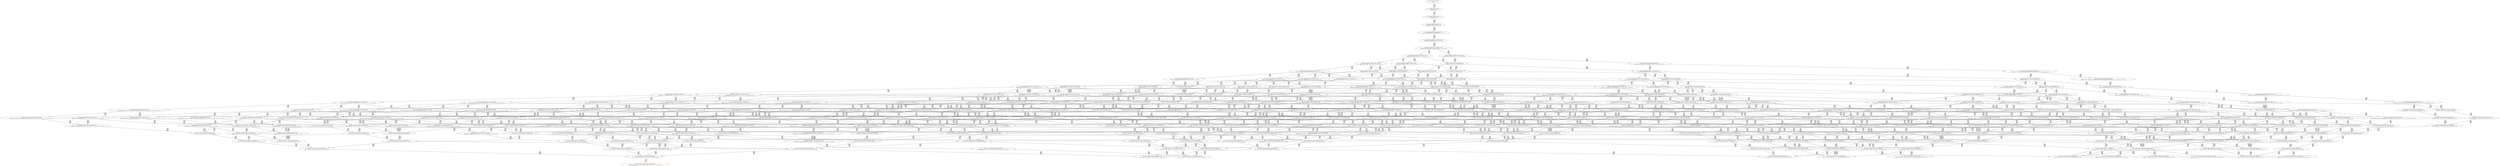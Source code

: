 digraph {
	S0[label="S0: [0, 0] [0, 0] [0, 0] [0, 0] \n{}{}"];
	S1[label="S1: [0, 0] [0, 0] [0, 0] [36, 45] \n{T0J0:36-45}{1}"];
	S2[label="S2: [36, 36] [36, 36] [36, 45] [53, 67] \n{T0J1:53-67}{1, 2}"];
	S3[label="S3: [36, 36] [36, 45] [53, 67] [109, 137] \n{T0J1:53-67, T0J2:109-137}{1, 2, 3}"];
	S4[label="S4: [36, 45] [53, 67] [83, 104] [109, 137] \n{T0J1:53-67, T0J2:109-137, T0J14:83-104}{1, 2, 3, 15}"];
	S5[label="S5: [83, 83] [83, 104] [109, 137] [143, 179] \n{T0J2:109-137, T0J15:143-179}{1, 2, 3, 15, 16}"];
	S6[label="S6: [83, 104] [109, 137] [124, 156] [143, 179] \n{T0J2:109-137, T0J15:143-179, T0J18:124-156}{1, 2, 3, 15, 16, 19}"];
	S7[label="S7: [109, 137] [124, 156] [125, 158] [143, 179] \n{T0J3:125-158, T0J15:143-179}{1, 2, 3, 4, 15, 16, 19}"];
	S8[label="S8: [124, 136] [124, 137] [136, 151] [143, 179] \n{T0J15:143-179, T0J19:136-151}{1, 2, 3, 15, 16, 19, 20}"];
	S9[label="S9: [125, 137] [125, 156] [143, 179] [175, 200] \n{T0J4:175-200, T0J15:143-179}{1, 2, 3, 4, 5, 15, 16, 19}"];
	S10[label="S10: [124, 156] [125, 158] [129, 163] [143, 179] \n{T0J8:129-163, T0J15:143-179}{1, 2, 3, 4, 9, 15, 16, 19}"];
	S11[label="S11: [124, 151] [125, 156] [136, 158] [143, 179] \n{T0J15:143-179}{1, 2, 3, 4, 15, 16, 19, 20}"];
	S12[label="S12: [124, 137] [136, 151] [143, 179] [199, 230] \n{T0J15:143-179, T0J19:136-151, T0J20:199-230}{1, 2, 3, 15, 16, 19, 20, 21}"];
	S13[label="S13: [125, 156] [143, 179] [160, 181] [175, 200] \n{T0J4:175-200, T0J5:160-181, T0J15:143-179}{1, 2, 3, 4, 5, 6, 15, 16, 19}"];
	S14[label="S14: [125, 158] [129, 163] [143, 179] [175, 219] \n{T0J4:175-219}{1, 2, 3, 4, 5, 9, 15, 16, 19}"];
	S15[label="S15: [125, 156] [136, 158] [143, 179] [175, 214] \n{T0J4:175-214}{1, 2, 3, 4, 5, 15, 16, 19, 20}"];
	S16[label="S16: [125, 158] [129, 163] [143, 179] [162, 204] \n{T0J9:162-204}{1, 2, 3, 4, 9, 10, 15, 16, 19}"];
	S17[label="S17: [125, 156] [129, 158] [136, 177] [143, 179] \n{}{1, 2, 3, 4, 9, 15, 16, 19, 20}"];
	S18[label="S18: [125, 156] [136, 158] [143, 179] [199, 230] \n{T0J15:143-179, T0J20:199-230}{1, 2, 3, 4, 15, 16, 19, 20, 21}"];
	S19[label="S19: [136, 151] [143, 168] [149, 179] [199, 230] \n{T0J15:143-179, T0J19:136-151, T0J20:199-230, T0J21:149-168}{1, 2, 3, 15, 16, 19, 20, 21, 22}"];
	S20[label="S20: [143, 179] [143, 179] [160, 181] [175, 200] \n{T0J4:175-200, T0J5:160-181, T0J6:143-179}{1, 2, 3, 4, 5, 6, 7, 15, 16, 19}"];
	S21[label="S21: [129, 179] [143, 181] [160, 202] [175, 219] \n{T0J4:175-219, T0J5:160-202}{1, 2, 3, 4, 5, 6, 9, 15, 16, 19}"];
	S22[label="S22: [136, 158] [143, 179] [160, 200] [175, 214] \n{T0J4:175-214, T0J5:160-200}{1, 2, 3, 4, 5, 6, 15, 16, 19, 20}"];
	S23[label="S23: [129, 163] [143, 179] [162, 205] [175, 221] \n{T0J4:175-221, T0J9:162-205}{1, 2, 3, 4, 5, 9, 10, 15, 16, 19}"];
	S24[label="S24: [129, 158] [136, 179] [143, 182] [175, 219] \n{T0J4:175-219}{1, 2, 3, 4, 5, 9, 15, 16, 19, 20}"];
	S25[label="S25: [136, 158] [143, 179] [175, 219] [199, 230] \n{T0J4:175-219, T0J20:199-230}{1, 2, 3, 4, 5, 15, 16, 19, 20, 21}"];
	S26[label="S26: [143, 163] [143, 170] [153, 179] [162, 204] \n{T0J9:162-204, T0J16:153-170}{1, 2, 3, 4, 9, 10, 15, 16, 17, 19}"];
	S27[label="S27: [129, 163] [136, 177] [143, 179] [162, 204] \n{T0J9:162-204}{1, 2, 3, 4, 9, 10, 15, 16, 19, 20}"];
	S28[label="S28: [129, 158] [136, 179] [143, 182] [199, 230] \n{T0J20:199-230}{1, 2, 3, 4, 9, 15, 16, 19, 20, 21}"];
	S29[label="S29: [136, 168] [143, 172] [150, 179] [199, 230] \n{T0J20:199-230}{1, 2, 3, 4, 15, 16, 19, 20, 21, 22}"];
	S30[label="S30: [143, 168] [149, 179] [199, 223] [205, 230] \n{T0J15:143-179, T0J19:136-151, T0J20:199-230, T0J21:149-168, T0J22:205-223}{1, 2, 3, 15, 16, 19, 20, 21, 22, 23}"];
	S31[label="S31: [143, 179] [160, 181] [175, 200] [187, 234] \n{T0J7:187-234}{1, 2, 3, 4, 5, 6, 7, 8, 15, 16, 19}"];
	S32[label="S32: [143, 181] [147, 202] [160, 202] [175, 219] \n{}{1, 2, 3, 4, 5, 6, 7, 9, 15, 16, 19}"];
	S33[label="S33: [143, 181] [160, 205] [164, 219] [175, 221] \n{T0J4:175-221}{1, 2, 3, 4, 5, 6, 9, 10, 15, 16, 19}"];
	S34[label="S34: [136, 179] [143, 184] [160, 202] [175, 219] \n{T0J4:175-219, T0J5:160-202}{1, 2, 3, 4, 5, 6, 9, 15, 16, 19, 20}"];
	S35[label="S35: [143, 179] [154, 181] [160, 200] [175, 214] \n{T0J4:175-214, T0J5:160-200, T0J6:154-181}{1, 2, 3, 4, 5, 6, 7, 15, 16, 19, 20}"];
	S36[label="S36: [143, 179] [160, 202] [175, 219] [199, 230] \n{T0J4:175-219, T0J5:160-202, T0J20:199-230}{1, 2, 3, 4, 5, 6, 15, 16, 19, 20, 21}"];
	S37[label="S37: [162, 163] [162, 179] [175, 221] [236, 256] \n{T0J4:175-221, T0J10:236-256}{1, 2, 3, 4, 5, 9, 10, 11, 15, 16, 19}"];
	S38[label="S38: [143, 176] [153, 179] [162, 205] [175, 226] \n{T0J4:175-226}{1, 2, 3, 4, 5, 9, 10, 15, 16, 17, 19}"];
	S39[label="S39: [136, 179] [143, 182] [162, 206] [175, 226] \n{T0J4:175-226}{1, 2, 3, 4, 5, 9, 10, 15, 16, 19, 20}"];
	S40[label="S40: [136, 179] [143, 184] [175, 221] [199, 230] \n{T0J4:175-221, T0J20:199-230}{1, 2, 3, 4, 5, 9, 15, 16, 19, 20, 21}"];
	S41[label="S41: [143, 172] [150, 179] [175, 230] [199, 231] \n{T0J4:175-231, T0J20:199-230}{1, 2, 3, 4, 5, 15, 16, 19, 20, 21, 22}"];
	S42[label="S42: [162, 163] [162, 170] [162, 179] [236, 256] \n{T0J10:236-256}{1, 2, 3, 4, 9, 10, 11, 15, 16, 17, 19}"];
	S43[label="S43: [143, 170] [153, 179] [162, 204] [192, 225] \n{T0J17:192-225}{1, 2, 3, 4, 9, 10, 15, 16, 17, 18, 19}"];
	S44[label="S44: [143, 176] [143, 178] [153, 179] [162, 204] \n{}{1, 2, 3, 4, 9, 10, 15, 16, 17, 19, 20}"];
	S45[label="S45: [162, 163] [162, 177] [162, 179] [236, 256] \n{T0J10:236-256}{1, 2, 3, 4, 9, 10, 11, 15, 16, 19, 20}"];
	S46[label="S46: [136, 179] [143, 182] [162, 206] [199, 257] \n{T0J20:199-257}{1, 2, 3, 4, 9, 10, 15, 16, 19, 20, 21}"];
	S47[label="S47: [136, 172] [143, 179] [154, 194] [199, 230] \n{T0J20:199-230}{1, 2, 3, 4, 9, 15, 16, 19, 20, 21, 22}"];
	S48[label="S48: [143, 179] [150, 189] [199, 223] [205, 230] \n{T0J20:199-230, T0J22:205-223}{1, 2, 3, 4, 15, 16, 19, 20, 21, 22, 23}"];
	S49[label="S49: [147, 202] [160, 202] [175, 219] [187, 236] \n{T0J7:187-236}{1, 2, 3, 4, 5, 6, 7, 8, 9, 15, 16, 19}"];
	S50[label="S50: [147, 204] [160, 205] [164, 219] [175, 229] \n{}{1, 2, 3, 4, 5, 6, 7, 9, 10, 15, 16, 19}"];
	S51[label="S51: [162, 205] [164, 219] [175, 221] [236, 274] \n{T0J10:236-274}{1, 2, 3, 4, 5, 6, 9, 10, 11, 15, 16, 19}"];
	S52[label="S52: [153, 194] [160, 205] [164, 220] [175, 226] \n{}{1, 2, 3, 4, 5, 6, 9, 10, 15, 16, 17, 19}"];
	S53[label="S53: [143, 193] [160, 206] [164, 223] [175, 227] \n{}{1, 2, 3, 4, 5, 6, 9, 10, 15, 16, 19, 20}"];
	S54[label="S54: [143, 184] [154, 202] [160, 205] [175, 219] \n{}{1, 2, 3, 4, 5, 6, 7, 9, 15, 16, 19, 20}"];
	S55[label="S55: [143, 202] [160, 221] [175, 223] [199, 230] \n{T0J20:199-230}{1, 2, 3, 4, 5, 6, 9, 15, 16, 19, 20, 21}"];
	S56[label="S56: [154, 181] [160, 200] [175, 214] [187, 234] \n{T0J7:187-234}{1, 2, 3, 4, 5, 6, 7, 8, 15, 16, 19, 20}"];
	S57[label="S57: [160, 202] [161, 202] [175, 219] [199, 230] \n{T0J6:161-202, T0J20:199-230}{1, 2, 3, 4, 5, 6, 7, 15, 16, 19, 20, 21}"];
	S58[label="S58: [162, 179] [175, 221] [213, 227] [236, 256] \n{T0J4:175-221, T0J10:236-256, T0J11:213-227}{1, 2, 3, 4, 5, 9, 10, 11, 12, 15, 16, 19}"];
	S59[label="S59: [162, 179] [162, 205] [175, 226] [236, 269] \n{T0J10:236-269}{1, 2, 3, 4, 5, 9, 10, 11, 15, 16, 17, 19}"];
	S60[label="S60: [162, 182] [162, 206] [175, 226] [236, 272] \n{T0J10:236-272}{1, 2, 3, 4, 5, 9, 10, 11, 15, 16, 19, 20}"];
	S61[label="S61: [153, 179] [162, 205] [175, 226] [192, 238] \n{T0J17:192-238}{1, 2, 3, 4, 5, 9, 10, 15, 16, 17, 18, 19}"];
	S62[label="S62: [143, 182] [153, 192] [162, 206] [175, 239] \n{}{1, 2, 3, 4, 5, 9, 10, 15, 16, 17, 19, 20}"];
	S63[label="S63: [143, 184] [162, 221] [175, 242] [199, 272] \n{T0J20:199-272}{1, 2, 3, 4, 5, 9, 10, 15, 16, 19, 20, 21}"];
	S64[label="S64: [143, 179] [154, 198] [175, 230] [199, 235] \n{T0J4:175-235, T0J20:199-230}{1, 2, 3, 4, 5, 9, 15, 16, 19, 20, 21, 22}"];
	S65[label="S65: [150, 179] [175, 216] [178, 230] [199, 231] \n{T0J4:175-231, T0J5:178-216, T0J20:199-230}{1, 2, 3, 4, 5, 6, 15, 16, 19, 20, 21, 22}"];
	S66[label="S66: [162, 170] [162, 179] [213, 227] [236, 256] \n{T0J10:236-256, T0J11:213-227}{1, 2, 3, 4, 9, 10, 11, 12, 15, 16, 17, 19}"];
	S67[label="S67: [162, 179] [162, 204] [192, 225] [236, 263] \n{T0J10:236-263, T0J17:192-225}{1, 2, 3, 4, 9, 10, 11, 15, 16, 17, 18, 19}"];
	S68[label="S68: [162, 178] [162, 179] [162, 204] [236, 269] \n{T0J10:236-269}{1, 2, 3, 4, 9, 10, 11, 15, 16, 17, 19, 20}"];
	S69[label="S69: [143, 179] [153, 185] [162, 204] [192, 238] \n{T0J17:192-238}{1, 2, 3, 4, 9, 10, 15, 16, 17, 18, 19, 20}"];
	S70[label="S70: [143, 182] [153, 192] [162, 206] [199, 270] \n{T0J20:199-270}{1, 2, 3, 4, 9, 10, 15, 16, 17, 19, 20, 21}"];
	S71[label="S71: [162, 177] [162, 179] [213, 227] [236, 256] \n{T0J10:236-256, T0J11:213-227}{1, 2, 3, 4, 9, 10, 11, 12, 15, 16, 19, 20}"];
	S72[label="S72: [162, 182] [162, 206] [199, 257] [236, 272] \n{T0J10:236-272, T0J20:199-257}{1, 2, 3, 4, 9, 10, 11, 15, 16, 19, 20, 21}"];
	S73[label="S73: [143, 182] [154, 206] [162, 220] [199, 257] \n{T0J20:199-257}{1, 2, 3, 4, 9, 10, 15, 16, 19, 20, 21, 22}"];
	S74[label="S74: [143, 189] [154, 205] [199, 223] [205, 230] \n{T0J20:199-230, T0J22:205-223}{1, 2, 3, 4, 9, 15, 16, 19, 20, 21, 22, 23}"];
	S75[label="S75: [150, 189] [193, 223] [199, 230] [205, 242] \n{T0J4:193-242, T0J20:199-230, T0J22:205-223}{1, 2, 3, 4, 5, 15, 16, 19, 20, 21, 22, 23}"];
	S76[label="S76: [160, 205] [164, 219] [175, 236] [187, 259] \n{}{1, 2, 3, 4, 5, 6, 7, 8, 9, 10, 15, 16, 19}"];
	S77[label="S77: [162, 219] [164, 221] [175, 229] [236, 281] \n{T0J10:236-281}{1, 2, 3, 4, 5, 6, 7, 9, 10, 11, 15, 16, 19}"];
	S78[label="S78: [157, 205] [160, 217] [164, 220] [175, 229] \n{}{1, 2, 3, 4, 5, 6, 7, 9, 10, 15, 16, 17, 19}"];
	S79[label="S79: [154, 206] [160, 216] [164, 223] [175, 232] \n{}{1, 2, 3, 4, 5, 6, 7, 9, 10, 15, 16, 19, 20}"];
	S80[label="S80: [164, 221] [175, 223] [213, 252] [236, 274] \n{T0J10:236-274, T0J11:213-252}{1, 2, 3, 4, 5, 6, 9, 10, 11, 12, 15, 16, 19}"];
	S81[label="S81: [162, 205] [164, 223] [175, 226] [236, 281] \n{T0J10:236-281}{1, 2, 3, 4, 5, 6, 9, 10, 11, 15, 16, 17, 19}"];
	S82[label="S82: [162, 206] [164, 226] [175, 227] [236, 281] \n{T0J10:236-281}{1, 2, 3, 4, 5, 6, 9, 10, 11, 15, 16, 19, 20}"];
	S83[label="S83: [160, 205] [164, 223] [175, 226] [192, 250] \n{T0J17:192-250}{1, 2, 3, 4, 5, 6, 9, 10, 15, 16, 17, 18, 19}"];
	S84[label="S84: [153, 201] [160, 206] [164, 226] [175, 239] \n{}{1, 2, 3, 4, 5, 6, 9, 10, 15, 16, 17, 19, 20}"];
	S85[label="S85: [160, 221] [164, 228] [175, 242] [199, 272] \n{T0J20:199-272}{1, 2, 3, 4, 5, 6, 9, 10, 15, 16, 19, 20, 21}"];
	S86[label="S86: [154, 202] [160, 207] [175, 219] [187, 239] \n{T0J7:187-239}{1, 2, 3, 4, 5, 6, 7, 8, 9, 15, 16, 19, 20}"];
	S87[label="S87: [160, 221] [161, 223] [175, 225] [199, 230] \n{}{1, 2, 3, 4, 5, 6, 7, 9, 15, 16, 19, 20, 21}"];
	S88[label="S88: [161, 202] [175, 219] [199, 230] [204, 257] \n{T0J7:204-257}{1, 2, 3, 4, 5, 6, 7, 8, 15, 16, 19, 20, 21}"];
	S89[label="S89: [175, 221] [200, 227] [213, 227] [236, 256] \n{T0J10:236-256, T0J11:213-227, T0J12:200-227}{1, 2, 3, 4, 5, 9, 10, 11, 12, 13, 15, 16, 19}"];
	S90[label="S90: [162, 205] [175, 227] [213, 243] [236, 269] \n{T0J10:236-269, T0J11:213-243}{1, 2, 3, 4, 5, 9, 10, 11, 12, 15, 16, 17, 19}"];
	S91[label="S91: [162, 206] [175, 227] [213, 246] [236, 272] \n{T0J10:236-272, T0J11:213-246}{1, 2, 3, 4, 5, 9, 10, 11, 12, 15, 16, 19, 20}"];
	S92[label="S92: [162, 205] [175, 226] [192, 242] [236, 272] \n{T0J10:236-272, T0J17:192-241}{1, 2, 3, 4, 5, 9, 10, 11, 15, 16, 17, 18, 19}"];
	S93[label="S93: [162, 195] [162, 206] [175, 241] [236, 275] \n{T0J10:236-275}{1, 2, 3, 4, 5, 9, 10, 11, 15, 16, 17, 19, 20}"];
	S94[label="S94: [162, 221] [175, 245] [199, 272] [236, 277] \n{T0J10:236-277, T0J20:199-272}{1, 2, 3, 4, 5, 9, 10, 11, 15, 16, 19, 20, 21}"];
	S95[label="S95: [153, 194] [162, 206] [175, 239] [192, 244] \n{T0J17:192-244}{1, 2, 3, 4, 5, 9, 10, 15, 16, 17, 18, 19, 20}"];
	S96[label="S96: [153, 197] [162, 221] [175, 245] [199, 272] \n{T0J20:199-272}{1, 2, 3, 4, 5, 9, 10, 15, 16, 17, 19, 20, 21}"];
	S97[label="S97: [154, 210] [162, 227] [175, 245] [199, 272] \n{T0J20:199-272}{1, 2, 3, 4, 5, 9, 10, 15, 16, 19, 20, 21, 22}"];
	S98[label="S98: [154, 205] [175, 223] [178, 230] [199, 235] \n{T0J20:199-230}{1, 2, 3, 4, 5, 6, 9, 15, 16, 19, 20, 21, 22}"];
	S99[label="S99: [168, 202] [175, 216] [178, 230] [199, 231] \n{T0J6:168-202, T0J20:199-230}{1, 2, 3, 4, 5, 6, 7, 15, 16, 19, 20, 21, 22}"];
	S100[label="S100: [162, 179] [200, 218] [213, 227] [236, 256] \n{T0J10:236-256, T0J11:213-227, T0J12:200-218}{1, 2, 3, 4, 9, 10, 11, 12, 13, 15, 16, 17, 19}"];
	S101[label="S101: [162, 204] [192, 227] [213, 243] [236, 263] \n{T0J10:236-263, T0J11:213-243, T0J17:192-232}{1, 2, 3, 4, 9, 10, 11, 12, 15, 16, 17, 18, 19}"];
	S102[label="S102: [162, 179] [162, 204] [213, 242] [236, 269] \n{T0J10:236-269, T0J11:213-242}{1, 2, 3, 4, 9, 10, 11, 12, 15, 16, 17, 19, 20}"];
	S103[label="S103: [162, 194] [162, 204] [192, 240] [236, 272] \n{T0J10:236-272, T0J17:192-240}{1, 2, 3, 4, 9, 10, 11, 15, 16, 17, 18, 19, 20}"];
	S104[label="S104: [162, 195] [162, 206] [199, 270] [236, 275] \n{T0J10:236-275, T0J20:199-272}{1, 2, 3, 4, 9, 10, 11, 15, 16, 17, 19, 20, 21}"];
	S105[label="S105: [153, 192] [162, 206] [192, 244] [199, 273] \n{T0J17:192-244, T0J20:199-273}{1, 2, 3, 4, 9, 10, 15, 16, 17, 18, 19, 20, 21}"];
	S106[label="S106: [153, 195] [154, 206] [162, 220] [199, 270] \n{T0J20:199-270}{1, 2, 3, 4, 9, 10, 15, 16, 17, 19, 20, 21, 22}"];
	S107[label="S107: [162, 179] [200, 225] [213, 227] [236, 256] \n{T0J10:236-256, T0J11:213-227, T0J12:200-225}{1, 2, 3, 4, 9, 10, 11, 12, 13, 15, 16, 19, 20}"];
	S108[label="S108: [162, 206] [199, 246] [213, 257] [236, 272] \n{T0J10:236-272, T0J11:213-246, T0J20:199-271}{1, 2, 3, 4, 9, 10, 11, 12, 15, 16, 19, 20, 21}"];
	S109[label="S109: [162, 206] [162, 220] [199, 257] [236, 275] \n{T0J10:236-275, T0J20:199-257}{1, 2, 3, 4, 9, 10, 11, 15, 16, 19, 20, 21, 22}"];
	S110[label="S110: [154, 206] [162, 223] [199, 257] [205, 265] \n{T0J20:199-257, T0J22:205-265}{1, 2, 3, 4, 9, 10, 15, 16, 19, 20, 21, 22, 23}"];
	S111[label="S111: [154, 214] [193, 223] [199, 230] [205, 252] \n{T0J4:193-252, T0J20:199-230, T0J22:205-223}{1, 2, 3, 4, 5, 9, 15, 16, 19, 20, 21, 22, 23}"];
	S112[label="S112: [185, 223] [193, 230] [199, 233] [205, 242] \n{T0J4:193-242, T0J5:185-233, T0J20:199-230, T0J22:205-223}{1, 2, 3, 4, 5, 6, 15, 16, 19, 20, 21, 22, 23}"];
	S113[label="S113: [164, 221] [175, 236] [187, 274] [236, 298] \n{T0J10:236-298}{1, 2, 3, 4, 5, 6, 7, 8, 9, 10, 11, 15, 16, 19}"];
	S114[label="S114: [160, 218] [164, 220] [175, 236] [187, 260] \n{}{1, 2, 3, 4, 5, 6, 7, 8, 9, 10, 15, 16, 17, 19}"];
	S115[label="S115: [160, 216] [164, 223] [175, 239] [187, 261] \n{}{1, 2, 3, 4, 5, 6, 7, 8, 9, 10, 15, 16, 19, 20}"];
	S116[label="S116: [164, 223] [175, 244] [213, 252] [236, 281] \n{T0J10:236-281}{1, 2, 3, 4, 5, 6, 7, 9, 10, 11, 12, 15, 16, 19}"];
	S117[label="S117: [162, 223] [164, 226] [175, 229] [236, 281] \n{T0J10:236-281}{1, 2, 3, 4, 5, 6, 7, 9, 10, 11, 15, 16, 17, 19}"];
	S118[label="S118: [162, 226] [164, 227] [175, 232] [236, 281] \n{T0J10:236-281}{1, 2, 3, 4, 5, 6, 7, 9, 10, 11, 15, 16, 19, 20}"];
	S119[label="S119: [160, 223] [164, 226] [175, 229] [192, 250] \n{}{1, 2, 3, 4, 5, 6, 7, 9, 10, 15, 16, 17, 18, 19}"];
	S120[label="S120: [160, 206] [164, 224] [164, 226] [175, 239] \n{}{1, 2, 3, 4, 5, 6, 7, 9, 10, 15, 16, 17, 19, 20}"];
	S121[label="S121: [160, 228] [164, 242] [175, 244] [199, 272] \n{}{1, 2, 3, 4, 5, 6, 7, 9, 10, 15, 16, 19, 20, 21}"];
	S122[label="S122: [175, 227] [202, 236] [213, 256] [236, 274] \n{T0J10:236-274}{1, 2, 3, 4, 5, 6, 9, 10, 11, 12, 13, 15, 16, 19}"];
	S123[label="S123: [164, 227] [175, 243] [213, 252] [236, 281] \n{T0J10:236-281, T0J11:213-252}{1, 2, 3, 4, 5, 6, 9, 10, 11, 12, 15, 16, 17, 19}"];
	S124[label="S124: [164, 227] [175, 246] [213, 252] [236, 281] \n{T0J10:236-281, T0J11:213-252}{1, 2, 3, 4, 5, 6, 9, 10, 11, 12, 15, 16, 19, 20}"];
	S125[label="S125: [164, 226] [175, 242] [192, 250] [236, 281] \n{T0J10:236-281}{1, 2, 3, 4, 5, 6, 9, 10, 11, 15, 16, 17, 18, 19}"];
	S126[label="S126: [162, 206] [164, 239] [175, 241] [236, 281] \n{T0J10:236-281}{1, 2, 3, 4, 5, 6, 9, 10, 11, 15, 16, 17, 19, 20}"];
	S127[label="S127: [164, 245] [175, 265] [199, 272] [236, 281] \n{T0J10:236-281}{1, 2, 3, 4, 5, 6, 9, 10, 11, 15, 16, 19, 20, 21}"];
	S128[label="S128: [160, 206] [164, 238] [175, 239] [192, 250] \n{}{1, 2, 3, 4, 5, 6, 9, 10, 15, 16, 17, 18, 19, 20}"];
	S129[label="S129: [160, 221] [164, 241] [175, 245] [199, 272] \n{T0J20:199-272}{1, 2, 3, 4, 5, 6, 9, 10, 15, 16, 17, 19, 20, 21}"];
	S130[label="S130: [162, 227] [175, 245] [185, 254] [199, 272] \n{}{1, 2, 3, 4, 5, 6, 9, 10, 15, 16, 19, 20, 21, 22}"];
	S131[label="S131: [161, 223] [175, 228] [199, 230] [204, 276] \n{T0J7:204-276}{1, 2, 3, 4, 5, 6, 7, 8, 9, 15, 16, 19, 20, 21}"];
	S132[label="S132: [180, 195] [200, 227] [213, 227] [236, 256] \n{T0J10:236-256, T0J11:213-227, T0J12:200-227, T0J13:180-195}{1, 2, 3, 4, 5, 9, 10, 11, 12, 13, 14, 15, 16, 19}"];
	S133[label="S133: [175, 227] [200, 236] [213, 243] [236, 269] \n{T0J10:236-269, T0J11:213-243, T0J12:200-236}{1, 2, 3, 4, 5, 9, 10, 11, 12, 13, 15, 16, 17, 19}"];
	S134[label="S134: [175, 227] [200, 236] [213, 246] [236, 272] \n{T0J10:236-272, T0J11:213-246, T0J12:200-236}{1, 2, 3, 4, 5, 9, 10, 11, 12, 13, 15, 16, 19, 20}"];
	S135[label="S135: [175, 227] [192, 243] [213, 263] [236, 272] \n{T0J10:236-272, T0J11:213-252}{1, 2, 3, 4, 5, 9, 10, 11, 12, 15, 16, 17, 18, 19}"];
	S136[label="S136: [162, 206] [175, 242] [213, 252] [236, 275] \n{T0J10:236-275, T0J11:213-252}{1, 2, 3, 4, 5, 9, 10, 11, 12, 15, 16, 17, 19, 20}"];
	S137[label="S137: [175, 246] [199, 257] [213, 272] [236, 277] \n{T0J10:236-277, T0J11:213-252}{1, 2, 3, 4, 5, 9, 10, 11, 12, 15, 16, 19, 20, 21}"];
	S138[label="S138: [162, 206] [175, 241] [192, 257] [236, 281] \n{T0J10:236-281}{1, 2, 3, 4, 5, 9, 10, 11, 15, 16, 17, 18, 19, 20}"];
	S139[label="S139: [162, 221] [175, 258] [199, 272] [236, 281] \n{T0J10:236-281, T0J20:199-272}{1, 2, 3, 4, 5, 9, 10, 11, 15, 16, 17, 19, 20, 21}"];
	S140[label="S140: [162, 227] [175, 257] [199, 272] [236, 281] \n{T0J10:236-281}{1, 2, 3, 4, 5, 9, 10, 11, 15, 16, 19, 20, 21, 22}"];
	S141[label="S141: [162, 221] [175, 245] [192, 255] [202, 282] \n{T0J17:192-250, T0J20:199-282}{1, 2, 3, 4, 5, 9, 10, 15, 16, 17, 18, 19, 20, 21}"];
	S142[label="S142: [154, 210] [162, 227] [175, 258] [199, 272] \n{T0J20:199-272}{1, 2, 3, 4, 5, 9, 10, 15, 16, 17, 19, 20, 21, 22}"];
	S143[label="S143: [162, 227] [175, 257] [199, 265] [205, 272] \n{}{1, 2, 3, 4, 5, 9, 10, 15, 16, 19, 20, 21, 22, 23}"];
	S144[label="S144: [172, 223] [175, 228] [178, 230] [199, 235] \n{}{1, 2, 3, 4, 5, 6, 7, 9, 15, 16, 19, 20, 21, 22}"];
	S145[label="S145: [175, 216] [178, 230] [199, 231] [212, 257] \n{T0J7:212-257}{1, 2, 3, 4, 5, 6, 7, 8, 15, 16, 19, 20, 21, 22}"];
	S146[label="S146: [167, 186] [200, 218] [213, 227] [236, 256] \n{T0J10:236-256, T0J11:213-227, T0J12:200-218, T0J13:167-186}{1, 2, 3, 4, 9, 10, 11, 12, 13, 14, 15, 16, 17, 19}"];
	S147[label="S147: [192, 227] [200, 236] [213, 243] [236, 263] \n{T0J10:236-263, T0J11:213-243, T0J12:200-236, T0J17:192-241}{1, 2, 3, 4, 9, 10, 11, 12, 13, 15, 16, 17, 18, 19}"];
	S148[label="S148: [162, 204] [200, 227] [213, 242] [236, 269] \n{T0J10:236-269, T0J11:213-242, T0J12:200-227}{1, 2, 3, 4, 9, 10, 11, 12, 13, 15, 16, 17, 19, 20}"];
	S149[label="S149: [162, 204] [192, 241] [213, 252] [236, 272] \n{T0J10:236-272, T0J11:213-252, T0J17:192-241}{1, 2, 3, 4, 9, 10, 11, 12, 15, 16, 17, 18, 19, 20}"];
	S150[label="S150: [162, 206] [199, 252] [213, 270] [236, 275] \n{T0J10:236-275, T0J11:213-252, T0J20:199-272}{1, 2, 3, 4, 9, 10, 11, 12, 15, 16, 17, 19, 20, 21}"];
	S151[label="S151: [162, 206] [192, 250] [199, 273] [236, 282] \n{T0J10:236-281, T0J17:192-250, T0J20:199-282}{1, 2, 3, 4, 9, 10, 11, 15, 16, 17, 18, 19, 20, 21}"];
	S152[label="S152: [162, 206] [162, 220] [199, 270] [236, 281] \n{T0J10:236-281, T0J20:199-272}{1, 2, 3, 4, 9, 10, 11, 15, 16, 17, 19, 20, 21, 22}"];
	S153[label="S153: [154, 206] [162, 220] [192, 250] [199, 273] \n{T0J17:192-250, T0J20:199-273}{1, 2, 3, 4, 9, 10, 15, 16, 17, 18, 19, 20, 21, 22}"];
	S154[label="S154: [154, 206] [162, 223] [199, 265] [205, 270] \n{T0J20:199-270, T0J22:205-265}{1, 2, 3, 4, 9, 10, 15, 16, 17, 19, 20, 21, 22, 23}"];
	S155[label="S155: [167, 186] [200, 225] [213, 227] [236, 256] \n{T0J10:236-256, T0J11:213-227, T0J12:200-225, T0J13:167-186}{1, 2, 3, 4, 9, 10, 11, 12, 13, 14, 15, 16, 19, 20}"];
	S156[label="S156: [199, 236] [200, 246] [213, 257] [236, 272] \n{T0J10:236-272, T0J11:213-246, T0J12:200-236, T0J20:199-272}{1, 2, 3, 4, 9, 10, 11, 12, 13, 15, 16, 19, 20, 21}"];
	S157[label="S157: [162, 220] [199, 252] [213, 257] [236, 275] \n{T0J10:236-275, T0J11:213-252, T0J20:199-271}{1, 2, 3, 4, 9, 10, 11, 12, 15, 16, 19, 20, 21, 22}"];
	S158[label="S158: [162, 223] [199, 257] [205, 265] [236, 281] \n{T0J10:236-281, T0J20:199-257, T0J22:205-265}{1, 2, 3, 4, 9, 10, 11, 15, 16, 19, 20, 21, 22, 23}"];
	S159[label="S159: [189, 223] [193, 230] [199, 252] [205, 258] \n{}{1, 2, 3, 4, 5, 6, 9, 15, 16, 19, 20, 21, 22, 23}"];
	S160[label="S160: [193, 230] [199, 233] [203, 242] [205, 246] \n{T0J6:203-246}{1, 2, 3, 4, 5, 6, 7, 15, 16, 19, 20, 21, 22, 23}"];
	S161[label="S161: [175, 244] [187, 274] [213, 285] [236, 298] \n{T0J10:236-298}{1, 2, 3, 4, 5, 6, 7, 8, 9, 10, 11, 12, 15, 16, 19}"];
	S162[label="S162: [164, 234] [175, 236] [187, 278] [236, 311] \n{T0J10:236-311}{1, 2, 3, 4, 5, 6, 7, 8, 9, 10, 11, 15, 16, 17, 19}"];
	S163[label="S163: [164, 227] [175, 239] [187, 281] [236, 309] \n{T0J10:236-309}{1, 2, 3, 4, 5, 6, 7, 8, 9, 10, 11, 15, 16, 19, 20}"];
	S164[label="S164: [164, 226] [175, 236] [187, 260] [204, 280] \n{}{1, 2, 3, 4, 5, 6, 7, 8, 9, 10, 15, 16, 17, 18, 19}"];
	S165[label="S165: [164, 224] [164, 229] [175, 239] [187, 261] \n{}{1, 2, 3, 4, 5, 6, 7, 8, 9, 10, 15, 16, 17, 19, 20}"];
	S166[label="S166: [164, 242] [175, 244] [187, 272] [204, 283] \n{}{1, 2, 3, 4, 5, 6, 7, 8, 9, 10, 15, 16, 19, 20, 21}"];
	S167[label="S167: [175, 236] [202, 250] [213, 256] [236, 281] \n{T0J10:236-281}{1, 2, 3, 4, 5, 6, 7, 9, 10, 11, 12, 13, 15, 16, 19}"];
	S168[label="S168: [164, 243] [175, 250] [213, 252] [236, 281] \n{T0J10:236-281}{1, 2, 3, 4, 5, 6, 7, 9, 10, 11, 12, 15, 16, 17, 19}"];
	S169[label="S169: [164, 246] [175, 250] [213, 252] [236, 281] \n{T0J10:236-281}{1, 2, 3, 4, 5, 6, 7, 9, 10, 11, 12, 15, 16, 19, 20}"];
	S170[label="S170: [164, 242] [175, 249] [192, 250] [236, 281] \n{T0J10:236-281}{1, 2, 3, 4, 5, 6, 7, 9, 10, 11, 15, 16, 17, 18, 19}"];
	S171[label="S171: [164, 229] [164, 239] [175, 241] [236, 281] \n{T0J10:236-281}{1, 2, 3, 4, 5, 6, 7, 9, 10, 11, 15, 16, 17, 19, 20}"];
	S172[label="S172: [164, 265] [175, 268] [199, 272] [236, 281] \n{}{1, 2, 3, 4, 5, 6, 7, 9, 10, 11, 15, 16, 19, 20, 21}"];
	S173[label="S173: [164, 229] [164, 238] [175, 239] [192, 250] \n{}{1, 2, 3, 4, 5, 6, 7, 9, 10, 15, 16, 17, 18, 19, 20}"];
	S174[label="S174: [164, 241] [164, 244] [175, 245] [199, 272] \n{}{1, 2, 3, 4, 5, 6, 7, 9, 10, 15, 16, 17, 19, 20, 21}"];
	S175[label="S175: [164, 245] [175, 250] [185, 254] [199, 272] \n{}{1, 2, 3, 4, 5, 6, 7, 9, 10, 15, 16, 19, 20, 21, 22}"];
	S176[label="S176: [180, 195] [202, 236] [213, 256] [236, 274] \n{T0J10:236-274, T0J13:180-195}{1, 2, 3, 4, 5, 6, 9, 10, 11, 12, 13, 14, 15, 16, 19}"];
	S177[label="S177: [175, 236] [202, 243] [213, 269] [236, 281] \n{T0J10:236-281}{1, 2, 3, 4, 5, 6, 9, 10, 11, 12, 13, 15, 16, 17, 19}"];
	S178[label="S178: [175, 236] [202, 246] [213, 271] [236, 281] \n{T0J10:236-281}{1, 2, 3, 4, 5, 6, 9, 10, 11, 12, 13, 15, 16, 19, 20}"];
	S179[label="S179: [175, 243] [192, 263] [213, 271] [236, 281] \n{T0J10:236-281}{1, 2, 3, 4, 5, 6, 9, 10, 11, 12, 15, 16, 17, 18, 19}"];
	S180[label="S180: [164, 242] [175, 250] [213, 252] [236, 281] \n{T0J10:236-281, T0J11:213-252}{1, 2, 3, 4, 5, 6, 9, 10, 11, 12, 15, 16, 17, 19, 20}"];
	S181[label="S181: [175, 257] [199, 272] [213, 277] [236, 290] \n{}{1, 2, 3, 4, 5, 6, 9, 10, 11, 12, 15, 16, 19, 20, 21}"];
	S182[label="S182: [164, 241] [175, 250] [192, 257] [236, 281] \n{T0J10:236-281}{1, 2, 3, 4, 5, 6, 9, 10, 11, 15, 16, 17, 18, 19, 20}"];
	S183[label="S183: [164, 258] [175, 265] [199, 272] [236, 281] \n{T0J10:236-281}{1, 2, 3, 4, 5, 6, 9, 10, 11, 15, 16, 17, 19, 20, 21}"];
	S184[label="S184: [175, 257] [185, 271] [199, 272] [236, 281] \n{T0J10:236-281}{1, 2, 3, 4, 5, 6, 9, 10, 11, 15, 16, 19, 20, 21, 22}"];
	S185[label="S185: [164, 245] [175, 255] [192, 265] [202, 282] \n{}{1, 2, 3, 4, 5, 6, 9, 10, 15, 16, 17, 18, 19, 20, 21}"];
	S186[label="S186: [162, 227] [175, 254] [185, 258] [199, 272] \n{}{1, 2, 3, 4, 5, 6, 9, 10, 15, 16, 17, 19, 20, 21, 22}"];
	S187[label="S187: [175, 257] [185, 265] [199, 271] [205, 272] \n{}{1, 2, 3, 4, 5, 6, 9, 10, 15, 16, 19, 20, 21, 22, 23}"];
	S188[label="S188: [200, 227] [213, 227] [215, 239] [236, 256] \n{T0J5:215-239, T0J10:236-256, T0J11:213-227, T0J12:200-227}{1, 2, 3, 4, 5, 6, 9, 10, 11, 12, 13, 14, 15, 16, 19}"];
	S189[label="S189: [180, 218] [200, 236] [213, 249] [236, 269] \n{T0J10:236-269, T0J11:213-243, T0J12:200-236}{1, 2, 3, 4, 5, 9, 10, 11, 12, 13, 14, 15, 16, 17, 19}"];
	S190[label="S190: [192, 236] [213, 243] [213, 263] [236, 290] \n{T0J10:236-272}{1, 2, 3, 4, 5, 9, 10, 11, 12, 13, 15, 16, 17, 18, 19}"];
	S191[label="S191: [175, 236] [200, 242] [213, 267] [236, 275] \n{T0J10:236-275, T0J11:213-252}{1, 2, 3, 4, 5, 9, 10, 11, 12, 13, 15, 16, 17, 19, 20}"];
	S192[label="S192: [180, 195] [200, 236] [213, 246] [236, 272] \n{T0J10:236-272, T0J11:213-246, T0J12:200-236, T0J13:180-195}{1, 2, 3, 4, 5, 9, 10, 11, 12, 13, 14, 15, 16, 19, 20}"];
	S193[label="S193: [199, 246] [213, 257] [213, 272] [236, 299] \n{T0J10:236-277}{1, 2, 3, 4, 5, 9, 10, 11, 12, 13, 15, 16, 19, 20, 21}"];
	S194[label="S194: [175, 242] [192, 252] [213, 267] [236, 281] \n{T0J10:236-281, T0J11:213-252}{1, 2, 3, 4, 5, 9, 10, 11, 12, 15, 16, 17, 18, 19, 20}"];
	S195[label="S195: [175, 252] [199, 269] [213, 272] [236, 281] \n{T0J10:236-281, T0J11:213-252}{1, 2, 3, 4, 5, 9, 10, 11, 12, 15, 16, 17, 19, 20, 21}"];
	S196[label="S196: [175, 252] [199, 257] [213, 275] [236, 283] \n{T0J10:236-281}{1, 2, 3, 4, 5, 9, 10, 11, 12, 15, 16, 19, 20, 21, 22}"];
	S197[label="S197: [175, 250] [192, 269] [202, 281] [236, 282] \n{T0J10:236-281}{1, 2, 3, 4, 5, 9, 10, 11, 15, 16, 17, 18, 19, 20, 21}"];
	S198[label="S198: [162, 227] [175, 269] [199, 272] [236, 281] \n{T0J10:236-281}{1, 2, 3, 4, 5, 9, 10, 11, 15, 16, 17, 19, 20, 21, 22}"];
	S199[label="S199: [175, 257] [199, 265] [205, 281] [236, 286] \n{T0J10:236-281}{1, 2, 3, 4, 5, 9, 10, 11, 15, 16, 19, 20, 21, 22, 23}"];
	S200[label="S200: [162, 227] [175, 250] [192, 269] [202, 282] \n{}{1, 2, 3, 4, 5, 9, 10, 15, 16, 17, 18, 19, 20, 21, 22}"];
	S201[label="S201: [162, 227] [175, 265] [199, 269] [205, 272] \n{}{1, 2, 3, 4, 5, 9, 10, 15, 16, 17, 19, 20, 21, 22, 23}"];
	S202[label="S202: [175, 230] [178, 231] [199, 242] [212, 278] \n{}{1, 2, 3, 4, 5, 6, 7, 8, 9, 15, 16, 19, 20, 21, 22}"];
	S203[label="S203: [200, 218] [213, 227] [216, 248] [236, 256] \n{T0J10:236-256, T0J11:213-227, T0J12:200-218, T0J17:216-248}{1, 2, 3, 4, 9, 10, 11, 12, 13, 14, 15, 16, 17, 18, 19}"];
	S204[label="S204: [167, 199] [200, 227] [213, 242] [236, 269] \n{T0J10:236-269, T0J11:213-242, T0J12:200-227}{1, 2, 3, 4, 9, 10, 11, 12, 13, 14, 15, 16, 17, 19, 20}"];
	S205[label="S205: [192, 236] [200, 242] [213, 252] [236, 272] \n{T0J10:236-272, T0J11:213-252, T0J12:200-236, T0J17:192-250}{1, 2, 3, 4, 9, 10, 11, 12, 13, 15, 16, 17, 18, 19, 20}"];
	S206[label="S206: [199, 236] [200, 252] [213, 270] [236, 275] \n{T0J10:236-275, T0J11:213-252, T0J12:200-236, T0J20:199-272}{1, 2, 3, 4, 9, 10, 11, 12, 13, 15, 16, 17, 19, 20, 21}"];
	S207[label="S207: [192, 250] [199, 252] [213, 273] [236, 282] \n{T0J10:236-281, T0J11:213-252, T0J17:192-250, T0J20:199-282}{1, 2, 3, 4, 9, 10, 11, 12, 15, 16, 17, 18, 19, 20, 21}"];
	S208[label="S208: [162, 220] [199, 252] [213, 270] [236, 281] \n{T0J10:236-281, T0J11:213-252, T0J20:199-272}{1, 2, 3, 4, 9, 10, 11, 12, 15, 16, 17, 19, 20, 21, 22}"];
	S209[label="S209: [162, 220] [192, 250] [199, 273] [236, 282] \n{T0J10:236-281, T0J17:192-250, T0J20:199-282}{1, 2, 3, 4, 9, 10, 11, 15, 16, 17, 18, 19, 20, 21, 22}"];
	S210[label="S210: [162, 223] [199, 265] [205, 270] [236, 281] \n{T0J10:236-281, T0J20:199-272, T0J22:205-265}{1, 2, 3, 4, 9, 10, 11, 15, 16, 17, 19, 20, 21, 22, 23}"];
	S211[label="S211: [162, 223] [192, 250] [199, 273] [205, 275] \n{T0J17:192-250, T0J20:199-273, T0J22:205-275}{1, 2, 3, 4, 9, 10, 15, 16, 17, 18, 19, 20, 21, 22, 23}"];
	S212[label="S212: [200, 225] [213, 227] [217, 249] [236, 256] \n{T0J4:217-249, T0J10:236-256, T0J11:213-227, T0J12:200-225}{1, 2, 3, 4, 5, 9, 10, 11, 12, 13, 14, 15, 16, 19, 20}"];
	S213[label="S213: [200, 225] [213, 227] [236, 256] [242, 272] \n{T0J10:236-256, T0J11:213-227, T0J12:200-225, T0J20:242-272}{1, 2, 3, 4, 9, 10, 11, 12, 13, 14, 15, 16, 19, 20, 21}"];
	S214[label="S214: [199, 236] [200, 252] [213, 257] [236, 275] \n{T0J10:236-275, T0J11:213-252, T0J12:200-236, T0J20:199-271}{1, 2, 3, 4, 9, 10, 11, 12, 13, 15, 16, 19, 20, 21, 22}"];
	S215[label="S215: [199, 252] [205, 257] [213, 265] [236, 281] \n{T0J10:236-281, T0J11:213-252, T0J20:199-271, T0J22:205-265}{1, 2, 3, 4, 9, 10, 11, 12, 15, 16, 19, 20, 21, 22, 23}"];
	S216[label="S216: [193, 230] [199, 246] [205, 252] [207, 258] \n{T0J6:207-246}{1, 2, 3, 4, 5, 6, 7, 9, 15, 16, 19, 20, 21, 22, 23}"];
	S217[label="S217: [199, 233] [203, 242] [205, 246] [237, 285] \n{T0J7:237-285}{1, 2, 3, 4, 5, 6, 7, 8, 15, 16, 19, 20, 21, 22, 23}"];
	S218[label="S218: [187, 274] [213, 285] [213, 292] [236, 298] \n{}{1, 2, 3, 4, 5, 6, 7, 8, 9, 10, 11, 12, 13, 15, 16, 19}"];
	S219[label="S219: [175, 257] [187, 278] [213, 298] [236, 311] \n{}{1, 2, 3, 4, 5, 6, 7, 8, 9, 10, 11, 12, 15, 16, 17, 19}"];
	S220[label="S220: [175, 250] [187, 281] [213, 291] [236, 309] \n{}{1, 2, 3, 4, 5, 6, 7, 8, 9, 10, 11, 12, 15, 16, 19, 20}"];
	S221[label="S221: [175, 249] [187, 278] [204, 296] [236, 319] \n{}{1, 2, 3, 4, 5, 6, 7, 8, 9, 10, 11, 15, 16, 17, 18, 19}"];
	S222[label="S222: [164, 239] [175, 241] [187, 281] [236, 317] \n{T0J10:236-317}{1, 2, 3, 4, 5, 6, 7, 8, 9, 10, 11, 15, 16, 17, 19, 20}"];
	S223[label="S223: [175, 268] [187, 272] [204, 283] [236, 335] \n{}{1, 2, 3, 4, 5, 6, 7, 8, 9, 10, 11, 15, 16, 19, 20, 21}"];
	S224[label="S224: [164, 238] [175, 241] [187, 261] [204, 286] \n{}{1, 2, 3, 4, 5, 6, 7, 8, 9, 10, 15, 16, 17, 18, 19, 20}"];
	S225[label="S225: [164, 244] [175, 255] [187, 272] [204, 296] \n{}{1, 2, 3, 4, 5, 6, 7, 8, 9, 10, 15, 16, 17, 19, 20, 21}"];
	S226[label="S226: [175, 250] [185, 254] [189, 278] [204, 300] \n{}{1, 2, 3, 4, 5, 6, 7, 8, 9, 10, 15, 16, 19, 20, 21, 22}"];
	S227[label="S227: [180, 195] [202, 250] [213, 256] [236, 281] \n{T0J10:236-281, T0J13:180-195}{1, 2, 3, 4, 5, 6, 7, 9, 10, 11, 12, 13, 14, 15, 16, 19}"];
	S228[label="S228: [175, 243] [202, 259] [213, 269] [236, 281] \n{T0J10:236-281}{1, 2, 3, 4, 5, 6, 7, 9, 10, 11, 12, 13, 15, 16, 17, 19}"];
	S229[label="S229: [175, 246] [202, 259] [213, 271] [236, 281] \n{T0J10:236-281}{1, 2, 3, 4, 5, 6, 7, 9, 10, 11, 12, 13, 15, 16, 19, 20}"];
	S230[label="S230: [175, 263] [192, 266] [213, 271] [236, 281] \n{}{1, 2, 3, 4, 5, 6, 7, 9, 10, 11, 12, 15, 16, 17, 18, 19}"];
	S231[label="S231: [164, 250] [175, 252] [213, 265] [236, 281] \n{}{1, 2, 3, 4, 5, 6, 7, 9, 10, 11, 12, 15, 16, 17, 19, 20}"];
	S232[label="S232: [175, 272] [199, 277] [213, 280] [236, 290] \n{}{1, 2, 3, 4, 5, 6, 7, 9, 10, 11, 12, 15, 16, 19, 20, 21}"];
	S233[label="S233: [164, 250] [175, 257] [192, 264] [236, 281] \n{}{1, 2, 3, 4, 5, 6, 7, 9, 10, 11, 15, 16, 17, 18, 19, 20}"];
	S234[label="S234: [164, 265] [175, 272] [199, 281] [236, 281] \n{}{1, 2, 3, 4, 5, 6, 7, 9, 10, 11, 15, 16, 17, 19, 20, 21}"];
	S235[label="S235: [175, 271] [185, 272] [199, 280] [236, 281] \n{}{1, 2, 3, 4, 5, 6, 7, 9, 10, 11, 15, 16, 19, 20, 21, 22}"];
	S236[label="S236: [164, 255] [175, 265] [192, 268] [202, 282] \n{}{1, 2, 3, 4, 5, 6, 7, 9, 10, 15, 16, 17, 18, 19, 20, 21}"];
	S237[label="S237: [164, 250] [175, 254] [185, 258] [199, 272] \n{}{1, 2, 3, 4, 5, 6, 7, 9, 10, 15, 16, 17, 19, 20, 21, 22}"];
	S238[label="S238: [175, 265] [185, 271] [199, 272] [205, 280] \n{}{1, 2, 3, 4, 5, 6, 7, 9, 10, 15, 16, 19, 20, 21, 22, 23}"];
	S239[label="S239: [198, 227] [202, 239] [213, 256] [236, 274] \n{T0J6:198-250, T0J10:236-274}{1, 2, 3, 4, 5, 6, 7, 9, 10, 11, 12, 13, 14, 15, 16, 19}"];
	S240[label="S240: [180, 236] [202, 249] [213, 269] [236, 281] \n{T0J10:236-281}{1, 2, 3, 4, 5, 6, 9, 10, 11, 12, 13, 14, 15, 16, 17, 19}"];
	S241[label="S241: [192, 243] [213, 263] [213, 280] [236, 290] \n{T0J10:236-281}{1, 2, 3, 4, 5, 6, 9, 10, 11, 12, 13, 15, 16, 17, 18, 19}"];
	S242[label="S242: [175, 242] [202, 267] [213, 275] [236, 281] \n{T0J10:236-281}{1, 2, 3, 4, 5, 6, 9, 10, 11, 12, 13, 15, 16, 17, 19, 20}"];
	S243[label="S243: [180, 195] [202, 246] [213, 271] [236, 281] \n{T0J10:236-281, T0J13:180-195}{1, 2, 3, 4, 5, 6, 9, 10, 11, 12, 13, 14, 15, 16, 19, 20}"];
	S244[label="S244: [199, 257] [213, 272] [213, 290] [236, 299] \n{}{1, 2, 3, 4, 5, 6, 9, 10, 11, 12, 13, 15, 16, 19, 20, 21}"];
	S245[label="S245: [175, 252] [192, 267] [213, 281] [236, 286] \n{}{1, 2, 3, 4, 5, 6, 9, 10, 11, 12, 15, 16, 17, 18, 19, 20}"];
	S246[label="S246: [175, 269] [199, 272] [213, 281] [236, 296] \n{}{1, 2, 3, 4, 5, 6, 9, 10, 11, 12, 15, 16, 17, 19, 20, 21}"];
	S247[label="S247: [185, 257] [199, 275] [213, 283] [236, 296] \n{}{1, 2, 3, 4, 5, 6, 9, 10, 11, 12, 15, 16, 19, 20, 21, 22}"];
	S248[label="S248: [175, 269] [192, 281] [202, 282] [236, 294] \n{}{1, 2, 3, 4, 5, 6, 9, 10, 11, 15, 16, 17, 18, 19, 20, 21}"];
	S249[label="S249: [175, 269] [185, 271] [199, 272] [236, 281] \n{T0J10:236-281}{1, 2, 3, 4, 5, 6, 9, 10, 11, 15, 16, 17, 19, 20, 21, 22}"];
	S250[label="S250: [185, 265] [199, 281] [205, 286] [236, 301] \n{}{1, 2, 3, 4, 5, 6, 9, 10, 11, 15, 16, 19, 20, 21, 22, 23}"];
	S251[label="S251: [175, 250] [185, 269] [192, 271] [202, 282] \n{}{1, 2, 3, 4, 5, 6, 9, 10, 15, 16, 17, 18, 19, 20, 21, 22}"];
	S252[label="S252: [175, 265] [185, 269] [199, 271] [205, 272] \n{}{1, 2, 3, 4, 5, 6, 9, 10, 15, 16, 17, 19, 20, 21, 22, 23}"];
	S253[label="S253: [200, 236] [213, 249] [229, 256] [236, 281] \n{T0J10:236-269}{1, 2, 3, 4, 5, 9, 10, 11, 12, 13, 14, 15, 16, 17, 18, 19}"];
	S254[label="S254: [180, 227] [200, 242] [213, 267] [236, 275] \n{T0J10:236-275, T0J11:213-252}{1, 2, 3, 4, 5, 9, 10, 11, 12, 13, 14, 15, 16, 17, 19, 20}"];
	S255[label="S255: [192, 242] [213, 252] [213, 272] [236, 299] \n{T0J10:236-281}{1, 2, 3, 4, 5, 9, 10, 11, 12, 13, 15, 16, 17, 18, 19, 20}"];
	S256[label="S256: [199, 252] [213, 270] [213, 275] [236, 299] \n{T0J10:236-281}{1, 2, 3, 4, 5, 9, 10, 11, 12, 13, 15, 16, 17, 19, 20, 21}"];
	S257[label="S257: [200, 236] [213, 249] [215, 256] [236, 272] \n{T0J5:215-269, T0J10:236-272}{1, 2, 3, 4, 5, 6, 9, 10, 11, 12, 13, 14, 15, 16, 19, 20}"];
	S258[label="S258: [192, 252] [202, 273] [224, 282] [236, 313] \n{}{1, 2, 3, 4, 5, 9, 10, 11, 12, 15, 16, 17, 18, 19, 20, 21}"];
	S259[label="S259: [175, 252] [199, 270] [213, 281] [236, 283] \n{T0J10:236-281}{1, 2, 3, 4, 5, 9, 10, 11, 12, 15, 16, 17, 19, 20, 21, 22}"];
	S260[label="S260: [199, 252] [213, 257] [213, 275] [236, 299] \n{T0J10:236-281}{1, 2, 3, 4, 5, 9, 10, 11, 12, 13, 15, 16, 19, 20, 21, 22}"];
	S261[label="S261: [199, 257] [205, 265] [226, 281] [236, 315] \n{}{1, 2, 3, 4, 5, 9, 10, 11, 12, 15, 16, 19, 20, 21, 22, 23}"];
	S262[label="S262: [175, 250] [192, 273] [202, 282] [236, 283] \n{T0J10:236-281}{1, 2, 3, 4, 5, 9, 10, 11, 15, 16, 17, 18, 19, 20, 21, 22}"];
	S263[label="S263: [175, 265] [199, 270] [205, 281] [236, 286] \n{T0J10:236-281}{1, 2, 3, 4, 5, 9, 10, 11, 15, 16, 17, 19, 20, 21, 22, 23}"];
	S264[label="S264: [175, 250] [192, 273] [202, 275] [211, 286] \n{}{1, 2, 3, 4, 5, 9, 10, 15, 16, 17, 18, 19, 20, 21, 22, 23}"];
	S265[label="S265: [200, 227] [213, 242] [216, 250] [236, 269] \n{T0J10:236-269, T0J11:213-242, T0J12:200-227, T0J17:216-250}{1, 2, 3, 4, 9, 10, 11, 12, 13, 14, 15, 16, 17, 18, 19, 20}"];
	S266[label="S266: [200, 227] [213, 242] [236, 269] [242, 272] \n{T0J10:236-269, T0J11:213-242, T0J12:200-227, T0J20:242-272}{1, 2, 3, 4, 9, 10, 11, 12, 13, 14, 15, 16, 17, 19, 20, 21}"];
	S267[label="S267: [199, 236] [200, 252] [213, 270] [236, 281] \n{T0J10:236-281, T0J11:213-252, T0J12:200-236, T0J20:199-272}{1, 2, 3, 4, 9, 10, 11, 12, 13, 15, 16, 17, 19, 20, 21, 22}"];
	S268[label="S268: [192, 250] [199, 252] [213, 273] [236, 282] \n{T0J10:236-281, T0J11:213-252, T0J17:192-250, T0J20:199-282}{1, 2, 3, 4, 9, 10, 11, 12, 15, 16, 17, 18, 19, 20, 21, 22}"];
	S269[label="S269: [199, 252] [205, 265] [213, 270] [236, 281] \n{T0J10:236-281, T0J11:213-252, T0J20:199-272, T0J22:205-265}{1, 2, 3, 4, 9, 10, 11, 12, 15, 16, 17, 19, 20, 21, 22, 23}"];
	S270[label="S270: [192, 250] [199, 273] [205, 275] [236, 282] \n{T0J10:236-281, T0J17:192-250, T0J20:199-282, T0J22:205-275}{1, 2, 3, 4, 9, 10, 11, 15, 16, 17, 18, 19, 20, 21, 22, 23}"];
	S271[label="S271: [213, 227] [236, 256] [242, 272] [250, 288] \n{T0J4:250-288, T0J10:236-256, T0J20:242-272}{1, 2, 3, 4, 5, 9, 10, 11, 12, 13, 14, 15, 16, 19, 20, 21}"];
	S272[label="S272: [199, 246] [205, 252] [207, 259] [237, 285] \n{T0J7:237-285}{1, 2, 3, 4, 5, 6, 7, 8, 9, 15, 16, 19, 20, 21, 22, 23}"];
	S273[label="S273: [192, 281] [213, 285] [213, 292] [236, 298] \n{}{1, 2, 3, 4, 5, 6, 7, 8, 9, 10, 11, 12, 13, 14, 15, 16, 19}"];
	S274[label="S274: [187, 285] [213, 298] [213, 305] [236, 311] \n{}{1, 2, 3, 4, 5, 6, 7, 8, 9, 10, 11, 12, 13, 15, 16, 17, 19}"];
	S275[label="S275: [187, 278] [204, 298] [219, 313] [236, 319] \n{}{1, 2, 3, 4, 5, 6, 7, 8, 9, 10, 11, 12, 15, 16, 17, 18, 19}"];
	S276[label="S276: [175, 263] [187, 281] [213, 303] [236, 317] \n{}{1, 2, 3, 4, 5, 6, 7, 8, 9, 10, 11, 12, 15, 16, 17, 19, 20}"];
	S277[label="S277: [187, 281] [213, 291] [213, 298] [236, 309] \n{}{1, 2, 3, 4, 5, 6, 7, 8, 9, 10, 11, 12, 13, 15, 16, 19, 20}"];
	S278[label="S278: [187, 277] [204, 283] [219, 332] [236, 335] \n{}{1, 2, 3, 4, 5, 6, 7, 8, 9, 10, 11, 12, 15, 16, 19, 20, 21}"];
	S279[label="S279: [175, 264] [187, 281] [204, 301] [236, 331] \n{}{1, 2, 3, 4, 5, 6, 7, 8, 9, 10, 11, 15, 16, 17, 18, 19, 20}"];
	S280[label="S280: [175, 272] [187, 281] [204, 296] [236, 337] \n{}{1, 2, 3, 4, 5, 6, 7, 8, 9, 10, 11, 15, 16, 17, 19, 20, 21}"];
	S281[label="S281: [185, 272] [189, 280] [204, 300] [236, 343] \n{}{1, 2, 3, 4, 5, 6, 7, 8, 9, 10, 11, 15, 16, 19, 20, 21, 22}"];
	S282[label="S282: [175, 265] [187, 272] [202, 296] [208, 332] \n{}{1, 2, 3, 4, 5, 6, 7, 8, 9, 10, 15, 16, 17, 18, 19, 20, 21}"];
	S283[label="S283: [175, 254] [185, 263] [189, 278] [204, 305] \n{}{1, 2, 3, 4, 5, 6, 7, 8, 9, 10, 15, 16, 17, 19, 20, 21, 22}"];
	S284[label="S284: [185, 271] [189, 272] [204, 285] [219, 320] \n{}{1, 2, 3, 4, 5, 6, 7, 8, 9, 10, 15, 16, 19, 20, 21, 22, 23}"];
	S285[label="S285: [180, 249] [202, 259] [213, 269] [236, 281] \n{T0J10:236-281}{1, 2, 3, 4, 5, 6, 7, 9, 10, 11, 12, 13, 14, 15, 16, 17, 19}"];
	S286[label="S286: [192, 263] [213, 266] [213, 280] [236, 290] \n{}{1, 2, 3, 4, 5, 6, 7, 9, 10, 11, 12, 13, 15, 16, 17, 18, 19}"];
	S287[label="S287: [175, 265] [202, 267] [213, 275] [236, 281] \n{}{1, 2, 3, 4, 5, 6, 7, 9, 10, 11, 12, 13, 15, 16, 17, 19, 20}"];
	S288[label="S288: [180, 195] [202, 259] [213, 271] [236, 281] \n{T0J10:236-281, T0J13:180-195}{1, 2, 3, 4, 5, 6, 7, 9, 10, 11, 12, 13, 14, 15, 16, 19, 20}"];
	S289[label="S289: [199, 272] [213, 280] [213, 290] [236, 299] \n{}{1, 2, 3, 4, 5, 6, 7, 9, 10, 11, 12, 13, 15, 16, 19, 20, 21}"];
	S290[label="S290: [175, 267] [192, 275] [213, 281] [236, 286] \n{}{1, 2, 3, 4, 5, 6, 7, 9, 10, 11, 12, 15, 16, 17, 18, 19, 20}"];
	S291[label="S291: [175, 272] [199, 281] [213, 292] [236, 296] \n{}{1, 2, 3, 4, 5, 6, 7, 9, 10, 11, 12, 15, 16, 17, 19, 20, 21}"];
	S292[label="S292: [185, 275] [199, 280] [213, 283] [236, 296] \n{}{1, 2, 3, 4, 5, 6, 7, 9, 10, 11, 12, 15, 16, 19, 20, 21, 22}"];
	S293[label="S293: [175, 281] [192, 282] [202, 292] [236, 294] \n{}{1, 2, 3, 4, 5, 6, 7, 9, 10, 11, 15, 16, 17, 18, 19, 20, 21}"];
	S294[label="S294: [175, 271] [185, 272] [199, 281] [236, 292] \n{}{1, 2, 3, 4, 5, 6, 7, 9, 10, 11, 15, 16, 17, 19, 20, 21, 22}"];
	S295[label="S295: [185, 281] [199, 286] [205, 288] [236, 301] \n{}{1, 2, 3, 4, 5, 6, 7, 9, 10, 11, 15, 16, 19, 20, 21, 22, 23}"];
	S296[label="S296: [175, 269] [185, 271] [192, 273] [202, 282] \n{}{1, 2, 3, 4, 5, 6, 7, 9, 10, 15, 16, 17, 18, 19, 20, 21, 22}"];
	S297[label="S297: [175, 269] [185, 271] [199, 272] [205, 288] \n{}{1, 2, 3, 4, 5, 6, 7, 9, 10, 15, 16, 17, 19, 20, 21, 22, 23}"];
	S298[label="S298: [202, 249] [213, 256] [229, 280] [236, 281] \n{T0J10:236-281}{1, 2, 3, 4, 5, 6, 9, 10, 11, 12, 13, 14, 15, 16, 17, 18, 19}"];
	S299[label="S299: [180, 242] [202, 267] [213, 275] [236, 281] \n{T0J10:236-281}{1, 2, 3, 4, 5, 6, 9, 10, 11, 12, 13, 14, 15, 16, 17, 19, 20}"];
	S300[label="S300: [192, 252] [213, 272] [213, 286] [236, 299] \n{}{1, 2, 3, 4, 5, 6, 9, 10, 11, 12, 13, 15, 16, 17, 18, 19, 20}"];
	S301[label="S301: [199, 270] [213, 275] [213, 296] [236, 299] \n{}{1, 2, 3, 4, 5, 6, 9, 10, 11, 12, 13, 15, 16, 17, 19, 20, 21}"];
	S302[label="S302: [198, 249] [202, 256] [213, 271] [236, 281] \n{T0J6:198-259, T0J10:236-281}{1, 2, 3, 4, 5, 6, 7, 9, 10, 11, 12, 13, 14, 15, 16, 19, 20}"];
	S303[label="S303: [192, 273] [202, 282] [224, 296] [236, 313] \n{}{1, 2, 3, 4, 5, 6, 9, 10, 11, 12, 15, 16, 17, 18, 19, 20, 21}"];
	S304[label="S304: [185, 270] [199, 281] [213, 283] [236, 296] \n{}{1, 2, 3, 4, 5, 6, 9, 10, 11, 12, 15, 16, 17, 19, 20, 21, 22}"];
	S305[label="S305: [199, 257] [213, 275] [223, 296] [236, 299] \n{}{1, 2, 3, 4, 5, 6, 9, 10, 11, 12, 13, 15, 16, 19, 20, 21, 22}"];
	S306[label="S306: [185, 273] [192, 282] [202, 283] [236, 294] \n{}{1, 2, 3, 4, 5, 6, 9, 10, 11, 15, 16, 17, 18, 19, 20, 21, 22}"];
	S307[label="S307: [185, 270] [199, 281] [205, 286] [236, 309] \n{}{1, 2, 3, 4, 5, 6, 9, 10, 11, 15, 16, 17, 19, 20, 21, 22, 23}"];
	S308[label="S308: [199, 265] [205, 281] [234, 301] [236, 315] \n{}{1, 2, 3, 4, 5, 6, 9, 10, 11, 12, 15, 16, 19, 20, 21, 22, 23}"];
	S309[label="S309: [185, 273] [192, 275] [202, 286] [211, 294] \n{}{1, 2, 3, 4, 5, 6, 9, 10, 15, 16, 17, 18, 19, 20, 21, 22, 23}"];
	S310[label="S310: [200, 242] [213, 250] [229, 269] [236, 290] \n{T0J10:236-275}{1, 2, 3, 4, 5, 9, 10, 11, 12, 13, 14, 15, 16, 17, 18, 19, 20}"];
	S311[label="S311: [199, 252] [213, 270] [213, 281] [236, 299] \n{T0J10:236-281}{1, 2, 3, 4, 5, 9, 10, 11, 12, 13, 15, 16, 17, 19, 20, 21, 22}"];
	S312[label="S312: [192, 252] [202, 273] [224, 282] [236, 313] \n{}{1, 2, 3, 4, 5, 9, 10, 11, 12, 15, 16, 17, 18, 19, 20, 21, 22}"];
	S313[label="S313: [199, 265] [205, 270] [226, 281] [236, 315] \n{}{1, 2, 3, 4, 5, 9, 10, 11, 12, 15, 16, 17, 19, 20, 21, 22, 23}"];
	S314[label="S314: [192, 273] [202, 275] [211, 282] [236, 313] \n{}{1, 2, 3, 4, 5, 9, 10, 11, 15, 16, 17, 18, 19, 20, 21, 22, 23}"];
	S315[label="S315: [213, 242] [236, 269] [242, 272] [250, 290] \n{T0J4:250-290, T0J10:236-269, T0J20:242-272}{1, 2, 3, 4, 5, 9, 10, 11, 12, 13, 14, 15, 16, 17, 19, 20, 21}"];
	S316[label="S316: [236, 256] [242, 271] [248, 272] [250, 288] \n{T0J4:250-288, T0J5:248-271, T0J10:236-256, T0J20:242-272}{1, 2, 3, 4, 5, 6, 9, 10, 11, 12, 13, 14, 15, 16, 19, 20, 21}"];
	S317[label="S317: [192, 292] [213, 298] [213, 305] [236, 311] \n{}{1, 2, 3, 4, 5, 6, 7, 8, 9, 10, 11, 12, 13, 14, 15, 16, 17, 19}"];
	S318[label="S318: [204, 298] [213, 313] [225, 319] [236, 347] \n{}{1, 2, 3, 4, 5, 6, 7, 8, 9, 10, 11, 12, 13, 15, 16, 17, 18, 19}"];
	S319[label="S319: [187, 293] [204, 303] [219, 328] [236, 331] \n{}{1, 2, 3, 4, 5, 6, 7, 8, 9, 10, 11, 12, 15, 16, 17, 18, 19, 20}"];
	S320[label="S320: [187, 291] [213, 303] [213, 311] [236, 320] \n{}{1, 2, 3, 4, 5, 6, 7, 8, 9, 10, 11, 12, 13, 15, 16, 17, 19, 20}"];
	S321[label="S321: [187, 283] [204, 296] [219, 336] [236, 337] \n{}{1, 2, 3, 4, 5, 6, 7, 8, 9, 10, 11, 12, 15, 16, 17, 19, 20, 21}"];
	S322[label="S322: [192, 288] [213, 291] [213, 298] [236, 309] \n{}{1, 2, 3, 4, 5, 6, 7, 8, 9, 10, 11, 12, 13, 14, 15, 16, 19, 20}"];
	S323[label="S323: [204, 283] [213, 325] [225, 332] [236, 335] \n{}{1, 2, 3, 4, 5, 6, 7, 8, 9, 10, 11, 12, 13, 15, 16, 19, 20, 21}"];
	S324[label="S324: [187, 282] [202, 301] [208, 334] [236, 358] \n{}{1, 2, 3, 4, 5, 6, 7, 8, 9, 10, 11, 15, 16, 17, 18, 19, 20, 21}"];
	S325[label="S325: [185, 280] [189, 285] [204, 305] [236, 347] \n{}{1, 2, 3, 4, 5, 6, 7, 8, 9, 10, 11, 15, 16, 17, 19, 20, 21, 22}"];
	S326[label="S326: [189, 280] [204, 300] [229, 336] [236, 343] \n{}{1, 2, 3, 4, 5, 6, 7, 8, 9, 10, 11, 12, 15, 16, 19, 20, 21, 22}"];
	S327[label="S327: [185, 272] [189, 296] [202, 305] [208, 332] \n{}{1, 2, 3, 4, 5, 6, 7, 8, 9, 10, 15, 16, 17, 18, 19, 20, 21, 22}"];
	S328[label="S328: [185, 272] [189, 284] [204, 288] [219, 324] \n{}{1, 2, 3, 4, 5, 6, 7, 8, 9, 10, 15, 16, 17, 19, 20, 21, 22, 23}"];
	S329[label="S329: [189, 286] [204, 288] [219, 320] [236, 364] \n{}{1, 2, 3, 4, 5, 6, 7, 8, 9, 10, 11, 15, 16, 19, 20, 21, 22, 23}"];
	S330[label="S330: [202, 256] [213, 272] [229, 280] [236, 281] \n{}{1, 2, 3, 4, 5, 6, 7, 9, 10, 11, 12, 13, 14, 15, 16, 17, 18, 19}"];
	S331[label="S331: [180, 265] [202, 267] [213, 275] [236, 281] \n{}{1, 2, 3, 4, 5, 6, 7, 9, 10, 11, 12, 13, 14, 15, 16, 17, 19, 20}"];
	S332[label="S332: [192, 272] [213, 275] [213, 286] [236, 299] \n{}{1, 2, 3, 4, 5, 6, 7, 9, 10, 11, 12, 13, 15, 16, 17, 18, 19, 20}"];
	S333[label="S333: [199, 275] [213, 293] [213, 296] [236, 299] \n{}{1, 2, 3, 4, 5, 6, 7, 9, 10, 11, 12, 13, 15, 16, 17, 19, 20, 21}"];
	S334[label="S334: [192, 282] [202, 296] [224, 296] [236, 313] \n{}{1, 2, 3, 4, 5, 6, 7, 9, 10, 11, 12, 15, 16, 17, 18, 19, 20, 21}"];
	S335[label="S335: [185, 281] [199, 283] [213, 293] [236, 296] \n{}{1, 2, 3, 4, 5, 6, 7, 9, 10, 11, 12, 15, 16, 17, 19, 20, 21, 22}"];
	S336[label="S336: [199, 275] [213, 280] [223, 296] [236, 299] \n{}{1, 2, 3, 4, 5, 6, 7, 9, 10, 11, 12, 13, 15, 16, 19, 20, 21, 22}"];
	S337[label="S337: [185, 282] [192, 283] [202, 294] [236, 296] \n{}{1, 2, 3, 4, 5, 6, 7, 9, 10, 11, 15, 16, 17, 18, 19, 20, 21, 22}"];
	S338[label="S338: [185, 281] [199, 286] [205, 293] [236, 309] \n{}{1, 2, 3, 4, 5, 6, 7, 9, 10, 11, 15, 16, 17, 19, 20, 21, 22, 23}"];
	S339[label="S339: [199, 281] [205, 288] [234, 301] [236, 315] \n{}{1, 2, 3, 4, 5, 6, 7, 9, 10, 11, 12, 15, 16, 19, 20, 21, 22, 23}"];
	S340[label="S340: [185, 275] [192, 286] [202, 294] [211, 296] \n{}{1, 2, 3, 4, 5, 6, 7, 9, 10, 15, 16, 17, 18, 19, 20, 21, 22, 23}"];
	S341[label="S341: [202, 250] [213, 269] [229, 286] [236, 290] \n{}{1, 2, 3, 4, 5, 6, 9, 10, 11, 12, 13, 14, 15, 16, 17, 18, 19, 20}"];
	S342[label="S342: [199, 270] [213, 281] [223, 296] [236, 299] \n{}{1, 2, 3, 4, 5, 6, 9, 10, 11, 12, 13, 15, 16, 17, 19, 20, 21, 22}"];
	S343[label="S343: [192, 273] [202, 282] [227, 296] [236, 313] \n{}{1, 2, 3, 4, 5, 6, 9, 10, 11, 12, 15, 16, 17, 18, 19, 20, 21, 22}"];
	S344[label="S344: [192, 275] [202, 282] [211, 313] [236, 317] \n{}{1, 2, 3, 4, 5, 6, 9, 10, 11, 15, 16, 17, 18, 19, 20, 21, 22, 23}"];
	S345[label="S345: [199, 270] [205, 281] [234, 309] [236, 315] \n{}{1, 2, 3, 4, 5, 6, 9, 10, 11, 12, 15, 16, 17, 19, 20, 21, 22, 23}"];
	S346[label="S346: [236, 269] [242, 272] [248, 286] [250, 290] \n{T0J4:250-290, T0J5:248-286, T0J20:242-272}{1, 2, 3, 4, 5, 6, 9, 10, 11, 12, 13, 14, 15, 16, 17, 19, 20, 21}"];
	S347[label="S347: [242, 271] [248, 272] [250, 279] [254, 288] \n{T0J6:254-279}{1, 2, 3, 4, 5, 6, 7, 9, 10, 11, 12, 13, 14, 15, 16, 19, 20, 21}"];
	S348[label="S348: [209, 305] [213, 313] [225, 319] [236, 354] \n{}{1, 2, 3, 4, 5, 6, 7, 8, 9, 10, 11, 12, 13, 14, 15, 16, 17, 18, 19}"];
	S349[label="S349: [204, 308] [213, 328] [225, 331] [236, 353] \n{}{1, 2, 3, 4, 5, 6, 7, 8, 9, 10, 11, 12, 13, 15, 16, 17, 18, 19, 20}"];
	S350[label="S350: [202, 303] [208, 336] [236, 346] [236, 387] \n{}{1, 2, 3, 4, 5, 6, 7, 8, 9, 10, 11, 12, 15, 16, 17, 18, 19, 20, 21}"];
	S351[label="S351: [192, 298] [213, 303] [213, 311] [236, 320] \n{}{1, 2, 3, 4, 5, 6, 7, 8, 9, 10, 11, 12, 13, 14, 15, 16, 17, 19, 20}"];
	S352[label="S352: [204, 296] [213, 331] [225, 336] [236, 337] \n{}{1, 2, 3, 4, 5, 6, 7, 8, 9, 10, 11, 12, 13, 15, 16, 17, 19, 20, 21}"];
	S353[label="S353: [209, 290] [213, 325] [225, 332] [236, 335] \n{}{1, 2, 3, 4, 5, 6, 7, 8, 9, 10, 11, 12, 13, 14, 15, 16, 19, 20, 21}"];
	S354[label="S354: [189, 301] [202, 314] [208, 342] [236, 365] \n{}{1, 2, 3, 4, 5, 6, 7, 8, 9, 10, 11, 15, 16, 17, 18, 19, 20, 21, 22}"];
	S355[label="S355: [189, 293] [204, 305] [229, 344] [236, 347] \n{}{1, 2, 3, 4, 5, 6, 7, 8, 9, 10, 11, 12, 15, 16, 17, 19, 20, 21, 22}"];
	S356[label="S356: [204, 300] [223, 328] [229, 336] [236, 343] \n{}{1, 2, 3, 4, 5, 6, 7, 8, 9, 10, 11, 12, 13, 15, 16, 19, 20, 21, 22}"];
	S357[label="S357: [189, 296] [202, 305] [208, 332] [229, 359] \n{}{1, 2, 3, 4, 5, 6, 7, 8, 9, 10, 15, 16, 17, 18, 19, 20, 21, 22, 23}"];
	S358[label="S358: [189, 288] [204, 299] [219, 324] [236, 365] \n{}{1, 2, 3, 4, 5, 6, 7, 8, 9, 10, 11, 15, 16, 17, 19, 20, 21, 22, 23}"];
	S359[label="S359: [204, 288] [219, 320] [236, 350] [240, 364] \n{}{1, 2, 3, 4, 5, 6, 7, 8, 9, 10, 11, 12, 15, 16, 19, 20, 21, 22, 23}"];
	S360[label="S360: [202, 269] [213, 273] [229, 286] [236, 290] \n{}{1, 2, 3, 4, 5, 6, 7, 9, 10, 11, 12, 13, 14, 15, 16, 17, 18, 19, 20}"];
	S361[label="S361: [199, 281] [213, 293] [223, 296] [236, 299] \n{}{1, 2, 3, 4, 5, 6, 7, 9, 10, 11, 12, 13, 15, 16, 17, 19, 20, 21, 22}"];
	S362[label="S362: [192, 282] [202, 296] [227, 296] [236, 313] \n{}{1, 2, 3, 4, 5, 6, 7, 9, 10, 11, 12, 15, 16, 17, 18, 19, 20, 21, 22}"];
	S363[label="S363: [192, 282] [202, 298] [211, 313] [236, 317] \n{}{1, 2, 3, 4, 5, 6, 7, 9, 10, 11, 15, 16, 17, 18, 19, 20, 21, 22, 23}"];
	S364[label="S364: [199, 281] [205, 293] [234, 309] [236, 315] \n{}{1, 2, 3, 4, 5, 6, 7, 9, 10, 11, 12, 15, 16, 17, 19, 20, 21, 22, 23}"];
	S365[label="S365: [242, 272] [248, 286] [250, 290] [254, 292] \n{T0J6:254-292}{1, 2, 3, 4, 5, 6, 7, 9, 10, 11, 12, 13, 14, 15, 16, 17, 19, 20, 21}"];
	S366[label="S366: [209, 315] [213, 328] [225, 331] [236, 360] \n{}{1, 2, 3, 4, 5, 6, 7, 8, 9, 10, 11, 12, 13, 14, 15, 16, 17, 18, 19, 20}"];
	S367[label="S367: [208, 336] [225, 346] [236, 353] [240, 387] \n{}{1, 2, 3, 4, 5, 6, 7, 8, 9, 10, 11, 12, 13, 15, 16, 17, 18, 19, 20, 21}"];
	S368[label="S368: [202, 325] [208, 344] [236, 365] [236, 387] \n{}{1, 2, 3, 4, 5, 6, 7, 8, 9, 10, 11, 12, 15, 16, 17, 18, 19, 20, 21, 22}"];
	S369[label="S369: [209, 303] [213, 331] [225, 336] [236, 337] \n{}{1, 2, 3, 4, 5, 6, 7, 8, 9, 10, 11, 12, 13, 14, 15, 16, 17, 19, 20, 21}"];
	S370[label="S370: [202, 314] [208, 342] [229, 365] [236, 389] \n{}{1, 2, 3, 4, 5, 6, 7, 8, 9, 10, 11, 15, 16, 17, 18, 19, 20, 21, 22, 23}"];
	S371[label="S371: [204, 306] [223, 341] [229, 344] [236, 347] \n{}{1, 2, 3, 4, 5, 6, 7, 8, 9, 10, 11, 12, 13, 15, 16, 17, 19, 20, 21, 22}"];
	S372[label="S372: [209, 307] [223, 328] [229, 336] [236, 343] \n{T0J13:209-307}{1, 2, 3, 4, 5, 6, 7, 8, 9, 10, 11, 12, 13, 14, 15, 16, 19, 20, 21, 22}"];
	S373[label="S373: [201, 305] [202, 308] [208, 332] [229, 359] \n{T0J23:201-308}{1, 2, 3, 4, 5, 6, 7, 8, 9, 10, 15, 16, 17, 18, 19, 20, 21, 22, 23, 24}"];
	S374[label="S374: [202, 305] [208, 315] [209, 332] [229, 359] \n{T0J25:209-315}{1, 2, 3, 4, 5, 6, 7, 8, 9, 10, 15, 16, 17, 18, 19, 20, 21, 22, 23, 26}"];
	S375[label="S375: [205, 301] [208, 305] [211, 332] [229, 359] \n{T0J26:211-301}{1, 2, 3, 4, 5, 6, 7, 8, 9, 10, 15, 16, 17, 18, 19, 20, 21, 22, 23, 27}"];
	S376[label="S376: [204, 301] [219, 324] [236, 352] [240, 365] \n{}{1, 2, 3, 4, 5, 6, 7, 8, 9, 10, 11, 12, 15, 16, 17, 19, 20, 21, 22, 23}"];
	S377[label="S377: [219, 320] [236, 336] [240, 350] [242, 364] \n{T0J12:242-336}{1, 2, 3, 4, 5, 6, 7, 8, 9, 10, 11, 12, 13, 15, 16, 19, 20, 21, 22, 23}"];
	S378[label="S378: [213, 328] [225, 331] [236, 360] [284, 409] \n{T0J20:284-409}{1, 2, 3, 4, 5, 6, 7, 8, 9, 10, 11, 12, 13, 14, 15, 16, 17, 18, 19, 20, 21}"];
	S0 -> S1[label="T0 J0\nDL=400\nES=0\nLS=0\nEF=36\nLF=45",fontsize=8];
	S1 -> S2[label="T0 J1\nDL=400\nES=36\nLS=45\nEF=53\nLF=67",fontsize=8];
	S2 -> S3[label="T0 J2\nDL=400\nES=36\nLS=45\nEF=109\nLF=137",fontsize=8];
	S3 -> S4[label="T0 J14\nDL=400\nES=36\nLS=45\nEF=83\nLF=104",fontsize=8];
	S4 -> S5[label="T0 J15\nDL=400\nES=83\nLS=104\nEF=143\nLF=179",fontsize=8];
	S5 -> S6[label="T0 J18\nDL=400\nES=83\nLS=104\nEF=124\nLF=156",fontsize=8];
	S6 -> S7[label="T0 J3\nDL=400\nES=109\nLS=137\nEF=125\nLF=158",fontsize=8];
	S6 -> S8[label="T0 J19\nDL=400\nES=124\nLS=136\nEF=136\nLF=151",fontsize=8];
	S7 -> S9[label="T0 J4\nDL=400\nES=125\nLS=137\nEF=175\nLF=200",fontsize=8];
	S7 -> S10[label="T0 J8\nDL=400\nES=109\nLS=137\nEF=129\nLF=163",fontsize=8];
	S7 -> S11[label="T0 J19\nDL=400\nES=124\nLS=136\nEF=136\nLF=151",fontsize=8];
	S8 -> S11[label="T0 J3\nDL=400\nES=124\nLS=137\nEF=140\nLF=158",fontsize=8];
	S8 -> S12[label="T0 J20\nDL=400\nES=124\nLS=136\nEF=199\nLF=230",fontsize=8];
	S9 -> S13[label="T0 J5\nDL=400\nES=125\nLS=137\nEF=160\nLF=181",fontsize=8];
	S9 -> S14[label="T0 J8\nDL=400\nES=125\nLS=137\nEF=145\nLF=163",fontsize=8];
	S9 -> S15[label="T0 J19\nDL=400\nES=125\nLS=136\nEF=137\nLF=151",fontsize=8];
	S10 -> S14[label="T0 J4\nDL=400\nES=125\nLS=156\nEF=175\nLF=219",fontsize=8];
	S10 -> S16[label="T0 J9\nDL=400\nES=124\nLS=156\nEF=162\nLF=204",fontsize=8];
	S10 -> S17[label="T0 J19\nDL=400\nES=124\nLS=136\nEF=136\nLF=151",fontsize=8];
	S11 -> S15[label="T0 J4\nDL=400\nES=125\nLS=151\nEF=175\nLF=214",fontsize=8];
	S11 -> S17[label="T0 J8\nDL=400\nES=124\nLS=151\nEF=144\nLF=177",fontsize=8];
	S11 -> S18[label="T0 J20\nDL=400\nES=124\nLS=136\nEF=199\nLF=230",fontsize=8];
	S12 -> S18[label="T0 J3\nDL=400\nES=124\nLS=137\nEF=140\nLF=158",fontsize=8];
	S12 -> S19[label="T0 J21\nDL=400\nES=124\nLS=136\nEF=149\nLF=168",fontsize=8];
	S13 -> S20[label="T0 J6\nDL=400\nES=125\nLS=156\nEF=143\nLF=179",fontsize=8];
	S13 -> S21[label="T0 J8\nDL=400\nES=125\nLS=156\nEF=145\nLF=182",fontsize=8];
	S13 -> S22[label="T0 J19\nDL=400\nES=125\nLS=136\nEF=137\nLF=151",fontsize=8];
	S14 -> S21[label="T0 J5\nDL=400\nES=125\nLS=158\nEF=160\nLF=202",fontsize=8];
	S14 -> S23[label="T0 J9\nDL=400\nES=125\nLS=157\nEF=163\nLF=205",fontsize=8];
	S14 -> S24[label="T0 J19\nDL=400\nES=125\nLS=136\nEF=137\nLF=151",fontsize=8];
	S15 -> S22[label="T0 J5\nDL=400\nES=125\nLS=156\nEF=160\nLF=200",fontsize=8];
	S15 -> S24[label="T0 J8\nDL=400\nES=125\nLS=156\nEF=145\nLF=182",fontsize=8];
	S15 -> S25[label="T0 J20\nDL=400\nES=125\nLS=136\nEF=200\nLF=230",fontsize=8];
	S16 -> S23[label="T0 J4\nDL=400\nES=125\nLS=158\nEF=175\nLF=221",fontsize=8];
	S16 -> S26[label="T0 J16\nDL=400\nES=143\nLS=157\nEF=153\nLF=170",fontsize=8];
	S16 -> S27[label="T0 J19\nDL=400\nES=125\nLS=157\nEF=137\nLF=172",fontsize=8];
	S17 -> S24[label="T0 J4\nDL=400\nES=125\nLS=156\nEF=175\nLF=219",fontsize=8];
	S17 -> S27[label="T0 J9\nDL=400\nES=125\nLS=156\nEF=163\nLF=204",fontsize=8];
	S17 -> S28[label="T0 J20\nDL=400\nES=125\nLS=136\nEF=200\nLF=230",fontsize=8];
	S18 -> S25[label="T0 J4\nDL=400\nES=125\nLS=156\nEF=175\nLF=219",fontsize=8];
	S18 -> S28[label="T0 J8\nDL=400\nES=125\nLS=156\nEF=145\nLF=182",fontsize=8];
	S18 -> S29[label="T0 J21\nDL=400\nES=125\nLS=136\nEF=150\nLF=168",fontsize=8];
	S19 -> S29[label="T0 J3\nDL=400\nES=136\nLS=151\nEF=152\nLF=172",fontsize=8];
	S19 -> S30[label="T0 J22\nDL=400\nES=136\nLS=136\nEF=205\nLF=223",fontsize=8];
	S20 -> S31[label="T0 J7\nDL=400\nES=143\nLS=179\nEF=187\nLF=234",fontsize=8];
	S20 -> S32[label="T0 J8\nDL=400\nES=143\nLS=171\nEF=163\nLF=197",fontsize=8];
	S21 -> S32[label="T0 J6\nDL=400\nES=129\nLS=179\nEF=147\nLF=202",fontsize=8];
	S21 -> S33[label="T0 J9\nDL=400\nES=129\nLS=171\nEF=167\nLF=219",fontsize=8];
	S21 -> S34[label="T0 J19\nDL=400\nES=129\nLS=136\nEF=141\nLF=151",fontsize=8];
	S22 -> S35[label="T0 J6\nDL=400\nES=136\nLS=158\nEF=154\nLF=181",fontsize=8];
	S22 -> S34[label="T0 J8\nDL=400\nES=136\nLS=158\nEF=156\nLF=184",fontsize=8];
	S22 -> S36[label="T0 J20\nDL=400\nES=136\nLS=136\nEF=211\nLF=230",fontsize=8];
	S23 -> S33[label="T0 J5\nDL=400\nES=129\nLS=163\nEF=164\nLF=207",fontsize=8];
	S23 -> S37[label="T0 J10\nDL=400\nES=162\nLS=163\nEF=236\nLF=256",fontsize=8];
	S23 -> S38[label="T0 J16\nDL=400\nES=143\nLS=163\nEF=153\nLF=176",fontsize=8];
	S23 -> S39[label="T0 J19\nDL=400\nES=129\nLS=163\nEF=141\nLF=178",fontsize=8];
	S24 -> S34[label="T0 J5\nDL=400\nES=129\nLS=158\nEF=164\nLF=202",fontsize=8];
	S24 -> S39[label="T0 J9\nDL=400\nES=129\nLS=158\nEF=167\nLF=206",fontsize=8];
	S24 -> S40[label="T0 J20\nDL=400\nES=129\nLS=136\nEF=204\nLF=230",fontsize=8];
	S25 -> S36[label="T0 J5\nDL=400\nES=136\nLS=158\nEF=171\nLF=202",fontsize=8];
	S25 -> S40[label="T0 J8\nDL=400\nES=136\nLS=158\nEF=156\nLF=184",fontsize=8];
	S25 -> S41[label="T0 J21\nDL=400\nES=136\nLS=136\nEF=161\nLF=168",fontsize=8];
	S26 -> S38[label="T0 J4\nDL=400\nES=143\nLS=163\nEF=193\nLF=226",fontsize=8];
	S26 -> S42[label="T0 J10\nDL=400\nES=162\nLS=163\nEF=236\nLF=256",fontsize=8];
	S26 -> S43[label="T0 J17\nDL=400\nES=143\nLS=163\nEF=192\nLF=225",fontsize=8];
	S26 -> S44[label="T0 J19\nDL=400\nES=143\nLS=163\nEF=155\nLF=178",fontsize=8];
	S27 -> S39[label="T0 J4\nDL=400\nES=129\nLS=163\nEF=179\nLF=226",fontsize=8];
	S27 -> S45[label="T0 J10\nDL=400\nES=162\nLS=163\nEF=236\nLF=256",fontsize=8];
	S27 -> S44[label="T0 J16\nDL=400\nES=143\nLS=163\nEF=153\nLF=176",fontsize=8];
	S27 -> S46[label="T0 J20\nDL=400\nES=129\nLS=163\nEF=204\nLF=257",fontsize=8];
	S28 -> S40[label="T0 J4\nDL=400\nES=129\nLS=158\nEF=179\nLF=221",fontsize=8];
	S28 -> S46[label="T0 J9\nDL=400\nES=129\nLS=158\nEF=167\nLF=206",fontsize=8];
	S28 -> S47[label="T0 J21\nDL=400\nES=129\nLS=136\nEF=154\nLF=168",fontsize=8];
	S29 -> S41[label="T0 J4\nDL=400\nES=136\nLS=168\nEF=186\nLF=231",fontsize=8];
	S29 -> S47[label="T0 J8\nDL=400\nES=136\nLS=168\nEF=156\nLF=194",fontsize=8];
	S29 -> S48[label="T0 J22\nDL=400\nES=136\nLS=136\nEF=205\nLF=223",fontsize=8];
	S30 -> S48[label="T0 J3\nDL=400\nES=143\nLS=168\nEF=159\nLF=189",fontsize=8];
	S31 -> S49[label="T0 J8\nDL=400\nES=143\nLS=179\nEF=163\nLF=205",fontsize=8];
	S32 -> S49[label="T0 J7\nDL=400\nES=143\nLS=181\nEF=187\nLF=236",fontsize=8];
	S32 -> S50[label="T0 J9\nDL=400\nES=143\nLS=181\nEF=181\nLF=229",fontsize=8];
	S33 -> S50[label="T0 J6\nDL=400\nES=143\nLS=181\nEF=161\nLF=204",fontsize=8];
	S33 -> S51[label="T0 J10\nDL=400\nES=162\nLS=181\nEF=236\nLF=274",fontsize=8];
	S33 -> S52[label="T0 J16\nDL=400\nES=143\nLS=181\nEF=153\nLF=194",fontsize=8];
	S33 -> S53[label="T0 J19\nDL=400\nES=143\nLS=178\nEF=155\nLF=193",fontsize=8];
	S34 -> S54[label="T0 J6\nDL=400\nES=136\nLS=179\nEF=154\nLF=202",fontsize=8];
	S34 -> S53[label="T0 J9\nDL=400\nES=136\nLS=179\nEF=174\nLF=227",fontsize=8];
	S34 -> S55[label="T0 J20\nDL=400\nES=136\nLS=136\nEF=211\nLF=230",fontsize=8];
	S35 -> S56[label="T0 J7\nDL=400\nES=143\nLS=179\nEF=187\nLF=234",fontsize=8];
	S35 -> S54[label="T0 J8\nDL=400\nES=143\nLS=179\nEF=163\nLF=205",fontsize=8];
	S36 -> S57[label="T0 J6\nDL=400\nES=143\nLS=179\nEF=161\nLF=202",fontsize=8];
	S36 -> S55[label="T0 J8\nDL=400\nES=143\nLS=179\nEF=163\nLF=205",fontsize=8];
	S37 -> S51[label="T0 J5\nDL=400\nES=162\nLS=163\nEF=197\nLF=207",fontsize=8];
	S37 -> S58[label="T0 J11\nDL=400\nES=162\nLS=163\nEF=213\nLF=227",fontsize=8];
	S37 -> S59[label="T0 J16\nDL=400\nES=162\nLS=163\nEF=172\nLF=176",fontsize=8];
	S37 -> S60[label="T0 J19\nDL=400\nES=162\nLS=163\nEF=174\nLF=178",fontsize=8];
	S38 -> S52[label="T0 J5\nDL=400\nES=143\nLS=176\nEF=178\nLF=220",fontsize=8];
	S38 -> S59[label="T0 J10\nDL=400\nES=162\nLS=176\nEF=236\nLF=269",fontsize=8];
	S38 -> S61[label="T0 J17\nDL=400\nES=143\nLS=176\nEF=192\nLF=238",fontsize=8];
	S38 -> S62[label="T0 J19\nDL=400\nES=143\nLS=176\nEF=155\nLF=191",fontsize=8];
	S39 -> S53[label="T0 J5\nDL=400\nES=136\nLS=179\nEF=171\nLF=223",fontsize=8];
	S39 -> S60[label="T0 J10\nDL=400\nES=162\nLS=179\nEF=236\nLF=272",fontsize=8];
	S39 -> S62[label="T0 J16\nDL=400\nES=143\nLS=179\nEF=153\nLF=192",fontsize=8];
	S39 -> S63[label="T0 J20\nDL=400\nES=136\nLS=178\nEF=211\nLF=272",fontsize=8];
	S40 -> S55[label="T0 J5\nDL=400\nES=136\nLS=179\nEF=171\nLF=223",fontsize=8];
	S40 -> S63[label="T0 J9\nDL=400\nES=136\nLS=179\nEF=174\nLF=227",fontsize=8];
	S40 -> S64[label="T0 J21\nDL=400\nES=136\nLS=136\nEF=161\nLF=168",fontsize=8];
	S41 -> S65[label="T0 J5\nDL=400\nES=143\nLS=172\nEF=178\nLF=216",fontsize=8];
	S41 -> S64[label="T0 J8\nDL=400\nES=143\nLS=172\nEF=163\nLF=198",fontsize=8];
	S42 -> S59[label="T0 J4\nDL=400\nES=162\nLS=163\nEF=212\nLF=226",fontsize=8];
	S42 -> S66[label="T0 J11\nDL=400\nES=162\nLS=163\nEF=213\nLF=227",fontsize=8];
	S42 -> S67[label="T0 J17\nDL=400\nES=162\nLS=163\nEF=211\nLF=225",fontsize=8];
	S42 -> S68[label="T0 J19\nDL=400\nES=162\nLS=163\nEF=174\nLF=178",fontsize=8];
	S43 -> S61[label="T0 J4\nDL=400\nES=143\nLS=170\nEF=193\nLF=233",fontsize=8];
	S43 -> S67[label="T0 J10\nDL=400\nES=162\nLS=170\nEF=236\nLF=263",fontsize=8];
	S43 -> S69[label="T0 J19\nDL=400\nES=143\nLS=170\nEF=155\nLF=185",fontsize=8];
	S44 -> S62[label="T0 J4\nDL=400\nES=143\nLS=176\nEF=193\nLF=239",fontsize=8];
	S44 -> S68[label="T0 J10\nDL=400\nES=162\nLS=176\nEF=236\nLF=269",fontsize=8];
	S44 -> S69[label="T0 J17\nDL=400\nES=143\nLS=176\nEF=192\nLF=238",fontsize=8];
	S44 -> S70[label="T0 J20\nDL=400\nES=143\nLS=176\nEF=218\nLF=270",fontsize=8];
	S45 -> S60[label="T0 J4\nDL=400\nES=162\nLS=163\nEF=212\nLF=226",fontsize=8];
	S45 -> S71[label="T0 J11\nDL=400\nES=162\nLS=163\nEF=213\nLF=227",fontsize=8];
	S45 -> S68[label="T0 J16\nDL=400\nES=162\nLS=163\nEF=172\nLF=176",fontsize=8];
	S45 -> S72[label="T0 J20\nDL=400\nES=162\nLS=163\nEF=237\nLF=257",fontsize=8];
	S46 -> S63[label="T0 J4\nDL=400\nES=136\nLS=179\nEF=186\nLF=242",fontsize=8];
	S46 -> S72[label="T0 J10\nDL=400\nES=162\nLS=179\nEF=236\nLF=272",fontsize=8];
	S46 -> S70[label="T0 J16\nDL=400\nES=143\nLS=179\nEF=153\nLF=192",fontsize=8];
	S46 -> S73[label="T0 J21\nDL=400\nES=136\nLS=178\nEF=161\nLF=210",fontsize=8];
	S47 -> S64[label="T0 J4\nDL=400\nES=136\nLS=172\nEF=186\nLF=235",fontsize=8];
	S47 -> S73[label="T0 J9\nDL=400\nES=136\nLS=172\nEF=174\nLF=220",fontsize=8];
	S47 -> S74[label="T0 J22\nDL=400\nES=136\nLS=136\nEF=205\nLF=223",fontsize=8];
	S48 -> S75[label="T0 J4\nDL=400\nES=143\nLS=179\nEF=193\nLF=242",fontsize=8];
	S48 -> S74[label="T0 J8\nDL=400\nES=143\nLS=179\nEF=163\nLF=205",fontsize=8];
	S49 -> S76[label="T0 J9\nDL=400\nES=147\nLS=202\nEF=185\nLF=250",fontsize=8];
	S50 -> S76[label="T0 J7\nDL=400\nES=147\nLS=204\nEF=191\nLF=259",fontsize=8];
	S50 -> S77[label="T0 J10\nDL=400\nES=162\nLS=188\nEF=236\nLF=281",fontsize=8];
	S50 -> S78[label="T0 J16\nDL=400\nES=147\nLS=188\nEF=157\nLF=201",fontsize=8];
	S50 -> S79[label="T0 J19\nDL=400\nES=147\nLS=178\nEF=159\nLF=193",fontsize=8];
	S51 -> S77[label="T0 J6\nDL=400\nES=162\nLS=205\nEF=180\nLF=228",fontsize=8];
	S51 -> S80[label="T0 J11\nDL=400\nES=162\nLS=188\nEF=213\nLF=252",fontsize=8];
	S51 -> S81[label="T0 J16\nDL=400\nES=162\nLS=188\nEF=172\nLF=201",fontsize=8];
	S51 -> S82[label="T0 J19\nDL=400\nES=162\nLS=178\nEF=174\nLF=193",fontsize=8];
	S52 -> S78[label="T0 J6\nDL=400\nES=153\nLS=194\nEF=171\nLF=217",fontsize=8];
	S52 -> S81[label="T0 J10\nDL=400\nES=162\nLS=188\nEF=236\nLF=281",fontsize=8];
	S52 -> S83[label="T0 J17\nDL=400\nES=153\nLS=188\nEF=202\nLF=250",fontsize=8];
	S52 -> S84[label="T0 J19\nDL=400\nES=153\nLS=178\nEF=165\nLF=193",fontsize=8];
	S53 -> S79[label="T0 J6\nDL=400\nES=143\nLS=193\nEF=161\nLF=216",fontsize=8];
	S53 -> S82[label="T0 J10\nDL=400\nES=162\nLS=188\nEF=236\nLF=281",fontsize=8];
	S53 -> S84[label="T0 J16\nDL=400\nES=143\nLS=188\nEF=153\nLF=201",fontsize=8];
	S53 -> S85[label="T0 J20\nDL=400\nES=143\nLS=178\nEF=218\nLF=272",fontsize=8];
	S54 -> S86[label="T0 J7\nDL=400\nES=143\nLS=184\nEF=187\nLF=239",fontsize=8];
	S54 -> S79[label="T0 J9\nDL=400\nES=143\nLS=184\nEF=181\nLF=232",fontsize=8];
	S55 -> S87[label="T0 J6\nDL=400\nES=143\nLS=202\nEF=161\nLF=225",fontsize=8];
	S55 -> S85[label="T0 J9\nDL=400\nES=143\nLS=188\nEF=181\nLF=236",fontsize=8];
	S56 -> S86[label="T0 J8\nDL=400\nES=154\nLS=181\nEF=174\nLF=207",fontsize=8];
	S57 -> S88[label="T0 J7\nDL=400\nES=160\nLS=202\nEF=204\nLF=257",fontsize=8];
	S57 -> S87[label="T0 J8\nDL=400\nES=160\nLS=188\nEF=180\nLF=214",fontsize=8];
	S58 -> S80[label="T0 J5\nDL=400\nES=162\nLS=179\nEF=197\nLF=223",fontsize=8];
	S58 -> S89[label="T0 J12\nDL=400\nES=162\nLS=179\nEF=200\nLF=227",fontsize=8];
	S58 -> S90[label="T0 J16\nDL=400\nES=162\nLS=179\nEF=172\nLF=192",fontsize=8];
	S58 -> S91[label="T0 J19\nDL=400\nES=162\nLS=178\nEF=174\nLF=193",fontsize=8];
	S59 -> S81[label="T0 J5\nDL=400\nES=162\nLS=179\nEF=197\nLF=223",fontsize=8];
	S59 -> S90[label="T0 J11\nDL=400\nES=162\nLS=179\nEF=213\nLF=243",fontsize=8];
	S59 -> S92[label="T0 J17\nDL=400\nES=162\nLS=179\nEF=211\nLF=241",fontsize=8];
	S59 -> S93[label="T0 J19\nDL=400\nES=162\nLS=178\nEF=174\nLF=193",fontsize=8];
	S60 -> S82[label="T0 J5\nDL=400\nES=162\nLS=182\nEF=197\nLF=226",fontsize=8];
	S60 -> S91[label="T0 J11\nDL=400\nES=162\nLS=182\nEF=213\nLF=246",fontsize=8];
	S60 -> S93[label="T0 J16\nDL=400\nES=162\nLS=182\nEF=172\nLF=195",fontsize=8];
	S60 -> S94[label="T0 J20\nDL=400\nES=162\nLS=178\nEF=237\nLF=272",fontsize=8];
	S61 -> S83[label="T0 J5\nDL=400\nES=153\nLS=179\nEF=188\nLF=223",fontsize=8];
	S61 -> S92[label="T0 J10\nDL=400\nES=162\nLS=179\nEF=236\nLF=272",fontsize=8];
	S61 -> S95[label="T0 J19\nDL=400\nES=153\nLS=179\nEF=165\nLF=194",fontsize=8];
	S62 -> S84[label="T0 J5\nDL=400\nES=143\nLS=182\nEF=178\nLF=226",fontsize=8];
	S62 -> S93[label="T0 J10\nDL=400\nES=162\nLS=182\nEF=236\nLF=275",fontsize=8];
	S62 -> S95[label="T0 J17\nDL=400\nES=143\nLS=182\nEF=192\nLF=244",fontsize=8];
	S62 -> S96[label="T0 J20\nDL=400\nES=143\nLS=178\nEF=218\nLF=272",fontsize=8];
	S63 -> S85[label="T0 J5\nDL=400\nES=143\nLS=184\nEF=178\nLF=228",fontsize=8];
	S63 -> S94[label="T0 J10\nDL=400\nES=162\nLS=184\nEF=236\nLF=277",fontsize=8];
	S63 -> S96[label="T0 J16\nDL=400\nES=143\nLS=184\nEF=153\nLF=197",fontsize=8];
	S63 -> S97[label="T0 J21\nDL=400\nES=143\nLS=178\nEF=168\nLF=210",fontsize=8];
	S64 -> S98[label="T0 J5\nDL=400\nES=143\nLS=179\nEF=178\nLF=223",fontsize=8];
	S64 -> S97[label="T0 J9\nDL=400\nES=143\nLS=179\nEF=181\nLF=227",fontsize=8];
	S65 -> S99[label="T0 J6\nDL=400\nES=150\nLS=179\nEF=168\nLF=202",fontsize=8];
	S65 -> S98[label="T0 J8\nDL=400\nES=150\nLS=179\nEF=170\nLF=205",fontsize=8];
	S66 -> S90[label="T0 J4\nDL=400\nES=162\nLS=170\nEF=212\nLF=233",fontsize=8];
	S66 -> S100[label="T0 J12\nDL=400\nES=162\nLS=170\nEF=200\nLF=218",fontsize=8];
	S66 -> S101[label="T0 J17\nDL=400\nES=162\nLS=170\nEF=211\nLF=232",fontsize=8];
	S66 -> S102[label="T0 J19\nDL=400\nES=162\nLS=170\nEF=174\nLF=185",fontsize=8];
	S67 -> S92[label="T0 J4\nDL=400\nES=162\nLS=179\nEF=212\nLF=242",fontsize=8];
	S67 -> S101[label="T0 J11\nDL=400\nES=162\nLS=179\nEF=213\nLF=243",fontsize=8];
	S67 -> S103[label="T0 J19\nDL=400\nES=162\nLS=179\nEF=174\nLF=194",fontsize=8];
	S68 -> S93[label="T0 J4\nDL=400\nES=162\nLS=178\nEF=212\nLF=241",fontsize=8];
	S68 -> S102[label="T0 J11\nDL=400\nES=162\nLS=178\nEF=213\nLF=242",fontsize=8];
	S68 -> S103[label="T0 J17\nDL=400\nES=162\nLS=178\nEF=211\nLF=240",fontsize=8];
	S68 -> S104[label="T0 J20\nDL=400\nES=162\nLS=178\nEF=237\nLF=272",fontsize=8];
	S69 -> S95[label="T0 J4\nDL=400\nES=143\nLS=179\nEF=193\nLF=242",fontsize=8];
	S69 -> S103[label="T0 J10\nDL=400\nES=162\nLS=179\nEF=236\nLF=272",fontsize=8];
	S69 -> S105[label="T0 J20\nDL=400\nES=143\nLS=179\nEF=218\nLF=273",fontsize=8];
	S70 -> S96[label="T0 J4\nDL=400\nES=143\nLS=182\nEF=193\nLF=245",fontsize=8];
	S70 -> S104[label="T0 J10\nDL=400\nES=162\nLS=182\nEF=236\nLF=275",fontsize=8];
	S70 -> S105[label="T0 J17\nDL=400\nES=143\nLS=182\nEF=192\nLF=244",fontsize=8];
	S70 -> S106[label="T0 J21\nDL=400\nES=143\nLS=178\nEF=168\nLF=210",fontsize=8];
	S71 -> S91[label="T0 J4\nDL=400\nES=162\nLS=177\nEF=212\nLF=240",fontsize=8];
	S71 -> S107[label="T0 J12\nDL=400\nES=162\nLS=177\nEF=200\nLF=225",fontsize=8];
	S71 -> S102[label="T0 J16\nDL=400\nES=162\nLS=177\nEF=172\nLF=190",fontsize=8];
	S71 -> S108[label="T0 J20\nDL=400\nES=162\nLS=177\nEF=237\nLF=271",fontsize=8];
	S72 -> S94[label="T0 J4\nDL=400\nES=162\nLS=182\nEF=212\nLF=245",fontsize=8];
	S72 -> S108[label="T0 J11\nDL=400\nES=162\nLS=182\nEF=213\nLF=246",fontsize=8];
	S72 -> S104[label="T0 J16\nDL=400\nES=162\nLS=182\nEF=172\nLF=195",fontsize=8];
	S72 -> S109[label="T0 J21\nDL=400\nES=162\nLS=178\nEF=187\nLF=210",fontsize=8];
	S73 -> S97[label="T0 J4\nDL=400\nES=143\nLS=182\nEF=193\nLF=245",fontsize=8];
	S73 -> S109[label="T0 J10\nDL=400\nES=162\nLS=182\nEF=236\nLF=275",fontsize=8];
	S73 -> S106[label="T0 J16\nDL=400\nES=143\nLS=182\nEF=153\nLF=195",fontsize=8];
	S73 -> S110[label="T0 J22\nDL=400\nES=143\nLS=178\nEF=212\nLF=265",fontsize=8];
	S74 -> S111[label="T0 J4\nDL=400\nES=143\nLS=189\nEF=193\nLF=252",fontsize=8];
	S74 -> S110[label="T0 J9\nDL=400\nES=143\nLS=188\nEF=181\nLF=236",fontsize=8];
	S75 -> S112[label="T0 J5\nDL=400\nES=150\nLS=189\nEF=185\nLF=233",fontsize=8];
	S75 -> S111[label="T0 J8\nDL=400\nES=150\nLS=188\nEF=170\nLF=214",fontsize=8];
	S76 -> S113[label="T0 J10\nDL=400\nES=162\nLS=205\nEF=236\nLF=298",fontsize=8];
	S76 -> S114[label="T0 J16\nDL=400\nES=160\nLS=205\nEF=170\nLF=218",fontsize=8];
	S76 -> S115[label="T0 J19\nDL=400\nES=160\nLS=178\nEF=172\nLF=193",fontsize=8];
	S77 -> S113[label="T0 J7\nDL=400\nES=162\nLS=219\nEF=206\nLF=274",fontsize=8];
	S77 -> S116[label="T0 J11\nDL=400\nES=162\nLS=188\nEF=213\nLF=252",fontsize=8];
	S77 -> S117[label="T0 J16\nDL=400\nES=162\nLS=188\nEF=172\nLF=201",fontsize=8];
	S77 -> S118[label="T0 J19\nDL=400\nES=162\nLS=178\nEF=174\nLF=193",fontsize=8];
	S78 -> S114[label="T0 J7\nDL=400\nES=157\nLS=205\nEF=201\nLF=260",fontsize=8];
	S78 -> S117[label="T0 J10\nDL=400\nES=162\nLS=188\nEF=236\nLF=281",fontsize=8];
	S78 -> S119[label="T0 J17\nDL=400\nES=157\nLS=188\nEF=206\nLF=250",fontsize=8];
	S78 -> S120[label="T0 J19\nDL=400\nES=157\nLS=178\nEF=169\nLF=193",fontsize=8];
	S79 -> S115[label="T0 J7\nDL=400\nES=154\nLS=206\nEF=198\nLF=261",fontsize=8];
	S79 -> S118[label="T0 J10\nDL=400\nES=162\nLS=188\nEF=236\nLF=281",fontsize=8];
	S79 -> S120[label="T0 J16\nDL=400\nES=154\nLS=188\nEF=164\nLF=201",fontsize=8];
	S79 -> S121[label="T0 J20\nDL=400\nES=154\nLS=178\nEF=229\nLF=272",fontsize=8];
	S80 -> S116[label="T0 J6\nDL=400\nES=164\nLS=221\nEF=182\nLF=244",fontsize=8];
	S80 -> S122[label="T0 J12\nDL=400\nES=164\nLS=188\nEF=202\nLF=236",fontsize=8];
	S80 -> S123[label="T0 J16\nDL=400\nES=164\nLS=188\nEF=174\nLF=201",fontsize=8];
	S80 -> S124[label="T0 J19\nDL=400\nES=164\nLS=178\nEF=176\nLF=193",fontsize=8];
	S81 -> S117[label="T0 J6\nDL=400\nES=162\nLS=205\nEF=180\nLF=228",fontsize=8];
	S81 -> S123[label="T0 J11\nDL=400\nES=162\nLS=188\nEF=213\nLF=252",fontsize=8];
	S81 -> S125[label="T0 J17\nDL=400\nES=162\nLS=188\nEF=211\nLF=250",fontsize=8];
	S81 -> S126[label="T0 J19\nDL=400\nES=162\nLS=178\nEF=174\nLF=193",fontsize=8];
	S82 -> S118[label="T0 J6\nDL=400\nES=162\nLS=206\nEF=180\nLF=229",fontsize=8];
	S82 -> S124[label="T0 J11\nDL=400\nES=162\nLS=188\nEF=213\nLF=252",fontsize=8];
	S82 -> S126[label="T0 J16\nDL=400\nES=162\nLS=188\nEF=172\nLF=201",fontsize=8];
	S82 -> S127[label="T0 J20\nDL=400\nES=162\nLS=178\nEF=237\nLF=272",fontsize=8];
	S83 -> S119[label="T0 J6\nDL=400\nES=160\nLS=205\nEF=178\nLF=228",fontsize=8];
	S83 -> S125[label="T0 J10\nDL=400\nES=162\nLS=188\nEF=236\nLF=281",fontsize=8];
	S83 -> S128[label="T0 J19\nDL=400\nES=160\nLS=188\nEF=172\nLF=203",fontsize=8];
	S84 -> S120[label="T0 J6\nDL=400\nES=153\nLS=201\nEF=171\nLF=224",fontsize=8];
	S84 -> S126[label="T0 J10\nDL=400\nES=162\nLS=188\nEF=236\nLF=281",fontsize=8];
	S84 -> S128[label="T0 J17\nDL=400\nES=153\nLS=188\nEF=202\nLF=250",fontsize=8];
	S84 -> S129[label="T0 J20\nDL=400\nES=153\nLS=178\nEF=228\nLF=272",fontsize=8];
	S85 -> S121[label="T0 J6\nDL=400\nES=160\nLS=221\nEF=178\nLF=244",fontsize=8];
	S85 -> S127[label="T0 J10\nDL=400\nES=162\nLS=188\nEF=236\nLF=281",fontsize=8];
	S85 -> S129[label="T0 J16\nDL=400\nES=160\nLS=188\nEF=170\nLF=201",fontsize=8];
	S85 -> S130[label="T0 J21\nDL=400\nES=160\nLS=178\nEF=185\nLF=210",fontsize=8];
	S86 -> S115[label="T0 J9\nDL=400\nES=154\nLS=202\nEF=192\nLF=250",fontsize=8];
	S87 -> S131[label="T0 J7\nDL=400\nES=160\nLS=221\nEF=204\nLF=276",fontsize=8];
	S87 -> S121[label="T0 J9\nDL=400\nES=160\nLS=188\nEF=198\nLF=236",fontsize=8];
	S88 -> S131[label="T0 J8\nDL=400\nES=161\nLS=202\nEF=181\nLF=228",fontsize=8];
	S89 -> S122[label="T0 J5\nDL=400\nES=175\nLS=221\nEF=210\nLF=265",fontsize=8];
	S89 -> S132[label="T0 J13\nDL=400\nES=175\nLS=188\nEF=180\nLF=195",fontsize=8];
	S89 -> S133[label="T0 J16\nDL=400\nES=175\nLS=188\nEF=185\nLF=201",fontsize=8];
	S89 -> S134[label="T0 J19\nDL=400\nES=175\nLS=178\nEF=187\nLF=193",fontsize=8];
	S90 -> S123[label="T0 J5\nDL=400\nES=162\nLS=205\nEF=197\nLF=249",fontsize=8];
	S90 -> S133[label="T0 J12\nDL=400\nES=162\nLS=188\nEF=200\nLF=236",fontsize=8];
	S90 -> S135[label="T0 J17\nDL=400\nES=162\nLS=188\nEF=211\nLF=250",fontsize=8];
	S90 -> S136[label="T0 J19\nDL=400\nES=162\nLS=178\nEF=174\nLF=193",fontsize=8];
	S91 -> S124[label="T0 J5\nDL=400\nES=162\nLS=206\nEF=197\nLF=250",fontsize=8];
	S91 -> S134[label="T0 J12\nDL=400\nES=162\nLS=188\nEF=200\nLF=236",fontsize=8];
	S91 -> S136[label="T0 J16\nDL=400\nES=162\nLS=188\nEF=172\nLF=201",fontsize=8];
	S91 -> S137[label="T0 J20\nDL=400\nES=162\nLS=178\nEF=237\nLF=272",fontsize=8];
	S92 -> S125[label="T0 J5\nDL=400\nES=162\nLS=205\nEF=197\nLF=249",fontsize=8];
	S92 -> S135[label="T0 J11\nDL=400\nES=162\nLS=188\nEF=213\nLF=252",fontsize=8];
	S92 -> S138[label="T0 J19\nDL=400\nES=162\nLS=188\nEF=174\nLF=203",fontsize=8];
	S93 -> S126[label="T0 J5\nDL=400\nES=162\nLS=195\nEF=197\nLF=239",fontsize=8];
	S93 -> S136[label="T0 J11\nDL=400\nES=162\nLS=188\nEF=213\nLF=252",fontsize=8];
	S93 -> S138[label="T0 J17\nDL=400\nES=162\nLS=188\nEF=211\nLF=250",fontsize=8];
	S93 -> S139[label="T0 J20\nDL=400\nES=162\nLS=178\nEF=237\nLF=272",fontsize=8];
	S94 -> S127[label="T0 J5\nDL=400\nES=162\nLS=221\nEF=197\nLF=265",fontsize=8];
	S94 -> S137[label="T0 J11\nDL=400\nES=162\nLS=188\nEF=213\nLF=252",fontsize=8];
	S94 -> S139[label="T0 J16\nDL=400\nES=162\nLS=188\nEF=172\nLF=201",fontsize=8];
	S94 -> S140[label="T0 J21\nDL=400\nES=162\nLS=178\nEF=187\nLF=210",fontsize=8];
	S95 -> S128[label="T0 J5\nDL=400\nES=153\nLS=194\nEF=188\nLF=238",fontsize=8];
	S95 -> S138[label="T0 J10\nDL=400\nES=162\nLS=188\nEF=236\nLF=281",fontsize=8];
	S95 -> S141[label="T0 J20\nDL=400\nES=153\nLS=188\nEF=228\nLF=282",fontsize=8];
	S96 -> S129[label="T0 J5\nDL=400\nES=153\nLS=197\nEF=188\nLF=241",fontsize=8];
	S96 -> S139[label="T0 J10\nDL=400\nES=162\nLS=188\nEF=236\nLF=281",fontsize=8];
	S96 -> S141[label="T0 J17\nDL=400\nES=153\nLS=188\nEF=202\nLF=250",fontsize=8];
	S96 -> S142[label="T0 J21\nDL=400\nES=153\nLS=178\nEF=178\nLF=210",fontsize=8];
	S97 -> S130[label="T0 J5\nDL=400\nES=154\nLS=210\nEF=189\nLF=254",fontsize=8];
	S97 -> S140[label="T0 J10\nDL=400\nES=162\nLS=188\nEF=236\nLF=281",fontsize=8];
	S97 -> S142[label="T0 J16\nDL=400\nES=154\nLS=188\nEF=164\nLF=201",fontsize=8];
	S97 -> S143[label="T0 J22\nDL=400\nES=154\nLS=178\nEF=223\nLF=265",fontsize=8];
	S98 -> S144[label="T0 J6\nDL=400\nES=154\nLS=205\nEF=172\nLF=228",fontsize=8];
	S98 -> S130[label="T0 J9\nDL=400\nES=154\nLS=188\nEF=192\nLF=236",fontsize=8];
	S99 -> S145[label="T0 J7\nDL=400\nES=168\nLS=202\nEF=212\nLF=257",fontsize=8];
	S99 -> S144[label="T0 J8\nDL=400\nES=168\nLS=188\nEF=188\nLF=214",fontsize=8];
	S100 -> S133[label="T0 J4\nDL=400\nES=162\nLS=179\nEF=212\nLF=242",fontsize=8];
	S100 -> S146[label="T0 J13\nDL=400\nES=162\nLS=179\nEF=167\nLF=186",fontsize=8];
	S100 -> S147[label="T0 J17\nDL=400\nES=162\nLS=179\nEF=211\nLF=241",fontsize=8];
	S100 -> S148[label="T0 J19\nDL=400\nES=162\nLS=178\nEF=174\nLF=193",fontsize=8];
	S101 -> S135[label="T0 J4\nDL=400\nES=162\nLS=204\nEF=212\nLF=267",fontsize=8];
	S101 -> S147[label="T0 J12\nDL=400\nES=162\nLS=188\nEF=200\nLF=236",fontsize=8];
	S101 -> S149[label="T0 J19\nDL=400\nES=162\nLS=188\nEF=174\nLF=203",fontsize=8];
	S102 -> S136[label="T0 J4\nDL=400\nES=162\nLS=179\nEF=212\nLF=242",fontsize=8];
	S102 -> S148[label="T0 J12\nDL=400\nES=162\nLS=179\nEF=200\nLF=227",fontsize=8];
	S102 -> S149[label="T0 J17\nDL=400\nES=162\nLS=179\nEF=211\nLF=241",fontsize=8];
	S102 -> S150[label="T0 J20\nDL=400\nES=162\nLS=178\nEF=237\nLF=272",fontsize=8];
	S103 -> S138[label="T0 J4\nDL=400\nES=162\nLS=194\nEF=212\nLF=257",fontsize=8];
	S103 -> S149[label="T0 J11\nDL=400\nES=162\nLS=188\nEF=213\nLF=252",fontsize=8];
	S103 -> S151[label="T0 J20\nDL=400\nES=162\nLS=188\nEF=237\nLF=282",fontsize=8];
	S104 -> S139[label="T0 J4\nDL=400\nES=162\nLS=195\nEF=212\nLF=258",fontsize=8];
	S104 -> S150[label="T0 J11\nDL=400\nES=162\nLS=188\nEF=213\nLF=252",fontsize=8];
	S104 -> S151[label="T0 J17\nDL=400\nES=162\nLS=188\nEF=211\nLF=250",fontsize=8];
	S104 -> S152[label="T0 J21\nDL=400\nES=162\nLS=178\nEF=187\nLF=210",fontsize=8];
	S105 -> S141[label="T0 J4\nDL=400\nES=153\nLS=192\nEF=203\nLF=255",fontsize=8];
	S105 -> S151[label="T0 J10\nDL=400\nES=162\nLS=188\nEF=236\nLF=281",fontsize=8];
	S105 -> S153[label="T0 J21\nDL=400\nES=153\nLS=188\nEF=178\nLF=220",fontsize=8];
	S106 -> S142[label="T0 J4\nDL=400\nES=153\nLS=195\nEF=203\nLF=258",fontsize=8];
	S106 -> S152[label="T0 J10\nDL=400\nES=162\nLS=188\nEF=236\nLF=281",fontsize=8];
	S106 -> S153[label="T0 J17\nDL=400\nES=153\nLS=188\nEF=202\nLF=250",fontsize=8];
	S106 -> S154[label="T0 J22\nDL=400\nES=153\nLS=178\nEF=222\nLF=265",fontsize=8];
	S107 -> S134[label="T0 J4\nDL=400\nES=162\nLS=179\nEF=212\nLF=242",fontsize=8];
	S107 -> S155[label="T0 J13\nDL=400\nES=162\nLS=179\nEF=167\nLF=186",fontsize=8];
	S107 -> S148[label="T0 J16\nDL=400\nES=162\nLS=179\nEF=172\nLF=192",fontsize=8];
	S107 -> S156[label="T0 J20\nDL=400\nES=162\nLS=178\nEF=237\nLF=272",fontsize=8];
	S108 -> S137[label="T0 J4\nDL=400\nES=162\nLS=206\nEF=212\nLF=269",fontsize=8];
	S108 -> S156[label="T0 J12\nDL=400\nES=162\nLS=188\nEF=200\nLF=236",fontsize=8];
	S108 -> S150[label="T0 J16\nDL=400\nES=162\nLS=188\nEF=172\nLF=201",fontsize=8];
	S108 -> S157[label="T0 J21\nDL=400\nES=162\nLS=178\nEF=187\nLF=210",fontsize=8];
	S109 -> S140[label="T0 J4\nDL=400\nES=162\nLS=206\nEF=212\nLF=269",fontsize=8];
	S109 -> S157[label="T0 J11\nDL=400\nES=162\nLS=188\nEF=213\nLF=252",fontsize=8];
	S109 -> S152[label="T0 J16\nDL=400\nES=162\nLS=188\nEF=172\nLF=201",fontsize=8];
	S109 -> S158[label="T0 J22\nDL=400\nES=162\nLS=178\nEF=231\nLF=265",fontsize=8];
	S110 -> S143[label="T0 J4\nDL=400\nES=154\nLS=206\nEF=204\nLF=269",fontsize=8];
	S110 -> S158[label="T0 J10\nDL=400\nES=162\nLS=188\nEF=236\nLF=281",fontsize=8];
	S110 -> S154[label="T0 J16\nDL=400\nES=154\nLS=188\nEF=164\nLF=201",fontsize=8];
	S111 -> S159[label="T0 J5\nDL=400\nES=154\nLS=214\nEF=189\nLF=258",fontsize=8];
	S111 -> S143[label="T0 J9\nDL=400\nES=154\nLS=188\nEF=192\nLF=236",fontsize=8];
	S112 -> S160[label="T0 J6\nDL=400\nES=185\nLS=223\nEF=203\nLF=246",fontsize=8];
	S112 -> S159[label="T0 J8\nDL=400\nES=185\nLS=188\nEF=205\nLF=214",fontsize=8];
	S113 -> S161[label="T0 J11\nDL=400\nES=164\nLS=221\nEF=215\nLF=285",fontsize=8];
	S113 -> S162[label="T0 J16\nDL=400\nES=164\nLS=221\nEF=174\nLF=234",fontsize=8];
	S113 -> S163[label="T0 J19\nDL=400\nES=164\nLS=178\nEF=176\nLF=193",fontsize=8];
	S114 -> S162[label="T0 J10\nDL=400\nES=162\nLS=218\nEF=236\nLF=311",fontsize=8];
	S114 -> S164[label="T0 J17\nDL=400\nES=160\nLS=218\nEF=209\nLF=280",fontsize=8];
	S114 -> S165[label="T0 J19\nDL=400\nES=160\nLS=178\nEF=172\nLF=193",fontsize=8];
	S115 -> S163[label="T0 J10\nDL=400\nES=162\nLS=216\nEF=236\nLF=309",fontsize=8];
	S115 -> S165[label="T0 J16\nDL=400\nES=160\nLS=216\nEF=170\nLF=229",fontsize=8];
	S115 -> S166[label="T0 J20\nDL=400\nES=160\nLS=178\nEF=235\nLF=272",fontsize=8];
	S116 -> S161[label="T0 J7\nDL=400\nES=164\nLS=223\nEF=208\nLF=278",fontsize=8];
	S116 -> S167[label="T0 J12\nDL=400\nES=164\nLS=188\nEF=202\nLF=236",fontsize=8];
	S116 -> S168[label="T0 J16\nDL=400\nES=164\nLS=188\nEF=174\nLF=201",fontsize=8];
	S116 -> S169[label="T0 J19\nDL=400\nES=164\nLS=178\nEF=176\nLF=193",fontsize=8];
	S117 -> S162[label="T0 J7\nDL=400\nES=162\nLS=223\nEF=206\nLF=278",fontsize=8];
	S117 -> S168[label="T0 J11\nDL=400\nES=162\nLS=188\nEF=213\nLF=252",fontsize=8];
	S117 -> S170[label="T0 J17\nDL=400\nES=162\nLS=188\nEF=211\nLF=250",fontsize=8];
	S117 -> S171[label="T0 J19\nDL=400\nES=162\nLS=178\nEF=174\nLF=193",fontsize=8];
	S118 -> S163[label="T0 J7\nDL=400\nES=162\nLS=226\nEF=206\nLF=281",fontsize=8];
	S118 -> S169[label="T0 J11\nDL=400\nES=162\nLS=188\nEF=213\nLF=252",fontsize=8];
	S118 -> S171[label="T0 J16\nDL=400\nES=162\nLS=188\nEF=172\nLF=201",fontsize=8];
	S118 -> S172[label="T0 J20\nDL=400\nES=162\nLS=178\nEF=237\nLF=272",fontsize=8];
	S119 -> S164[label="T0 J7\nDL=400\nES=160\nLS=223\nEF=204\nLF=278",fontsize=8];
	S119 -> S170[label="T0 J10\nDL=400\nES=162\nLS=188\nEF=236\nLF=281",fontsize=8];
	S119 -> S173[label="T0 J19\nDL=400\nES=160\nLS=188\nEF=172\nLF=203",fontsize=8];
	S120 -> S165[label="T0 J7\nDL=400\nES=160\nLS=206\nEF=204\nLF=261",fontsize=8];
	S120 -> S171[label="T0 J10\nDL=400\nES=162\nLS=188\nEF=236\nLF=281",fontsize=8];
	S120 -> S173[label="T0 J17\nDL=400\nES=160\nLS=188\nEF=209\nLF=250",fontsize=8];
	S120 -> S174[label="T0 J20\nDL=400\nES=160\nLS=178\nEF=235\nLF=272",fontsize=8];
	S121 -> S166[label="T0 J7\nDL=400\nES=160\nLS=228\nEF=204\nLF=283",fontsize=8];
	S121 -> S172[label="T0 J10\nDL=400\nES=162\nLS=188\nEF=236\nLF=281",fontsize=8];
	S121 -> S174[label="T0 J16\nDL=400\nES=160\nLS=188\nEF=170\nLF=201",fontsize=8];
	S121 -> S175[label="T0 J21\nDL=400\nES=160\nLS=178\nEF=185\nLF=210",fontsize=8];
	S122 -> S167[label="T0 J6\nDL=400\nES=175\nLS=227\nEF=193\nLF=250",fontsize=8];
	S122 -> S176[label="T0 J13\nDL=400\nES=175\nLS=188\nEF=180\nLF=195",fontsize=8];
	S122 -> S177[label="T0 J16\nDL=400\nES=175\nLS=188\nEF=185\nLF=201",fontsize=8];
	S122 -> S178[label="T0 J19\nDL=400\nES=175\nLS=178\nEF=187\nLF=193",fontsize=8];
	S123 -> S168[label="T0 J6\nDL=400\nES=164\nLS=227\nEF=182\nLF=250",fontsize=8];
	S123 -> S177[label="T0 J12\nDL=400\nES=164\nLS=188\nEF=202\nLF=236",fontsize=8];
	S123 -> S179[label="T0 J17\nDL=400\nES=164\nLS=188\nEF=213\nLF=250",fontsize=8];
	S123 -> S180[label="T0 J19\nDL=400\nES=164\nLS=178\nEF=176\nLF=193",fontsize=8];
	S124 -> S169[label="T0 J6\nDL=400\nES=164\nLS=227\nEF=182\nLF=250",fontsize=8];
	S124 -> S178[label="T0 J12\nDL=400\nES=164\nLS=188\nEF=202\nLF=236",fontsize=8];
	S124 -> S180[label="T0 J16\nDL=400\nES=164\nLS=188\nEF=174\nLF=201",fontsize=8];
	S124 -> S181[label="T0 J20\nDL=400\nES=164\nLS=178\nEF=239\nLF=272",fontsize=8];
	S125 -> S170[label="T0 J6\nDL=400\nES=164\nLS=226\nEF=182\nLF=249",fontsize=8];
	S125 -> S179[label="T0 J11\nDL=400\nES=164\nLS=188\nEF=215\nLF=252",fontsize=8];
	S125 -> S182[label="T0 J19\nDL=400\nES=164\nLS=188\nEF=176\nLF=203",fontsize=8];
	S126 -> S171[label="T0 J6\nDL=400\nES=162\nLS=206\nEF=180\nLF=229",fontsize=8];
	S126 -> S180[label="T0 J11\nDL=400\nES=162\nLS=188\nEF=213\nLF=252",fontsize=8];
	S126 -> S182[label="T0 J17\nDL=400\nES=162\nLS=188\nEF=211\nLF=250",fontsize=8];
	S126 -> S183[label="T0 J20\nDL=400\nES=162\nLS=178\nEF=237\nLF=272",fontsize=8];
	S127 -> S172[label="T0 J6\nDL=400\nES=164\nLS=245\nEF=182\nLF=268",fontsize=8];
	S127 -> S181[label="T0 J11\nDL=400\nES=164\nLS=188\nEF=215\nLF=252",fontsize=8];
	S127 -> S183[label="T0 J16\nDL=400\nES=164\nLS=188\nEF=174\nLF=201",fontsize=8];
	S127 -> S184[label="T0 J21\nDL=400\nES=164\nLS=178\nEF=189\nLF=210",fontsize=8];
	S128 -> S173[label="T0 J6\nDL=400\nES=160\nLS=206\nEF=178\nLF=229",fontsize=8];
	S128 -> S182[label="T0 J10\nDL=400\nES=162\nLS=188\nEF=236\nLF=281",fontsize=8];
	S128 -> S185[label="T0 J20\nDL=400\nES=160\nLS=188\nEF=235\nLF=282",fontsize=8];
	S129 -> S174[label="T0 J6\nDL=400\nES=160\nLS=221\nEF=178\nLF=244",fontsize=8];
	S129 -> S183[label="T0 J10\nDL=400\nES=162\nLS=188\nEF=236\nLF=281",fontsize=8];
	S129 -> S185[label="T0 J17\nDL=400\nES=160\nLS=188\nEF=209\nLF=250",fontsize=8];
	S129 -> S186[label="T0 J21\nDL=400\nES=160\nLS=178\nEF=185\nLF=210",fontsize=8];
	S130 -> S175[label="T0 J6\nDL=400\nES=162\nLS=227\nEF=180\nLF=250",fontsize=8];
	S130 -> S184[label="T0 J10\nDL=400\nES=162\nLS=188\nEF=236\nLF=281",fontsize=8];
	S130 -> S186[label="T0 J16\nDL=400\nES=162\nLS=188\nEF=172\nLF=201",fontsize=8];
	S130 -> S187[label="T0 J22\nDL=400\nES=162\nLS=178\nEF=231\nLF=265",fontsize=8];
	S131 -> S166[label="T0 J9\nDL=400\nES=161\nLS=223\nEF=199\nLF=271",fontsize=8];
	S132 -> S188[label="T0 J5\nDL=400\nES=180\nLS=195\nEF=215\nLF=239",fontsize=8];
	S132 -> S189[label="T0 J16\nDL=400\nES=180\nLS=188\nEF=190\nLF=201",fontsize=8];
	S133 -> S177[label="T0 J5\nDL=400\nES=175\nLS=227\nEF=210\nLF=271",fontsize=8];
	S133 -> S189[label="T0 J13\nDL=400\nES=175\nLS=188\nEF=180\nLF=195",fontsize=8];
	S133 -> S190[label="T0 J17\nDL=400\nES=175\nLS=188\nEF=224\nLF=250",fontsize=8];
	S133 -> S191[label="T0 J19\nDL=400\nES=175\nLS=178\nEF=187\nLF=193",fontsize=8];
	S134 -> S178[label="T0 J5\nDL=400\nES=175\nLS=227\nEF=210\nLF=271",fontsize=8];
	S134 -> S192[label="T0 J13\nDL=400\nES=175\nLS=188\nEF=180\nLF=195",fontsize=8];
	S134 -> S191[label="T0 J16\nDL=400\nES=175\nLS=188\nEF=185\nLF=201",fontsize=8];
	S134 -> S193[label="T0 J20\nDL=400\nES=175\nLS=178\nEF=250\nLF=272",fontsize=8];
	S135 -> S179[label="T0 J5\nDL=400\nES=175\nLS=227\nEF=210\nLF=271",fontsize=8];
	S135 -> S190[label="T0 J12\nDL=400\nES=175\nLS=188\nEF=213\nLF=236",fontsize=8];
	S135 -> S194[label="T0 J19\nDL=400\nES=175\nLS=188\nEF=187\nLF=203",fontsize=8];
	S136 -> S180[label="T0 J5\nDL=400\nES=162\nLS=206\nEF=197\nLF=250",fontsize=8];
	S136 -> S191[label="T0 J12\nDL=400\nES=162\nLS=188\nEF=200\nLF=236",fontsize=8];
	S136 -> S194[label="T0 J17\nDL=400\nES=162\nLS=188\nEF=211\nLF=250",fontsize=8];
	S136 -> S195[label="T0 J20\nDL=400\nES=162\nLS=178\nEF=237\nLF=272",fontsize=8];
	S137 -> S181[label="T0 J5\nDL=400\nES=175\nLS=246\nEF=210\nLF=290",fontsize=8];
	S137 -> S193[label="T0 J12\nDL=400\nES=175\nLS=188\nEF=213\nLF=236",fontsize=8];
	S137 -> S195[label="T0 J16\nDL=400\nES=175\nLS=188\nEF=185\nLF=201",fontsize=8];
	S137 -> S196[label="T0 J21\nDL=400\nES=175\nLS=178\nEF=200\nLF=210",fontsize=8];
	S138 -> S182[label="T0 J5\nDL=400\nES=162\nLS=206\nEF=197\nLF=250",fontsize=8];
	S138 -> S194[label="T0 J11\nDL=400\nES=162\nLS=188\nEF=213\nLF=252",fontsize=8];
	S138 -> S197[label="T0 J20\nDL=400\nES=162\nLS=188\nEF=237\nLF=282",fontsize=8];
	S139 -> S183[label="T0 J5\nDL=400\nES=162\nLS=221\nEF=197\nLF=265",fontsize=8];
	S139 -> S195[label="T0 J11\nDL=400\nES=162\nLS=188\nEF=213\nLF=252",fontsize=8];
	S139 -> S197[label="T0 J17\nDL=400\nES=162\nLS=188\nEF=211\nLF=250",fontsize=8];
	S139 -> S198[label="T0 J21\nDL=400\nES=162\nLS=178\nEF=187\nLF=210",fontsize=8];
	S140 -> S184[label="T0 J5\nDL=400\nES=162\nLS=227\nEF=197\nLF=271",fontsize=8];
	S140 -> S196[label="T0 J11\nDL=400\nES=162\nLS=188\nEF=213\nLF=252",fontsize=8];
	S140 -> S198[label="T0 J16\nDL=400\nES=162\nLS=188\nEF=172\nLF=201",fontsize=8];
	S140 -> S199[label="T0 J22\nDL=400\nES=162\nLS=178\nEF=231\nLF=265",fontsize=8];
	S141 -> S185[label="T0 J5\nDL=400\nES=162\nLS=221\nEF=197\nLF=265",fontsize=8];
	S141 -> S197[label="T0 J10\nDL=400\nES=162\nLS=188\nEF=236\nLF=281",fontsize=8];
	S141 -> S200[label="T0 J21\nDL=400\nES=162\nLS=188\nEF=187\nLF=220",fontsize=8];
	S142 -> S186[label="T0 J5\nDL=400\nES=154\nLS=210\nEF=189\nLF=254",fontsize=8];
	S142 -> S198[label="T0 J10\nDL=400\nES=162\nLS=188\nEF=236\nLF=281",fontsize=8];
	S142 -> S200[label="T0 J17\nDL=400\nES=154\nLS=188\nEF=203\nLF=250",fontsize=8];
	S142 -> S201[label="T0 J22\nDL=400\nES=154\nLS=178\nEF=223\nLF=265",fontsize=8];
	S143 -> S187[label="T0 J5\nDL=400\nES=162\nLS=227\nEF=197\nLF=271",fontsize=8];
	S143 -> S199[label="T0 J10\nDL=400\nES=162\nLS=188\nEF=236\nLF=281",fontsize=8];
	S143 -> S201[label="T0 J16\nDL=400\nES=162\nLS=188\nEF=172\nLF=201",fontsize=8];
	S144 -> S202[label="T0 J7\nDL=400\nES=172\nLS=223\nEF=216\nLF=278",fontsize=8];
	S144 -> S175[label="T0 J9\nDL=400\nES=172\nLS=188\nEF=210\nLF=236",fontsize=8];
	S145 -> S202[label="T0 J8\nDL=400\nES=175\nLS=216\nEF=195\nLF=242",fontsize=8];
	S146 -> S189[label="T0 J4\nDL=400\nES=167\nLS=186\nEF=217\nLF=249",fontsize=8];
	S146 -> S203[label="T0 J17\nDL=400\nES=167\nLS=186\nEF=216\nLF=248",fontsize=8];
	S146 -> S204[label="T0 J19\nDL=400\nES=167\nLS=178\nEF=179\nLF=193",fontsize=8];
	S147 -> S190[label="T0 J4\nDL=400\nES=192\nLS=227\nEF=242\nLF=290",fontsize=8];
	S148 -> S191[label="T0 J4\nDL=400\nES=162\nLS=204\nEF=212\nLF=267",fontsize=8];
	S148 -> S204[label="T0 J13\nDL=400\nES=162\nLS=188\nEF=167\nLF=195",fontsize=8];
	S148 -> S205[label="T0 J17\nDL=400\nES=162\nLS=188\nEF=211\nLF=250",fontsize=8];
	S148 -> S206[label="T0 J20\nDL=400\nES=162\nLS=178\nEF=237\nLF=272",fontsize=8];
	S149 -> S194[label="T0 J4\nDL=400\nES=162\nLS=204\nEF=212\nLF=267",fontsize=8];
	S149 -> S205[label="T0 J12\nDL=400\nES=162\nLS=188\nEF=200\nLF=236",fontsize=8];
	S149 -> S207[label="T0 J20\nDL=400\nES=162\nLS=188\nEF=237\nLF=282",fontsize=8];
	S150 -> S195[label="T0 J4\nDL=400\nES=162\nLS=206\nEF=212\nLF=269",fontsize=8];
	S150 -> S206[label="T0 J12\nDL=400\nES=162\nLS=188\nEF=200\nLF=236",fontsize=8];
	S150 -> S207[label="T0 J17\nDL=400\nES=162\nLS=188\nEF=211\nLF=250",fontsize=8];
	S150 -> S208[label="T0 J21\nDL=400\nES=162\nLS=178\nEF=187\nLF=210",fontsize=8];
	S151 -> S197[label="T0 J4\nDL=400\nES=162\nLS=206\nEF=212\nLF=269",fontsize=8];
	S151 -> S207[label="T0 J11\nDL=400\nES=162\nLS=188\nEF=213\nLF=252",fontsize=8];
	S151 -> S209[label="T0 J21\nDL=400\nES=162\nLS=188\nEF=187\nLF=220",fontsize=8];
	S152 -> S198[label="T0 J4\nDL=400\nES=162\nLS=206\nEF=212\nLF=269",fontsize=8];
	S152 -> S208[label="T0 J11\nDL=400\nES=162\nLS=188\nEF=213\nLF=252",fontsize=8];
	S152 -> S209[label="T0 J17\nDL=400\nES=162\nLS=188\nEF=211\nLF=250",fontsize=8];
	S152 -> S210[label="T0 J22\nDL=400\nES=162\nLS=178\nEF=231\nLF=265",fontsize=8];
	S153 -> S200[label="T0 J4\nDL=400\nES=154\nLS=206\nEF=204\nLF=269",fontsize=8];
	S153 -> S209[label="T0 J10\nDL=400\nES=162\nLS=188\nEF=236\nLF=281",fontsize=8];
	S153 -> S211[label="T0 J22\nDL=400\nES=154\nLS=188\nEF=223\nLF=275",fontsize=8];
	S154 -> S201[label="T0 J4\nDL=400\nES=154\nLS=206\nEF=204\nLF=269",fontsize=8];
	S154 -> S210[label="T0 J10\nDL=400\nES=162\nLS=188\nEF=236\nLF=281",fontsize=8];
	S154 -> S211[label="T0 J17\nDL=400\nES=154\nLS=188\nEF=203\nLF=250",fontsize=8];
	S155 -> S212[label="T0 J4\nDL=400\nES=167\nLS=186\nEF=217\nLF=249",fontsize=8];
	S155 -> S204[label="T0 J16\nDL=400\nES=167\nLS=186\nEF=177\nLF=199",fontsize=8];
	S155 -> S213[label="T0 J20\nDL=400\nES=167\nLS=178\nEF=242\nLF=272",fontsize=8];
	S156 -> S193[label="T0 J4\nDL=400\nES=199\nLS=236\nEF=249\nLF=299",fontsize=8];
	S157 -> S196[label="T0 J4\nDL=400\nES=162\nLS=220\nEF=212\nLF=283",fontsize=8];
	S157 -> S214[label="T0 J12\nDL=400\nES=162\nLS=188\nEF=200\nLF=236",fontsize=8];
	S157 -> S208[label="T0 J16\nDL=400\nES=162\nLS=188\nEF=172\nLF=201",fontsize=8];
	S157 -> S215[label="T0 J22\nDL=400\nES=162\nLS=178\nEF=231\nLF=265",fontsize=8];
	S158 -> S199[label="T0 J4\nDL=400\nES=162\nLS=223\nEF=212\nLF=286",fontsize=8];
	S158 -> S215[label="T0 J11\nDL=400\nES=162\nLS=188\nEF=213\nLF=252",fontsize=8];
	S158 -> S210[label="T0 J16\nDL=400\nES=162\nLS=188\nEF=172\nLF=201",fontsize=8];
	S159 -> S216[label="T0 J6\nDL=400\nES=189\nLS=223\nEF=207\nLF=246",fontsize=8];
	S160 -> S217[label="T0 J7\nDL=400\nES=193\nLS=230\nEF=237\nLF=285",fontsize=8];
	S161 -> S218[label="T0 J12\nDL=400\nES=175\nLS=244\nEF=213\nLF=292",fontsize=8];
	S161 -> S219[label="T0 J16\nDL=400\nES=175\nLS=244\nEF=185\nLF=257",fontsize=8];
	S161 -> S220[label="T0 J19\nDL=400\nES=175\nLS=178\nEF=187\nLF=193",fontsize=8];
	S162 -> S219[label="T0 J11\nDL=400\nES=164\nLS=234\nEF=215\nLF=298",fontsize=8];
	S162 -> S221[label="T0 J17\nDL=400\nES=164\nLS=234\nEF=213\nLF=296",fontsize=8];
	S162 -> S222[label="T0 J19\nDL=400\nES=164\nLS=178\nEF=176\nLF=193",fontsize=8];
	S163 -> S220[label="T0 J11\nDL=400\nES=164\nLS=227\nEF=215\nLF=291",fontsize=8];
	S163 -> S222[label="T0 J16\nDL=400\nES=164\nLS=227\nEF=174\nLF=240",fontsize=8];
	S163 -> S223[label="T0 J20\nDL=400\nES=164\nLS=178\nEF=239\nLF=272",fontsize=8];
	S164 -> S221[label="T0 J10\nDL=400\nES=164\nLS=226\nEF=238\nLF=319",fontsize=8];
	S164 -> S224[label="T0 J19\nDL=400\nES=164\nLS=226\nEF=176\nLF=241",fontsize=8];
	S165 -> S222[label="T0 J10\nDL=400\nES=164\nLS=224\nEF=238\nLF=317",fontsize=8];
	S165 -> S224[label="T0 J17\nDL=400\nES=164\nLS=224\nEF=213\nLF=286",fontsize=8];
	S165 -> S225[label="T0 J20\nDL=400\nES=164\nLS=178\nEF=239\nLF=272",fontsize=8];
	S166 -> S223[label="T0 J10\nDL=400\nES=164\nLS=242\nEF=238\nLF=335",fontsize=8];
	S166 -> S225[label="T0 J16\nDL=400\nES=164\nLS=242\nEF=174\nLF=255",fontsize=8];
	S166 -> S226[label="T0 J21\nDL=400\nES=164\nLS=178\nEF=189\nLF=210",fontsize=8];
	S167 -> S218[label="T0 J7\nDL=400\nES=175\nLS=236\nEF=219\nLF=291",fontsize=8];
	S167 -> S227[label="T0 J13\nDL=400\nES=175\nLS=188\nEF=180\nLF=195",fontsize=8];
	S167 -> S228[label="T0 J16\nDL=400\nES=175\nLS=188\nEF=185\nLF=201",fontsize=8];
	S167 -> S229[label="T0 J19\nDL=400\nES=175\nLS=178\nEF=187\nLF=193",fontsize=8];
	S168 -> S219[label="T0 J7\nDL=400\nES=164\nLS=243\nEF=208\nLF=298",fontsize=8];
	S168 -> S228[label="T0 J12\nDL=400\nES=164\nLS=188\nEF=202\nLF=236",fontsize=8];
	S168 -> S230[label="T0 J17\nDL=400\nES=164\nLS=188\nEF=213\nLF=250",fontsize=8];
	S168 -> S231[label="T0 J19\nDL=400\nES=164\nLS=178\nEF=176\nLF=193",fontsize=8];
	S169 -> S220[label="T0 J7\nDL=400\nES=164\nLS=246\nEF=208\nLF=301",fontsize=8];
	S169 -> S229[label="T0 J12\nDL=400\nES=164\nLS=188\nEF=202\nLF=236",fontsize=8];
	S169 -> S231[label="T0 J16\nDL=400\nES=164\nLS=188\nEF=174\nLF=201",fontsize=8];
	S169 -> S232[label="T0 J20\nDL=400\nES=164\nLS=178\nEF=239\nLF=272",fontsize=8];
	S170 -> S221[label="T0 J7\nDL=400\nES=164\nLS=242\nEF=208\nLF=297",fontsize=8];
	S170 -> S230[label="T0 J11\nDL=400\nES=164\nLS=188\nEF=215\nLF=252",fontsize=8];
	S170 -> S233[label="T0 J19\nDL=400\nES=164\nLS=188\nEF=176\nLF=203",fontsize=8];
	S171 -> S222[label="T0 J7\nDL=400\nES=164\nLS=229\nEF=208\nLF=284",fontsize=8];
	S171 -> S231[label="T0 J11\nDL=400\nES=164\nLS=188\nEF=215\nLF=252",fontsize=8];
	S171 -> S233[label="T0 J17\nDL=400\nES=164\nLS=188\nEF=213\nLF=250",fontsize=8];
	S171 -> S234[label="T0 J20\nDL=400\nES=164\nLS=178\nEF=239\nLF=272",fontsize=8];
	S172 -> S223[label="T0 J7\nDL=400\nES=164\nLS=265\nEF=208\nLF=320",fontsize=8];
	S172 -> S232[label="T0 J11\nDL=400\nES=164\nLS=188\nEF=215\nLF=252",fontsize=8];
	S172 -> S234[label="T0 J16\nDL=400\nES=164\nLS=188\nEF=174\nLF=201",fontsize=8];
	S172 -> S235[label="T0 J21\nDL=400\nES=164\nLS=178\nEF=189\nLF=210",fontsize=8];
	S173 -> S224[label="T0 J7\nDL=400\nES=164\nLS=229\nEF=208\nLF=284",fontsize=8];
	S173 -> S233[label="T0 J10\nDL=400\nES=164\nLS=188\nEF=238\nLF=281",fontsize=8];
	S173 -> S236[label="T0 J20\nDL=400\nES=164\nLS=188\nEF=239\nLF=282",fontsize=8];
	S174 -> S225[label="T0 J7\nDL=400\nES=164\nLS=241\nEF=208\nLF=296",fontsize=8];
	S174 -> S234[label="T0 J10\nDL=400\nES=164\nLS=188\nEF=238\nLF=281",fontsize=8];
	S174 -> S236[label="T0 J17\nDL=400\nES=164\nLS=188\nEF=213\nLF=250",fontsize=8];
	S174 -> S237[label="T0 J21\nDL=400\nES=164\nLS=178\nEF=189\nLF=210",fontsize=8];
	S175 -> S226[label="T0 J7\nDL=400\nES=164\nLS=245\nEF=208\nLF=300",fontsize=8];
	S175 -> S235[label="T0 J10\nDL=400\nES=164\nLS=188\nEF=238\nLF=281",fontsize=8];
	S175 -> S237[label="T0 J16\nDL=400\nES=164\nLS=188\nEF=174\nLF=201",fontsize=8];
	S175 -> S238[label="T0 J22\nDL=400\nES=164\nLS=178\nEF=233\nLF=265",fontsize=8];
	S176 -> S239[label="T0 J6\nDL=400\nES=180\nLS=195\nEF=198\nLF=218",fontsize=8];
	S176 -> S240[label="T0 J16\nDL=400\nES=180\nLS=188\nEF=190\nLF=201",fontsize=8];
	S177 -> S228[label="T0 J6\nDL=400\nES=175\nLS=236\nEF=193\nLF=259",fontsize=8];
	S177 -> S240[label="T0 J13\nDL=400\nES=175\nLS=188\nEF=180\nLF=195",fontsize=8];
	S177 -> S241[label="T0 J17\nDL=400\nES=175\nLS=188\nEF=224\nLF=250",fontsize=8];
	S177 -> S242[label="T0 J19\nDL=400\nES=175\nLS=178\nEF=187\nLF=193",fontsize=8];
	S178 -> S229[label="T0 J6\nDL=400\nES=175\nLS=236\nEF=193\nLF=259",fontsize=8];
	S178 -> S243[label="T0 J13\nDL=400\nES=175\nLS=188\nEF=180\nLF=195",fontsize=8];
	S178 -> S242[label="T0 J16\nDL=400\nES=175\nLS=188\nEF=185\nLF=201",fontsize=8];
	S178 -> S244[label="T0 J20\nDL=400\nES=175\nLS=178\nEF=250\nLF=272",fontsize=8];
	S179 -> S230[label="T0 J6\nDL=400\nES=175\nLS=243\nEF=193\nLF=266",fontsize=8];
	S179 -> S241[label="T0 J12\nDL=400\nES=175\nLS=188\nEF=213\nLF=236",fontsize=8];
	S179 -> S245[label="T0 J19\nDL=400\nES=175\nLS=188\nEF=187\nLF=203",fontsize=8];
	S180 -> S231[label="T0 J6\nDL=400\nES=164\nLS=242\nEF=182\nLF=265",fontsize=8];
	S180 -> S242[label="T0 J12\nDL=400\nES=164\nLS=188\nEF=202\nLF=236",fontsize=8];
	S180 -> S245[label="T0 J17\nDL=400\nES=164\nLS=188\nEF=213\nLF=250",fontsize=8];
	S180 -> S246[label="T0 J20\nDL=400\nES=164\nLS=178\nEF=239\nLF=272",fontsize=8];
	S181 -> S232[label="T0 J6\nDL=400\nES=175\nLS=257\nEF=193\nLF=280",fontsize=8];
	S181 -> S244[label="T0 J12\nDL=400\nES=175\nLS=188\nEF=213\nLF=236",fontsize=8];
	S181 -> S246[label="T0 J16\nDL=400\nES=175\nLS=188\nEF=185\nLF=201",fontsize=8];
	S181 -> S247[label="T0 J21\nDL=400\nES=175\nLS=178\nEF=200\nLF=210",fontsize=8];
	S182 -> S233[label="T0 J6\nDL=400\nES=164\nLS=241\nEF=182\nLF=264",fontsize=8];
	S182 -> S245[label="T0 J11\nDL=400\nES=164\nLS=188\nEF=215\nLF=252",fontsize=8];
	S182 -> S248[label="T0 J20\nDL=400\nES=164\nLS=188\nEF=239\nLF=282",fontsize=8];
	S183 -> S234[label="T0 J6\nDL=400\nES=164\nLS=258\nEF=182\nLF=281",fontsize=8];
	S183 -> S246[label="T0 J11\nDL=400\nES=164\nLS=188\nEF=215\nLF=252",fontsize=8];
	S183 -> S248[label="T0 J17\nDL=400\nES=164\nLS=188\nEF=213\nLF=250",fontsize=8];
	S183 -> S249[label="T0 J21\nDL=400\nES=164\nLS=178\nEF=189\nLF=210",fontsize=8];
	S184 -> S235[label="T0 J6\nDL=400\nES=175\nLS=257\nEF=193\nLF=280",fontsize=8];
	S184 -> S247[label="T0 J11\nDL=400\nES=175\nLS=188\nEF=226\nLF=252",fontsize=8];
	S184 -> S249[label="T0 J16\nDL=400\nES=175\nLS=188\nEF=185\nLF=201",fontsize=8];
	S184 -> S250[label="T0 J22\nDL=400\nES=175\nLS=178\nEF=244\nLF=265",fontsize=8];
	S185 -> S236[label="T0 J6\nDL=400\nES=164\nLS=245\nEF=182\nLF=268",fontsize=8];
	S185 -> S248[label="T0 J10\nDL=400\nES=164\nLS=188\nEF=238\nLF=281",fontsize=8];
	S185 -> S251[label="T0 J21\nDL=400\nES=164\nLS=188\nEF=189\nLF=220",fontsize=8];
	S186 -> S237[label="T0 J6\nDL=400\nES=162\nLS=227\nEF=180\nLF=250",fontsize=8];
	S186 -> S249[label="T0 J10\nDL=400\nES=162\nLS=188\nEF=236\nLF=281",fontsize=8];
	S186 -> S251[label="T0 J17\nDL=400\nES=162\nLS=188\nEF=211\nLF=250",fontsize=8];
	S186 -> S252[label="T0 J22\nDL=400\nES=162\nLS=178\nEF=231\nLF=265",fontsize=8];
	S187 -> S238[label="T0 J6\nDL=400\nES=175\nLS=257\nEF=193\nLF=280",fontsize=8];
	S187 -> S250[label="T0 J10\nDL=400\nES=175\nLS=188\nEF=249\nLF=281",fontsize=8];
	S187 -> S252[label="T0 J16\nDL=400\nES=175\nLS=188\nEF=185\nLF=201",fontsize=8];
	S188 -> S239[label="T0 J6\nDL=400\nES=200\nLS=227\nEF=218\nLF=250",fontsize=8];
	S189 -> S240[label="T0 J5\nDL=400\nES=180\nLS=218\nEF=215\nLF=262",fontsize=8];
	S189 -> S253[label="T0 J17\nDL=400\nES=180\nLS=188\nEF=229\nLF=250",fontsize=8];
	S190 -> S241[label="T0 J5\nDL=400\nES=192\nLS=236\nEF=227\nLF=280",fontsize=8];
	S191 -> S242[label="T0 J5\nDL=400\nES=175\nLS=236\nEF=210\nLF=280",fontsize=8];
	S191 -> S254[label="T0 J13\nDL=400\nES=175\nLS=188\nEF=180\nLF=195",fontsize=8];
	S191 -> S255[label="T0 J17\nDL=400\nES=175\nLS=188\nEF=224\nLF=250",fontsize=8];
	S191 -> S256[label="T0 J20\nDL=400\nES=175\nLS=178\nEF=250\nLF=272",fontsize=8];
	S192 -> S257[label="T0 J5\nDL=400\nES=180\nLS=195\nEF=215\nLF=239",fontsize=8];
	S192 -> S254[label="T0 J16\nDL=400\nES=180\nLS=188\nEF=190\nLF=201",fontsize=8];
	S193 -> S244[label="T0 J5\nDL=400\nES=199\nLS=246\nEF=234\nLF=290",fontsize=8];
	S194 -> S245[label="T0 J5\nDL=400\nES=175\nLS=242\nEF=210\nLF=286",fontsize=8];
	S194 -> S255[label="T0 J12\nDL=400\nES=175\nLS=188\nEF=213\nLF=236",fontsize=8];
	S194 -> S258[label="T0 J20\nDL=400\nES=175\nLS=188\nEF=250\nLF=282",fontsize=8];
	S195 -> S246[label="T0 J5\nDL=400\nES=175\nLS=252\nEF=210\nLF=296",fontsize=8];
	S195 -> S256[label="T0 J12\nDL=400\nES=175\nLS=188\nEF=213\nLF=236",fontsize=8];
	S195 -> S258[label="T0 J17\nDL=400\nES=175\nLS=188\nEF=224\nLF=250",fontsize=8];
	S195 -> S259[label="T0 J21\nDL=400\nES=175\nLS=178\nEF=200\nLF=210",fontsize=8];
	S196 -> S247[label="T0 J5\nDL=400\nES=175\nLS=252\nEF=210\nLF=296",fontsize=8];
	S196 -> S260[label="T0 J12\nDL=400\nES=175\nLS=188\nEF=213\nLF=236",fontsize=8];
	S196 -> S259[label="T0 J16\nDL=400\nES=175\nLS=188\nEF=185\nLF=201",fontsize=8];
	S196 -> S261[label="T0 J22\nDL=400\nES=175\nLS=178\nEF=244\nLF=265",fontsize=8];
	S197 -> S248[label="T0 J5\nDL=400\nES=175\nLS=250\nEF=210\nLF=294",fontsize=8];
	S197 -> S258[label="T0 J11\nDL=400\nES=175\nLS=188\nEF=226\nLF=252",fontsize=8];
	S197 -> S262[label="T0 J21\nDL=400\nES=175\nLS=188\nEF=200\nLF=220",fontsize=8];
	S198 -> S249[label="T0 J5\nDL=400\nES=162\nLS=227\nEF=197\nLF=271",fontsize=8];
	S198 -> S259[label="T0 J11\nDL=400\nES=162\nLS=188\nEF=213\nLF=252",fontsize=8];
	S198 -> S262[label="T0 J17\nDL=400\nES=162\nLS=188\nEF=211\nLF=250",fontsize=8];
	S198 -> S263[label="T0 J22\nDL=400\nES=162\nLS=178\nEF=231\nLF=265",fontsize=8];
	S199 -> S250[label="T0 J5\nDL=400\nES=175\nLS=257\nEF=210\nLF=301",fontsize=8];
	S199 -> S261[label="T0 J11\nDL=400\nES=175\nLS=188\nEF=226\nLF=252",fontsize=8];
	S199 -> S263[label="T0 J16\nDL=400\nES=175\nLS=188\nEF=185\nLF=201",fontsize=8];
	S200 -> S251[label="T0 J5\nDL=400\nES=162\nLS=227\nEF=197\nLF=271",fontsize=8];
	S200 -> S262[label="T0 J10\nDL=400\nES=162\nLS=188\nEF=236\nLF=281",fontsize=8];
	S200 -> S264[label="T0 J22\nDL=400\nES=162\nLS=188\nEF=231\nLF=275",fontsize=8];
	S201 -> S252[label="T0 J5\nDL=400\nES=162\nLS=227\nEF=197\nLF=271",fontsize=8];
	S201 -> S263[label="T0 J10\nDL=400\nES=162\nLS=188\nEF=236\nLF=281",fontsize=8];
	S201 -> S264[label="T0 J17\nDL=400\nES=162\nLS=188\nEF=211\nLF=250",fontsize=8];
	S202 -> S226[label="T0 J9\nDL=400\nES=175\nLS=230\nEF=213\nLF=278",fontsize=8];
	S203 -> S253[label="T0 J4\nDL=400\nES=200\nLS=218\nEF=250\nLF=281",fontsize=8];
	S204 -> S254[label="T0 J4\nDL=400\nES=167\nLS=199\nEF=217\nLF=262",fontsize=8];
	S204 -> S265[label="T0 J17\nDL=400\nES=167\nLS=188\nEF=216\nLF=250",fontsize=8];
	S204 -> S266[label="T0 J20\nDL=400\nES=167\nLS=178\nEF=242\nLF=272",fontsize=8];
	S205 -> S255[label="T0 J4\nDL=400\nES=192\nLS=236\nEF=242\nLF=299",fontsize=8];
	S206 -> S256[label="T0 J4\nDL=400\nES=199\nLS=236\nEF=249\nLF=299",fontsize=8];
	S207 -> S258[label="T0 J4\nDL=400\nES=192\nLS=250\nEF=242\nLF=313",fontsize=8];
	S208 -> S259[label="T0 J4\nDL=400\nES=162\nLS=220\nEF=212\nLF=283",fontsize=8];
	S208 -> S267[label="T0 J12\nDL=400\nES=162\nLS=188\nEF=200\nLF=236",fontsize=8];
	S208 -> S268[label="T0 J17\nDL=400\nES=162\nLS=188\nEF=211\nLF=250",fontsize=8];
	S208 -> S269[label="T0 J22\nDL=400\nES=162\nLS=178\nEF=231\nLF=265",fontsize=8];
	S209 -> S262[label="T0 J4\nDL=400\nES=162\nLS=220\nEF=212\nLF=283",fontsize=8];
	S209 -> S268[label="T0 J11\nDL=400\nES=162\nLS=188\nEF=213\nLF=252",fontsize=8];
	S209 -> S270[label="T0 J22\nDL=400\nES=162\nLS=188\nEF=231\nLF=275",fontsize=8];
	S210 -> S263[label="T0 J4\nDL=400\nES=162\nLS=223\nEF=212\nLF=286",fontsize=8];
	S210 -> S269[label="T0 J11\nDL=400\nES=162\nLS=188\nEF=213\nLF=252",fontsize=8];
	S210 -> S270[label="T0 J17\nDL=400\nES=162\nLS=188\nEF=211\nLF=250",fontsize=8];
	S211 -> S264[label="T0 J4\nDL=400\nES=162\nLS=223\nEF=212\nLF=286",fontsize=8];
	S211 -> S270[label="T0 J10\nDL=400\nES=162\nLS=188\nEF=236\nLF=281",fontsize=8];
	S212 -> S257[label="T0 J5\nDL=400\nES=200\nLS=225\nEF=235\nLF=269",fontsize=8];
	S213 -> S271[label="T0 J4\nDL=400\nES=200\nLS=225\nEF=250\nLF=288",fontsize=8];
	S214 -> S260[label="T0 J4\nDL=400\nES=199\nLS=236\nEF=249\nLF=299",fontsize=8];
	S215 -> S261[label="T0 J4\nDL=400\nES=199\nLS=252\nEF=249\nLF=315",fontsize=8];
	S216 -> S272[label="T0 J7\nDL=400\nES=193\nLS=230\nEF=237\nLF=285",fontsize=8];
	S217 -> S272[label="T0 J8\nDL=400\nES=199\nLS=233\nEF=219\nLF=259",fontsize=8];
	S218 -> S273[label="T0 J13\nDL=400\nES=187\nLS=274\nEF=192\nLF=281",fontsize=8];
	S218 -> S274[label="T0 J16\nDL=400\nES=187\nLS=274\nEF=197\nLF=287",fontsize=8];
	S219 -> S274[label="T0 J12\nDL=400\nES=175\nLS=257\nEF=213\nLF=305",fontsize=8];
	S219 -> S275[label="T0 J17\nDL=400\nES=175\nLS=257\nEF=224\nLF=319",fontsize=8];
	S219 -> S276[label="T0 J19\nDL=400\nES=175\nLS=178\nEF=187\nLF=193",fontsize=8];
	S220 -> S277[label="T0 J12\nDL=400\nES=175\nLS=250\nEF=213\nLF=298",fontsize=8];
	S220 -> S276[label="T0 J16\nDL=400\nES=175\nLS=250\nEF=185\nLF=263",fontsize=8];
	S220 -> S278[label="T0 J20\nDL=400\nES=175\nLS=178\nEF=250\nLF=272",fontsize=8];
	S221 -> S275[label="T0 J11\nDL=400\nES=175\nLS=249\nEF=226\nLF=313",fontsize=8];
	S221 -> S279[label="T0 J19\nDL=400\nES=175\nLS=249\nEF=187\nLF=264",fontsize=8];
	S222 -> S276[label="T0 J11\nDL=400\nES=164\nLS=239\nEF=215\nLF=303",fontsize=8];
	S222 -> S279[label="T0 J17\nDL=400\nES=164\nLS=239\nEF=213\nLF=301",fontsize=8];
	S222 -> S280[label="T0 J20\nDL=400\nES=164\nLS=178\nEF=239\nLF=272",fontsize=8];
	S223 -> S278[label="T0 J11\nDL=400\nES=175\nLS=268\nEF=226\nLF=332",fontsize=8];
	S223 -> S280[label="T0 J16\nDL=400\nES=175\nLS=268\nEF=185\nLF=281",fontsize=8];
	S223 -> S281[label="T0 J21\nDL=400\nES=175\nLS=178\nEF=200\nLF=210",fontsize=8];
	S224 -> S279[label="T0 J10\nDL=400\nES=164\nLS=238\nEF=238\nLF=331",fontsize=8];
	S224 -> S282[label="T0 J20\nDL=400\nES=164\nLS=238\nEF=239\nLF=332",fontsize=8];
	S225 -> S280[label="T0 J10\nDL=400\nES=164\nLS=244\nEF=238\nLF=337",fontsize=8];
	S225 -> S282[label="T0 J17\nDL=400\nES=164\nLS=244\nEF=213\nLF=306",fontsize=8];
	S225 -> S283[label="T0 J21\nDL=400\nES=164\nLS=178\nEF=189\nLF=210",fontsize=8];
	S226 -> S281[label="T0 J10\nDL=400\nES=175\nLS=250\nEF=249\nLF=343",fontsize=8];
	S226 -> S283[label="T0 J16\nDL=400\nES=175\nLS=250\nEF=185\nLF=263",fontsize=8];
	S226 -> S284[label="T0 J22\nDL=400\nES=175\nLS=178\nEF=244\nLF=265",fontsize=8];
	S227 -> S273[label="T0 J7\nDL=400\nES=180\nLS=195\nEF=224\nLF=250",fontsize=8];
	S227 -> S285[label="T0 J16\nDL=400\nES=180\nLS=188\nEF=190\nLF=201",fontsize=8];
	S228 -> S274[label="T0 J7\nDL=400\nES=175\nLS=243\nEF=219\nLF=298",fontsize=8];
	S228 -> S285[label="T0 J13\nDL=400\nES=175\nLS=188\nEF=180\nLF=195",fontsize=8];
	S228 -> S286[label="T0 J17\nDL=400\nES=175\nLS=188\nEF=224\nLF=250",fontsize=8];
	S228 -> S287[label="T0 J19\nDL=400\nES=175\nLS=178\nEF=187\nLF=193",fontsize=8];
	S229 -> S277[label="T0 J7\nDL=400\nES=175\nLS=246\nEF=219\nLF=301",fontsize=8];
	S229 -> S288[label="T0 J13\nDL=400\nES=175\nLS=188\nEF=180\nLF=195",fontsize=8];
	S229 -> S287[label="T0 J16\nDL=400\nES=175\nLS=188\nEF=185\nLF=201",fontsize=8];
	S229 -> S289[label="T0 J20\nDL=400\nES=175\nLS=178\nEF=250\nLF=272",fontsize=8];
	S230 -> S275[label="T0 J7\nDL=400\nES=175\nLS=263\nEF=219\nLF=318",fontsize=8];
	S230 -> S286[label="T0 J12\nDL=400\nES=175\nLS=188\nEF=213\nLF=236",fontsize=8];
	S230 -> S290[label="T0 J19\nDL=400\nES=175\nLS=188\nEF=187\nLF=203",fontsize=8];
	S231 -> S276[label="T0 J7\nDL=400\nES=164\nLS=250\nEF=208\nLF=305",fontsize=8];
	S231 -> S287[label="T0 J12\nDL=400\nES=164\nLS=188\nEF=202\nLF=236",fontsize=8];
	S231 -> S290[label="T0 J17\nDL=400\nES=164\nLS=188\nEF=213\nLF=250",fontsize=8];
	S231 -> S291[label="T0 J20\nDL=400\nES=164\nLS=178\nEF=239\nLF=272",fontsize=8];
	S232 -> S278[label="T0 J7\nDL=400\nES=175\nLS=272\nEF=219\nLF=327",fontsize=8];
	S232 -> S289[label="T0 J12\nDL=400\nES=175\nLS=188\nEF=213\nLF=236",fontsize=8];
	S232 -> S291[label="T0 J16\nDL=400\nES=175\nLS=188\nEF=185\nLF=201",fontsize=8];
	S232 -> S292[label="T0 J21\nDL=400\nES=175\nLS=178\nEF=200\nLF=210",fontsize=8];
	S233 -> S279[label="T0 J7\nDL=400\nES=164\nLS=250\nEF=208\nLF=305",fontsize=8];
	S233 -> S290[label="T0 J11\nDL=400\nES=164\nLS=188\nEF=215\nLF=252",fontsize=8];
	S233 -> S293[label="T0 J20\nDL=400\nES=164\nLS=188\nEF=239\nLF=282",fontsize=8];
	S234 -> S280[label="T0 J7\nDL=400\nES=164\nLS=265\nEF=208\nLF=320",fontsize=8];
	S234 -> S291[label="T0 J11\nDL=400\nES=164\nLS=188\nEF=215\nLF=252",fontsize=8];
	S234 -> S293[label="T0 J17\nDL=400\nES=164\nLS=188\nEF=213\nLF=250",fontsize=8];
	S234 -> S294[label="T0 J21\nDL=400\nES=164\nLS=178\nEF=189\nLF=210",fontsize=8];
	S235 -> S281[label="T0 J7\nDL=400\nES=175\nLS=271\nEF=219\nLF=326",fontsize=8];
	S235 -> S292[label="T0 J11\nDL=400\nES=175\nLS=188\nEF=226\nLF=252",fontsize=8];
	S235 -> S294[label="T0 J16\nDL=400\nES=175\nLS=188\nEF=185\nLF=201",fontsize=8];
	S235 -> S295[label="T0 J22\nDL=400\nES=175\nLS=178\nEF=244\nLF=265",fontsize=8];
	S236 -> S282[label="T0 J7\nDL=400\nES=164\nLS=255\nEF=208\nLF=310",fontsize=8];
	S236 -> S293[label="T0 J10\nDL=400\nES=164\nLS=188\nEF=238\nLF=281",fontsize=8];
	S236 -> S296[label="T0 J21\nDL=400\nES=164\nLS=188\nEF=189\nLF=220",fontsize=8];
	S237 -> S283[label="T0 J7\nDL=400\nES=164\nLS=250\nEF=208\nLF=305",fontsize=8];
	S237 -> S294[label="T0 J10\nDL=400\nES=164\nLS=188\nEF=238\nLF=281",fontsize=8];
	S237 -> S296[label="T0 J17\nDL=400\nES=164\nLS=188\nEF=213\nLF=250",fontsize=8];
	S237 -> S297[label="T0 J22\nDL=400\nES=164\nLS=178\nEF=233\nLF=265",fontsize=8];
	S238 -> S284[label="T0 J7\nDL=400\nES=175\nLS=265\nEF=219\nLF=320",fontsize=8];
	S238 -> S295[label="T0 J10\nDL=400\nES=175\nLS=188\nEF=249\nLF=281",fontsize=8];
	S238 -> S297[label="T0 J16\nDL=400\nES=175\nLS=188\nEF=185\nLF=201",fontsize=8];
	S239 -> S273[label="T0 J7\nDL=400\nES=198\nLS=227\nEF=242\nLF=282",fontsize=8];
	S240 -> S285[label="T0 J6\nDL=400\nES=180\nLS=236\nEF=198\nLF=259",fontsize=8];
	S240 -> S298[label="T0 J17\nDL=400\nES=180\nLS=188\nEF=229\nLF=250",fontsize=8];
	S241 -> S286[label="T0 J6\nDL=400\nES=192\nLS=243\nEF=210\nLF=266",fontsize=8];
	S242 -> S287[label="T0 J6\nDL=400\nES=175\nLS=242\nEF=193\nLF=265",fontsize=8];
	S242 -> S299[label="T0 J13\nDL=400\nES=175\nLS=188\nEF=180\nLF=195",fontsize=8];
	S242 -> S300[label="T0 J17\nDL=400\nES=175\nLS=188\nEF=224\nLF=250",fontsize=8];
	S242 -> S301[label="T0 J20\nDL=400\nES=175\nLS=178\nEF=250\nLF=272",fontsize=8];
	S243 -> S302[label="T0 J6\nDL=400\nES=180\nLS=195\nEF=198\nLF=218",fontsize=8];
	S243 -> S299[label="T0 J16\nDL=400\nES=180\nLS=188\nEF=190\nLF=201",fontsize=8];
	S244 -> S289[label="T0 J6\nDL=400\nES=199\nLS=257\nEF=217\nLF=280",fontsize=8];
	S245 -> S290[label="T0 J6\nDL=400\nES=175\nLS=252\nEF=193\nLF=275",fontsize=8];
	S245 -> S300[label="T0 J12\nDL=400\nES=175\nLS=188\nEF=213\nLF=236",fontsize=8];
	S245 -> S303[label="T0 J20\nDL=400\nES=175\nLS=188\nEF=250\nLF=282",fontsize=8];
	S246 -> S291[label="T0 J6\nDL=400\nES=175\nLS=269\nEF=193\nLF=292",fontsize=8];
	S246 -> S301[label="T0 J12\nDL=400\nES=175\nLS=188\nEF=213\nLF=236",fontsize=8];
	S246 -> S303[label="T0 J17\nDL=400\nES=175\nLS=188\nEF=224\nLF=250",fontsize=8];
	S246 -> S304[label="T0 J21\nDL=400\nES=175\nLS=178\nEF=200\nLF=210",fontsize=8];
	S247 -> S292[label="T0 J6\nDL=400\nES=185\nLS=257\nEF=203\nLF=280",fontsize=8];
	S247 -> S305[label="T0 J12\nDL=400\nES=185\nLS=188\nEF=223\nLF=236",fontsize=8];
	S247 -> S304[label="T0 J16\nDL=400\nES=185\nLS=188\nEF=195\nLF=201",fontsize=8];
	S248 -> S293[label="T0 J6\nDL=400\nES=175\nLS=269\nEF=193\nLF=292",fontsize=8];
	S248 -> S303[label="T0 J11\nDL=400\nES=175\nLS=188\nEF=226\nLF=252",fontsize=8];
	S248 -> S306[label="T0 J21\nDL=400\nES=175\nLS=188\nEF=200\nLF=220",fontsize=8];
	S249 -> S294[label="T0 J6\nDL=400\nES=175\nLS=269\nEF=193\nLF=292",fontsize=8];
	S249 -> S304[label="T0 J11\nDL=400\nES=175\nLS=188\nEF=226\nLF=252",fontsize=8];
	S249 -> S306[label="T0 J17\nDL=400\nES=175\nLS=188\nEF=224\nLF=250",fontsize=8];
	S249 -> S307[label="T0 J22\nDL=400\nES=175\nLS=178\nEF=244\nLF=265",fontsize=8];
	S250 -> S295[label="T0 J6\nDL=400\nES=185\nLS=265\nEF=203\nLF=288",fontsize=8];
	S250 -> S308[label="T0 J11\nDL=400\nES=185\nLS=188\nEF=236\nLF=252",fontsize=8];
	S250 -> S307[label="T0 J16\nDL=400\nES=185\nLS=188\nEF=195\nLF=201",fontsize=8];
	S251 -> S296[label="T0 J6\nDL=400\nES=175\nLS=250\nEF=193\nLF=273",fontsize=8];
	S251 -> S306[label="T0 J10\nDL=400\nES=175\nLS=188\nEF=249\nLF=281",fontsize=8];
	S251 -> S309[label="T0 J22\nDL=400\nES=175\nLS=188\nEF=244\nLF=275",fontsize=8];
	S252 -> S297[label="T0 J6\nDL=400\nES=175\nLS=265\nEF=193\nLF=288",fontsize=8];
	S252 -> S307[label="T0 J10\nDL=400\nES=175\nLS=188\nEF=249\nLF=281",fontsize=8];
	S252 -> S309[label="T0 J17\nDL=400\nES=175\nLS=188\nEF=224\nLF=250",fontsize=8];
	S253 -> S298[label="T0 J5\nDL=400\nES=200\nLS=236\nEF=235\nLF=280",fontsize=8];
	S254 -> S299[label="T0 J5\nDL=400\nES=180\nLS=227\nEF=215\nLF=271",fontsize=8];
	S254 -> S310[label="T0 J17\nDL=400\nES=180\nLS=188\nEF=229\nLF=250",fontsize=8];
	S255 -> S300[label="T0 J5\nDL=400\nES=192\nLS=242\nEF=227\nLF=286",fontsize=8];
	S256 -> S301[label="T0 J5\nDL=400\nES=199\nLS=252\nEF=234\nLF=296",fontsize=8];
	S257 -> S302[label="T0 J6\nDL=400\nES=200\nLS=236\nEF=218\nLF=259",fontsize=8];
	S258 -> S303[label="T0 J5\nDL=400\nES=192\nLS=252\nEF=227\nLF=296",fontsize=8];
	S259 -> S304[label="T0 J5\nDL=400\nES=175\nLS=252\nEF=210\nLF=296",fontsize=8];
	S259 -> S311[label="T0 J12\nDL=400\nES=175\nLS=188\nEF=213\nLF=236",fontsize=8];
	S259 -> S312[label="T0 J17\nDL=400\nES=175\nLS=188\nEF=224\nLF=250",fontsize=8];
	S259 -> S313[label="T0 J22\nDL=400\nES=175\nLS=178\nEF=244\nLF=265",fontsize=8];
	S260 -> S305[label="T0 J5\nDL=400\nES=199\nLS=252\nEF=234\nLF=296",fontsize=8];
	S261 -> S308[label="T0 J5\nDL=400\nES=199\nLS=257\nEF=234\nLF=301",fontsize=8];
	S262 -> S306[label="T0 J5\nDL=400\nES=175\nLS=250\nEF=210\nLF=294",fontsize=8];
	S262 -> S312[label="T0 J11\nDL=400\nES=175\nLS=188\nEF=226\nLF=252",fontsize=8];
	S262 -> S314[label="T0 J22\nDL=400\nES=175\nLS=188\nEF=244\nLF=275",fontsize=8];
	S263 -> S307[label="T0 J5\nDL=400\nES=175\nLS=265\nEF=210\nLF=309",fontsize=8];
	S263 -> S313[label="T0 J11\nDL=400\nES=175\nLS=188\nEF=226\nLF=252",fontsize=8];
	S263 -> S314[label="T0 J17\nDL=400\nES=175\nLS=188\nEF=224\nLF=250",fontsize=8];
	S264 -> S309[label="T0 J5\nDL=400\nES=175\nLS=250\nEF=210\nLF=294",fontsize=8];
	S264 -> S314[label="T0 J10\nDL=400\nES=175\nLS=188\nEF=249\nLF=281",fontsize=8];
	S265 -> S310[label="T0 J4\nDL=400\nES=200\nLS=227\nEF=250\nLF=290",fontsize=8];
	S266 -> S315[label="T0 J4\nDL=400\nES=200\nLS=227\nEF=250\nLF=290",fontsize=8];
	S267 -> S311[label="T0 J4\nDL=400\nES=199\nLS=236\nEF=249\nLF=299",fontsize=8];
	S268 -> S312[label="T0 J4\nDL=400\nES=192\nLS=250\nEF=242\nLF=313",fontsize=8];
	S269 -> S313[label="T0 J4\nDL=400\nES=199\nLS=252\nEF=249\nLF=315",fontsize=8];
	S270 -> S314[label="T0 J4\nDL=400\nES=192\nLS=250\nEF=242\nLF=313",fontsize=8];
	S271 -> S316[label="T0 J5\nDL=400\nES=213\nLS=227\nEF=248\nLF=271",fontsize=8];
	S272 -> S284[label="T0 J9\nDL=400\nES=199\nLS=246\nEF=237\nLF=294",fontsize=8];
	S273 -> S317[label="T0 J16\nDL=400\nES=192\nLS=281\nEF=202\nLF=294",fontsize=8];
	S274 -> S317[label="T0 J13\nDL=400\nES=187\nLS=285\nEF=192\nLF=292",fontsize=8];
	S274 -> S318[label="T0 J17\nDL=400\nES=187\nLS=285\nEF=236\nLF=347",fontsize=8];
	S275 -> S318[label="T0 J12\nDL=400\nES=187\nLS=278\nEF=225\nLF=326",fontsize=8];
	S275 -> S319[label="T0 J19\nDL=400\nES=187\nLS=278\nEF=199\nLF=293",fontsize=8];
	S276 -> S320[label="T0 J12\nDL=400\nES=175\nLS=263\nEF=213\nLF=311",fontsize=8];
	S276 -> S319[label="T0 J17\nDL=400\nES=175\nLS=263\nEF=224\nLF=325",fontsize=8];
	S276 -> S321[label="T0 J20\nDL=400\nES=175\nLS=178\nEF=250\nLF=272",fontsize=8];
	S277 -> S322[label="T0 J13\nDL=400\nES=187\nLS=281\nEF=192\nLF=288",fontsize=8];
	S277 -> S320[label="T0 J16\nDL=400\nES=187\nLS=281\nEF=197\nLF=294",fontsize=8];
	S278 -> S323[label="T0 J12\nDL=400\nES=187\nLS=277\nEF=225\nLF=325",fontsize=8];
	S278 -> S321[label="T0 J16\nDL=400\nES=187\nLS=277\nEF=197\nLF=290",fontsize=8];
	S279 -> S319[label="T0 J11\nDL=400\nES=175\nLS=264\nEF=226\nLF=328",fontsize=8];
	S279 -> S324[label="T0 J20\nDL=400\nES=175\nLS=264\nEF=250\nLF=358",fontsize=8];
	S280 -> S321[label="T0 J11\nDL=400\nES=175\nLS=272\nEF=226\nLF=336",fontsize=8];
	S280 -> S324[label="T0 J17\nDL=400\nES=175\nLS=272\nEF=224\nLF=334",fontsize=8];
	S280 -> S325[label="T0 J21\nDL=400\nES=175\nLS=178\nEF=200\nLF=210",fontsize=8];
	S281 -> S326[label="T0 J11\nDL=400\nES=185\nLS=272\nEF=236\nLF=336",fontsize=8];
	S281 -> S325[label="T0 J16\nDL=400\nES=185\nLS=272\nEF=195\nLF=285",fontsize=8];
	S282 -> S324[label="T0 J10\nDL=400\nES=175\nLS=265\nEF=249\nLF=358",fontsize=8];
	S282 -> S327[label="T0 J21\nDL=400\nES=175\nLS=265\nEF=200\nLF=297",fontsize=8];
	S283 -> S325[label="T0 J10\nDL=400\nES=175\nLS=254\nEF=249\nLF=347",fontsize=8];
	S283 -> S327[label="T0 J17\nDL=400\nES=175\nLS=254\nEF=224\nLF=316",fontsize=8];
	S283 -> S328[label="T0 J22\nDL=400\nES=175\nLS=178\nEF=244\nLF=265",fontsize=8];
	S284 -> S329[label="T0 J10\nDL=400\nES=185\nLS=271\nEF=259\nLF=364",fontsize=8];
	S284 -> S328[label="T0 J16\nDL=400\nES=185\nLS=271\nEF=195\nLF=284",fontsize=8];
	S285 -> S317[label="T0 J7\nDL=400\nES=180\nLS=249\nEF=224\nLF=304",fontsize=8];
	S285 -> S330[label="T0 J17\nDL=400\nES=180\nLS=188\nEF=229\nLF=250",fontsize=8];
	S286 -> S318[label="T0 J7\nDL=400\nES=192\nLS=263\nEF=236\nLF=318",fontsize=8];
	S287 -> S320[label="T0 J7\nDL=400\nES=175\nLS=265\nEF=219\nLF=320",fontsize=8];
	S287 -> S331[label="T0 J13\nDL=400\nES=175\nLS=188\nEF=180\nLF=195",fontsize=8];
	S287 -> S332[label="T0 J17\nDL=400\nES=175\nLS=188\nEF=224\nLF=250",fontsize=8];
	S287 -> S333[label="T0 J20\nDL=400\nES=175\nLS=178\nEF=250\nLF=272",fontsize=8];
	S288 -> S322[label="T0 J7\nDL=400\nES=180\nLS=195\nEF=224\nLF=250",fontsize=8];
	S288 -> S331[label="T0 J16\nDL=400\nES=180\nLS=188\nEF=190\nLF=201",fontsize=8];
	S289 -> S323[label="T0 J7\nDL=400\nES=199\nLS=272\nEF=243\nLF=327",fontsize=8];
	S290 -> S319[label="T0 J7\nDL=400\nES=175\nLS=267\nEF=219\nLF=322",fontsize=8];
	S290 -> S332[label="T0 J12\nDL=400\nES=175\nLS=188\nEF=213\nLF=236",fontsize=8];
	S290 -> S334[label="T0 J20\nDL=400\nES=175\nLS=188\nEF=250\nLF=282",fontsize=8];
	S291 -> S321[label="T0 J7\nDL=400\nES=175\nLS=272\nEF=219\nLF=327",fontsize=8];
	S291 -> S333[label="T0 J12\nDL=400\nES=175\nLS=188\nEF=213\nLF=236",fontsize=8];
	S291 -> S334[label="T0 J17\nDL=400\nES=175\nLS=188\nEF=224\nLF=250",fontsize=8];
	S291 -> S335[label="T0 J21\nDL=400\nES=175\nLS=178\nEF=200\nLF=210",fontsize=8];
	S292 -> S326[label="T0 J7\nDL=400\nES=185\nLS=275\nEF=229\nLF=330",fontsize=8];
	S292 -> S336[label="T0 J12\nDL=400\nES=185\nLS=188\nEF=223\nLF=236",fontsize=8];
	S292 -> S335[label="T0 J16\nDL=400\nES=185\nLS=188\nEF=195\nLF=201",fontsize=8];
	S293 -> S324[label="T0 J7\nDL=400\nES=175\nLS=281\nEF=219\nLF=336",fontsize=8];
	S293 -> S334[label="T0 J11\nDL=400\nES=175\nLS=188\nEF=226\nLF=252",fontsize=8];
	S293 -> S337[label="T0 J21\nDL=400\nES=175\nLS=188\nEF=200\nLF=220",fontsize=8];
	S294 -> S325[label="T0 J7\nDL=400\nES=175\nLS=271\nEF=219\nLF=326",fontsize=8];
	S294 -> S335[label="T0 J11\nDL=400\nES=175\nLS=188\nEF=226\nLF=252",fontsize=8];
	S294 -> S337[label="T0 J17\nDL=400\nES=175\nLS=188\nEF=224\nLF=250",fontsize=8];
	S294 -> S338[label="T0 J22\nDL=400\nES=175\nLS=178\nEF=244\nLF=265",fontsize=8];
	S295 -> S329[label="T0 J7\nDL=400\nES=185\nLS=281\nEF=229\nLF=336",fontsize=8];
	S295 -> S339[label="T0 J11\nDL=400\nES=185\nLS=188\nEF=236\nLF=252",fontsize=8];
	S295 -> S338[label="T0 J16\nDL=400\nES=185\nLS=188\nEF=195\nLF=201",fontsize=8];
	S296 -> S327[label="T0 J7\nDL=400\nES=175\nLS=269\nEF=219\nLF=324",fontsize=8];
	S296 -> S337[label="T0 J10\nDL=400\nES=175\nLS=188\nEF=249\nLF=281",fontsize=8];
	S296 -> S340[label="T0 J22\nDL=400\nES=175\nLS=188\nEF=244\nLF=275",fontsize=8];
	S297 -> S328[label="T0 J7\nDL=400\nES=175\nLS=269\nEF=219\nLF=324",fontsize=8];
	S297 -> S338[label="T0 J10\nDL=400\nES=175\nLS=188\nEF=249\nLF=281",fontsize=8];
	S297 -> S340[label="T0 J17\nDL=400\nES=175\nLS=188\nEF=224\nLF=250",fontsize=8];
	S298 -> S330[label="T0 J6\nDL=400\nES=202\nLS=249\nEF=220\nLF=272",fontsize=8];
	S299 -> S331[label="T0 J6\nDL=400\nES=180\nLS=242\nEF=198\nLF=265",fontsize=8];
	S299 -> S341[label="T0 J17\nDL=400\nES=180\nLS=188\nEF=229\nLF=250",fontsize=8];
	S300 -> S332[label="T0 J6\nDL=400\nES=192\nLS=252\nEF=210\nLF=275",fontsize=8];
	S301 -> S333[label="T0 J6\nDL=400\nES=199\nLS=270\nEF=217\nLF=293",fontsize=8];
	S302 -> S322[label="T0 J7\nDL=400\nES=198\nLS=249\nEF=242\nLF=304",fontsize=8];
	S303 -> S334[label="T0 J6\nDL=400\nES=192\nLS=273\nEF=210\nLF=296",fontsize=8];
	S304 -> S335[label="T0 J6\nDL=400\nES=185\nLS=270\nEF=203\nLF=293",fontsize=8];
	S304 -> S342[label="T0 J12\nDL=400\nES=185\nLS=188\nEF=223\nLF=236",fontsize=8];
	S304 -> S343[label="T0 J17\nDL=400\nES=185\nLS=188\nEF=234\nLF=250",fontsize=8];
	S305 -> S336[label="T0 J6\nDL=400\nES=199\nLS=257\nEF=217\nLF=280",fontsize=8];
	S306 -> S337[label="T0 J6\nDL=400\nES=185\nLS=273\nEF=203\nLF=296",fontsize=8];
	S306 -> S343[label="T0 J11\nDL=400\nES=185\nLS=188\nEF=236\nLF=252",fontsize=8];
	S306 -> S344[label="T0 J22\nDL=400\nES=185\nLS=188\nEF=254\nLF=275",fontsize=8];
	S307 -> S338[label="T0 J6\nDL=400\nES=185\nLS=270\nEF=203\nLF=293",fontsize=8];
	S307 -> S345[label="T0 J11\nDL=400\nES=185\nLS=188\nEF=236\nLF=252",fontsize=8];
	S307 -> S344[label="T0 J17\nDL=400\nES=185\nLS=188\nEF=234\nLF=250",fontsize=8];
	S308 -> S339[label="T0 J6\nDL=400\nES=199\nLS=265\nEF=217\nLF=288",fontsize=8];
	S309 -> S340[label="T0 J6\nDL=400\nES=185\nLS=273\nEF=203\nLF=296",fontsize=8];
	S309 -> S344[label="T0 J10\nDL=400\nES=185\nLS=188\nEF=259\nLF=281",fontsize=8];
	S310 -> S341[label="T0 J5\nDL=400\nES=200\nLS=242\nEF=235\nLF=286",fontsize=8];
	S311 -> S342[label="T0 J5\nDL=400\nES=199\nLS=252\nEF=234\nLF=296",fontsize=8];
	S312 -> S343[label="T0 J5\nDL=400\nES=192\nLS=252\nEF=227\nLF=296",fontsize=8];
	S313 -> S345[label="T0 J5\nDL=400\nES=199\nLS=265\nEF=234\nLF=309",fontsize=8];
	S314 -> S344[label="T0 J5\nDL=400\nES=192\nLS=273\nEF=227\nLF=317",fontsize=8];
	S315 -> S346[label="T0 J5\nDL=400\nES=213\nLS=242\nEF=248\nLF=286",fontsize=8];
	S316 -> S347[label="T0 J6\nDL=400\nES=236\nLS=256\nEF=254\nLF=279",fontsize=8];
	S317 -> S348[label="T0 J17\nDL=400\nES=192\nLS=292\nEF=241\nLF=354",fontsize=8];
	S318 -> S348[label="T0 J13\nDL=400\nES=204\nLS=298\nEF=209\nLF=305",fontsize=8];
	S318 -> S349[label="T0 J19\nDL=400\nES=204\nLS=293\nEF=216\nLF=308",fontsize=8];
	S319 -> S349[label="T0 J12\nDL=400\nES=187\nLS=293\nEF=225\nLF=341",fontsize=8];
	S319 -> S350[label="T0 J20\nDL=400\nES=187\nLS=293\nEF=262\nLF=387",fontsize=8];
	S320 -> S351[label="T0 J13\nDL=400\nES=187\nLS=291\nEF=192\nLF=298",fontsize=8];
	S320 -> S349[label="T0 J17\nDL=400\nES=187\nLS=291\nEF=236\nLF=353",fontsize=8];
	S321 -> S352[label="T0 J12\nDL=400\nES=187\nLS=283\nEF=225\nLF=331",fontsize=8];
	S321 -> S350[label="T0 J17\nDL=400\nES=187\nLS=283\nEF=236\nLF=345",fontsize=8];
	S322 -> S351[label="T0 J16\nDL=400\nES=192\nLS=288\nEF=202\nLF=301",fontsize=8];
	S323 -> S353[label="T0 J13\nDL=400\nES=204\nLS=283\nEF=209\nLF=290",fontsize=8];
	S323 -> S352[label="T0 J16\nDL=400\nES=204\nLS=283\nEF=214\nLF=296",fontsize=8];
	S324 -> S350[label="T0 J11\nDL=400\nES=187\nLS=282\nEF=238\nLF=346",fontsize=8];
	S324 -> S354[label="T0 J21\nDL=400\nES=187\nLS=282\nEF=212\nLF=314",fontsize=8];
	S325 -> S355[label="T0 J11\nDL=400\nES=185\nLS=280\nEF=236\nLF=344",fontsize=8];
	S325 -> S354[label="T0 J17\nDL=400\nES=185\nLS=280\nEF=234\nLF=342",fontsize=8];
	S326 -> S356[label="T0 J12\nDL=400\nES=189\nLS=280\nEF=227\nLF=328",fontsize=8];
	S326 -> S355[label="T0 J16\nDL=400\nES=189\nLS=280\nEF=199\nLF=293",fontsize=8];
	S327 -> S354[label="T0 J10\nDL=400\nES=185\nLS=272\nEF=259\nLF=365",fontsize=8];
	S327 -> S357[label="T0 J22\nDL=400\nES=185\nLS=272\nEF=254\nLF=359",fontsize=8];
	S328 -> S358[label="T0 J10\nDL=400\nES=185\nLS=272\nEF=259\nLF=365",fontsize=8];
	S328 -> S357[label="T0 J17\nDL=400\nES=185\nLS=272\nEF=234\nLF=334",fontsize=8];
	S329 -> S359[label="T0 J11\nDL=400\nES=189\nLS=286\nEF=240\nLF=350",fontsize=8];
	S329 -> S358[label="T0 J16\nDL=400\nES=189\nLS=286\nEF=199\nLF=299",fontsize=8];
	S330 -> S348[label="T0 J7\nDL=400\nES=202\nLS=256\nEF=246\nLF=311",fontsize=8];
	S331 -> S351[label="T0 J7\nDL=400\nES=180\nLS=265\nEF=224\nLF=320",fontsize=8];
	S331 -> S360[label="T0 J17\nDL=400\nES=180\nLS=188\nEF=229\nLF=250",fontsize=8];
	S332 -> S349[label="T0 J7\nDL=400\nES=192\nLS=272\nEF=236\nLF=327",fontsize=8];
	S333 -> S352[label="T0 J7\nDL=400\nES=199\nLS=275\nEF=243\nLF=330",fontsize=8];
	S334 -> S350[label="T0 J7\nDL=400\nES=192\nLS=282\nEF=236\nLF=337",fontsize=8];
	S335 -> S355[label="T0 J7\nDL=400\nES=185\nLS=281\nEF=229\nLF=336",fontsize=8];
	S335 -> S361[label="T0 J12\nDL=400\nES=185\nLS=188\nEF=223\nLF=236",fontsize=8];
	S335 -> S362[label="T0 J17\nDL=400\nES=185\nLS=188\nEF=234\nLF=250",fontsize=8];
	S336 -> S356[label="T0 J7\nDL=400\nES=199\nLS=275\nEF=243\nLF=330",fontsize=8];
	S337 -> S354[label="T0 J7\nDL=400\nES=185\nLS=282\nEF=229\nLF=337",fontsize=8];
	S337 -> S362[label="T0 J11\nDL=400\nES=185\nLS=188\nEF=236\nLF=252",fontsize=8];
	S337 -> S363[label="T0 J22\nDL=400\nES=185\nLS=188\nEF=254\nLF=275",fontsize=8];
	S338 -> S358[label="T0 J7\nDL=400\nES=185\nLS=281\nEF=229\nLF=336",fontsize=8];
	S338 -> S364[label="T0 J11\nDL=400\nES=185\nLS=188\nEF=236\nLF=252",fontsize=8];
	S338 -> S363[label="T0 J17\nDL=400\nES=185\nLS=188\nEF=234\nLF=250",fontsize=8];
	S339 -> S359[label="T0 J7\nDL=400\nES=199\nLS=281\nEF=243\nLF=336",fontsize=8];
	S340 -> S357[label="T0 J7\nDL=400\nES=185\nLS=275\nEF=229\nLF=330",fontsize=8];
	S340 -> S363[label="T0 J10\nDL=400\nES=185\nLS=188\nEF=259\nLF=281",fontsize=8];
	S341 -> S360[label="T0 J6\nDL=400\nES=202\nLS=250\nEF=220\nLF=273",fontsize=8];
	S342 -> S361[label="T0 J6\nDL=400\nES=199\nLS=270\nEF=217\nLF=293",fontsize=8];
	S343 -> S362[label="T0 J6\nDL=400\nES=192\nLS=273\nEF=210\nLF=296",fontsize=8];
	S344 -> S363[label="T0 J6\nDL=400\nES=192\nLS=275\nEF=210\nLF=298",fontsize=8];
	S345 -> S364[label="T0 J6\nDL=400\nES=199\nLS=270\nEF=217\nLF=293",fontsize=8];
	S346 -> S365[label="T0 J6\nDL=400\nES=236\nLS=269\nEF=254\nLF=292",fontsize=8];
	S347 -> S353[label="T0 J7\nDL=400\nES=242\nLS=271\nEF=286\nLF=326",fontsize=8];
	S348 -> S366[label="T0 J19\nDL=400\nES=209\nLS=305\nEF=221\nLF=320",fontsize=8];
	S349 -> S366[label="T0 J13\nDL=400\nES=204\nLS=308\nEF=209\nLF=315",fontsize=8];
	S349 -> S367[label="T0 J20\nDL=400\nES=204\nLS=293\nEF=279\nLF=387",fontsize=8];
	S350 -> S367[label="T0 J12\nDL=400\nES=202\nLS=303\nEF=240\nLF=351",fontsize=8];
	S350 -> S368[label="T0 J21\nDL=400\nES=202\nLS=293\nEF=227\nLF=325",fontsize=8];
	S351 -> S366[label="T0 J17\nDL=400\nES=192\nLS=298\nEF=241\nLF=360",fontsize=8];
	S352 -> S369[label="T0 J13\nDL=400\nES=204\nLS=296\nEF=209\nLF=303",fontsize=8];
	S352 -> S367[label="T0 J17\nDL=400\nES=204\nLS=293\nEF=253\nLF=355",fontsize=8];
	S353 -> S369[label="T0 J16\nDL=400\nES=209\nLS=290\nEF=219\nLF=303",fontsize=8];
	S354 -> S368[label="T0 J11\nDL=400\nES=189\nLS=301\nEF=240\nLF=365",fontsize=8];
	S354 -> S370[label="T0 J22\nDL=400\nES=189\nLS=293\nEF=258\nLF=380",fontsize=8];
	S355 -> S371[label="T0 J12\nDL=400\nES=189\nLS=293\nEF=227\nLF=341",fontsize=8];
	S355 -> S368[label="T0 J17\nDL=400\nES=189\nLS=293\nEF=238\nLF=355",fontsize=8];
	S356 -> S372[label="T0 J13\nDL=400\nES=204\nLS=300\nEF=209\nLF=307",fontsize=8];
	S356 -> S371[label="T0 J16\nDL=400\nES=204\nLS=293\nEF=214\nLF=306",fontsize=8];
	S357 -> S370[label="T0 J10\nDL=400\nES=189\nLS=296\nEF=263\nLF=389",fontsize=8];
	S357 -> S373[label="T0 J23\nDL=400\nES=189\nLS=293\nEF=201\nLF=308",fontsize=8];
	S357 -> S374[label="T0 J25\nDL=400\nES=192\nLS=293\nEF=209\nLF=315",fontsize=8];
	S357 -> S375[label="T0 J26\nDL=400\nES=205\nLS=293\nEF=211\nLF=301",fontsize=8];
	S358 -> S376[label="T0 J11\nDL=400\nES=189\nLS=288\nEF=240\nLF=352",fontsize=8];
	S358 -> S370[label="T0 J17\nDL=400\nES=189\nLS=288\nEF=238\nLF=350",fontsize=8];
	S359 -> S377[label="T0 J12\nDL=400\nES=204\nLS=288\nEF=242\nLF=336",fontsize=8];
	S359 -> S376[label="T0 J16\nDL=400\nES=204\nLS=288\nEF=214\nLF=301",fontsize=8];
	S360 -> S366[label="T0 J7\nDL=400\nES=202\nLS=269\nEF=246\nLF=324",fontsize=8];
	S361 -> S371[label="T0 J7\nDL=400\nES=199\nLS=281\nEF=243\nLF=336",fontsize=8];
	S362 -> S368[label="T0 J7\nDL=400\nES=192\nLS=282\nEF=236\nLF=337",fontsize=8];
	S363 -> S370[label="T0 J7\nDL=400\nES=192\nLS=282\nEF=236\nLF=337",fontsize=8];
	S364 -> S376[label="T0 J7\nDL=400\nES=199\nLS=281\nEF=243\nLF=336",fontsize=8];
	S365 -> S369[label="T0 J7\nDL=400\nES=242\nLS=272\nEF=286\nLF=327",fontsize=8];
	S366 -> S378[label="T0 J20\nDL=400\nES=209\nLS=315\nEF=284\nLF=409",color=Red,fontcolor=Red,fontsize=8];
S378[color=Red];
}
